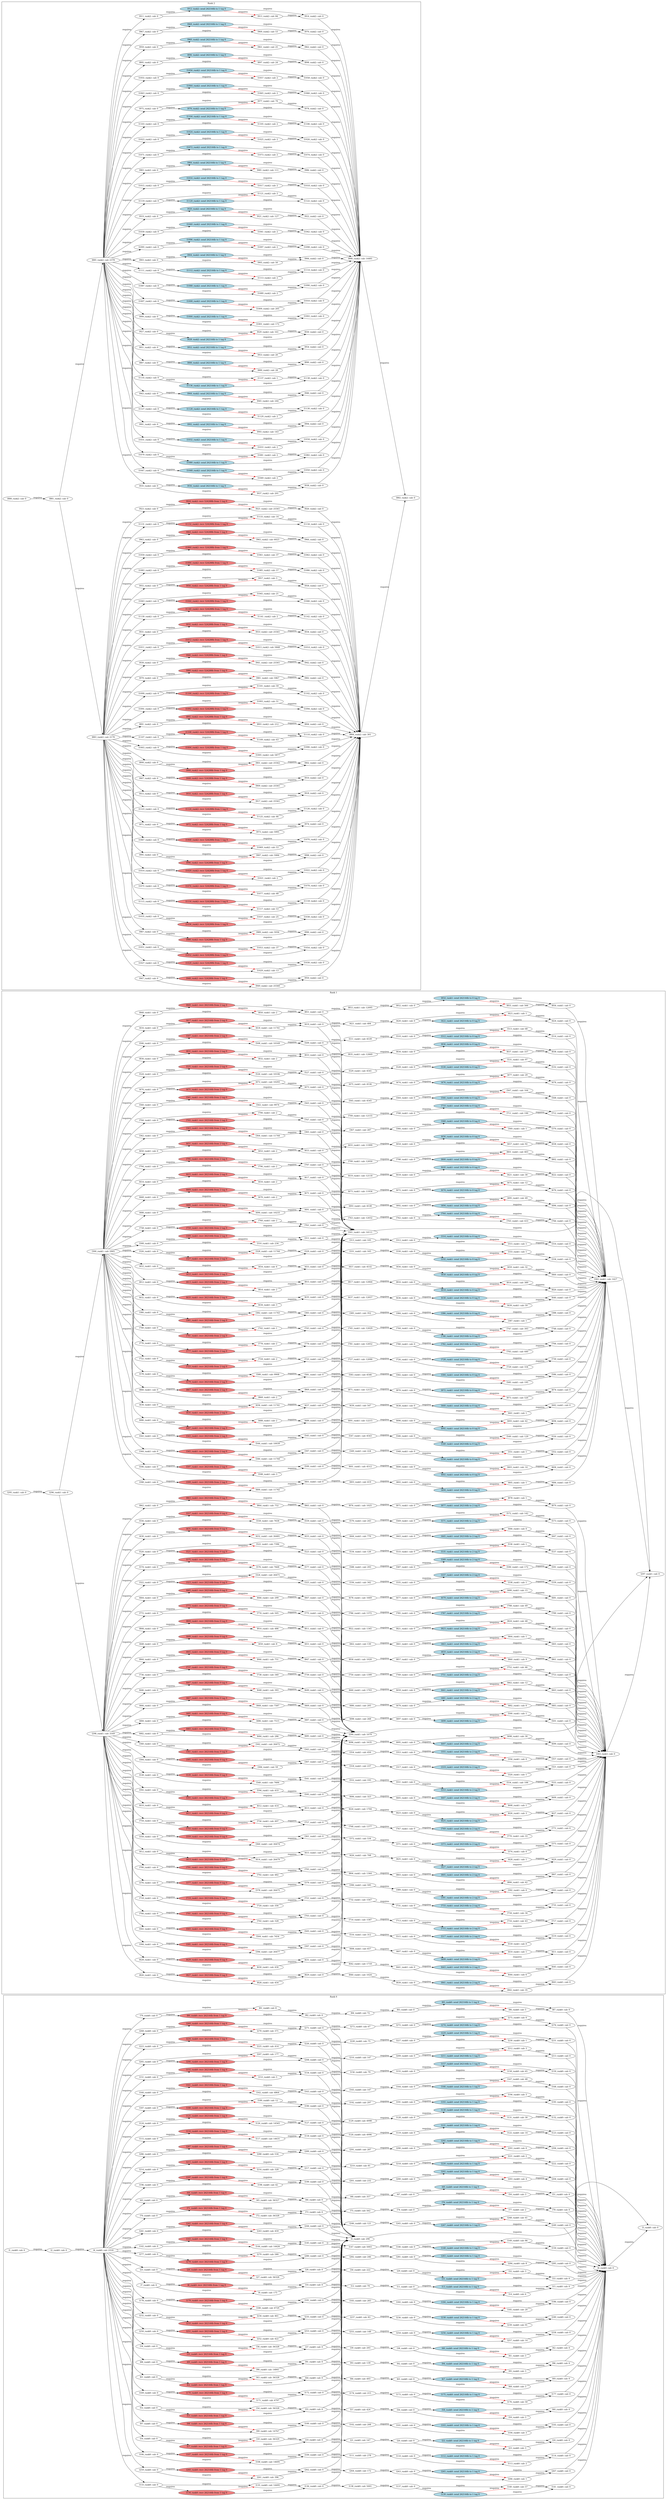 digraph G {
    rankdir=LR;
    subgraph "cluster_rank_0" {
        label = "Rank 0";
        "l236_rank0: calc 0" [style=filled, fillcolor="white"];
        "l46_rank0: calc 0" [style=filled, fillcolor="white"];
        "l164_rank0: calc 0" [style=filled, fillcolor="white"];
        "l285_rank0: calc 0" [style=filled, fillcolor="white"];
        "l293_rank0: calc 0" [style=filled, fillcolor="white"];
        "l86_rank0: calc 5" [style=filled, fillcolor="white"];
        "l80_rank0: recv 262144b from 1 tag 0" [style=filled, fillcolor="lightcoral"];
        "l159_rank0: calc 0" [style=filled, fillcolor="white"];
        "l39_rank0: calc 293" [style=filled, fillcolor="white"];
        "l117_rank0: calc 14631" [style=filled, fillcolor="white"];
        "l25_rank0: calc 0" [style=filled, fillcolor="white"];
        "l58_rank0: send 262144b to 1 tag 0" [style=filled, fillcolor="lightblue"];
        "l106_rank0: calc 0" [style=filled, fillcolor="white"];
        "l165_rank0: calc 147" [style=filled, fillcolor="white"];
        "l198_rank0: calc 42" [style=filled, fillcolor="white"];
        "l199_rank0: calc 0" [style=filled, fillcolor="white"];
        "l144_rank0: calc 14426" [style=filled, fillcolor="white"];
        "l40_rank0: send 262144b to 1 tag 0" [style=filled, fillcolor="lightblue"];
        "l226_rank0: calc 0" [style=filled, fillcolor="white"];
        "l55_rank0: calc 0" [style=filled, fillcolor="white"];
        "l271_rank0: calc 0" [style=filled, fillcolor="white"];
        "l290_rank0: calc 0" [style=filled, fillcolor="white"];
        "l239_rank0: calc 91" [style=filled, fillcolor="white"];
        "l22_rank0: send 262144b to 1 tag 0" [style=filled, fillcolor="lightblue"];
        "l41_rank0: calc 3" [style=filled, fillcolor="white"];
        "l181_rank0: calc 0" [style=filled, fillcolor="white"];
        "l150_rank0: calc 0" [style=filled, fillcolor="white"];
        "l111_rank0: calc 278" [style=filled, fillcolor="white"];
        "l28_rank0: calc 0" [style=filled, fillcolor="white"];
        "l59_rank0: calc 3" [style=filled, fillcolor="white"];
        "l62_rank0: recv 262144b from 1 tag 0" [style=filled, fillcolor="lightcoral"];
        "l288_rank0: calc 534" [style=filled, fillcolor="white"];
        "l134_rank0: recv 262144b from 1 tag 0" [style=filled, fillcolor="lightcoral"];
        "l243_rank0: calc 459" [style=filled, fillcolor="white"];
        "l173_rank0: calc 0" [style=filled, fillcolor="white"];
        "l1_rank0: calc 0" [style=filled, fillcolor="white"];
        "l145_rank0: calc 0" [style=filled, fillcolor="white"];
        "l33_rank0: calc 0" [style=filled, fillcolor="white"];
        "l231_rank0: calc 0" [style=filled, fillcolor="white"];
        "l247_rank0: send 262144b to 1 tag 0" [style=filled, fillcolor="lightblue"];
        "l238_rank0: send 262144b to 1 tag 0" [style=filled, fillcolor="lightblue"];
        "l7_rank0: calc 0" [style=filled, fillcolor="white"];
        "l20_rank0: calc 0" [style=filled, fillcolor="white"];
        "l192_rank0: calc 297" [style=filled, fillcolor="white"];
        "l222_rank0: calc 0" [style=filled, fillcolor="white"];
        "l51_rank0: calc 0" [style=filled, fillcolor="white"];
        "l149_rank0: calc 86" [style=filled, fillcolor="white"];
        "l100_rank0: calc 0" [style=filled, fillcolor="white"];
        "l102_rank0: calc 208" [style=filled, fillcolor="white"];
        "l125_rank0: recv 262144b from 1 tag 0" [style=filled, fillcolor="lightcoral"];
        "l219_rank0: calc 81" [style=filled, fillcolor="white"];
        "l255_rank0: calc 148" [style=filled, fillcolor="white"];
        "l129_rank0: calc 4998" [style=filled, fillcolor="white"];
        "l180_rank0: calc 4729" [style=filled, fillcolor="white"];
        "l77_rank0: calc 2" [style=filled, fillcolor="white"];
        "l174_rank0: calc 215" [style=filled, fillcolor="white"];
        "l203_rank0: calc 4" [style=filled, fillcolor="white"];
        "l200_rank0: calc 0" [style=filled, fillcolor="white"];
        "l193_rank0: send 262144b to 1 tag 0" [style=filled, fillcolor="lightblue"];
        "l270_rank0: calc 371" [style=filled, fillcolor="white"];
        "l284_rank0: calc 8" [style=filled, fillcolor="white"];
        "l252_rank0: calc 422" [style=filled, fillcolor="white"];
        "l142_rank0: calc 0" [style=filled, fillcolor="white"];
        "l120_rank0: calc 4996" [style=filled, fillcolor="white"];
        "l14_rank0: calc 6" [style=filled, fillcolor="white"];
        "l34_rank0: calc 0" [style=filled, fillcolor="white"];
        "l153_rank0: calc 5" [style=filled, fillcolor="white"];
        "l67_rank0: send 262144b to 1 tag 0" [style=filled, fillcolor="lightblue"];
        "l209_rank0: calc 0" [style=filled, fillcolor="white"];
        "l162_rank0: calc 4864" [style=filled, fillcolor="white"];
        "l93_rank0: calc 139" [style=filled, fillcolor="white"];
        "l215_rank0: recv 262144b from 1 tag 0" [style=filled, fillcolor="lightcoral"];
        "l246_rank0: calc 121" [style=filled, fillcolor="white"];
        "l146_rank0: calc 0" [style=filled, fillcolor="white"];
        "l53_rank0: recv 262144b from 1 tag 0" [style=filled, fillcolor="lightcoral"];
        "l113_rank0: calc 2" [style=filled, fillcolor="white"];
        "l29_rank0: calc 0" [style=filled, fillcolor="white"];
        "l228_rank0: calc 75" [style=filled, fillcolor="white"];
        "l82_rank0: calc 0" [style=filled, fillcolor="white"];
        "l136_rank0: calc 0" [style=filled, fillcolor="white"];
        "l283_rank0: send 262144b to 1 tag 0" [style=filled, fillcolor="lightblue"];
        "l64_rank0: calc 0" [style=filled, fillcolor="white"];
        "l249_rank0: calc 0" [style=filled, fillcolor="white"];
        "l264_rank0: calc 172" [style=filled, fillcolor="white"];
        "l104_rank0: calc 3" [style=filled, fillcolor="white"];
        "l30_rank0: calc 222" [style=filled, fillcolor="white"];
        "l47_rank0: calc 0" [style=filled, fillcolor="white"];
        "l32_rank0: calc 3" [style=filled, fillcolor="white"];
        "l251_rank0: recv 262144b from 1 tag 0" [style=filled, fillcolor="lightcoral"];
        "l237_rank0: calc 83" [style=filled, fillcolor="white"];
        "l172_rank0: calc 0" [style=filled, fillcolor="white"];
        "l45_rank0: calc 36327" [style=filled, fillcolor="white"];
        "l71_rank0: recv 262144b from 1 tag 0" [style=filled, fillcolor="lightcoral"];
        "l178_rank0: calc 0" [style=filled, fillcolor="white"];
        "l166_rank0: send 262144b to 1 tag 0" [style=filled, fillcolor="lightblue"];
        "l76_rank0: send 262144b to 1 tag 0" [style=filled, fillcolor="lightblue"];
        "l72_rank0: calc 36328" [style=filled, fillcolor="white"];
        "l138_rank0: calc 5001" [style=filled, fillcolor="white"];
        "l184_rank0: send 262144b to 1 tag 0" [style=filled, fillcolor="lightblue"];
        "l119_rank0: calc 0" [style=filled, fillcolor="white"];
        "l241_rank0: calc 0" [style=filled, fillcolor="white"];
        "l116_rank0: recv 262144b from 1 tag 0" [style=filled, fillcolor="lightcoral"];
        "l156_rank0: calc 79" [style=filled, fillcolor="white"];
        "l122_rank0: calc 14" [style=filled, fillcolor="white"];
        "l27_rank0: calc 36328" [style=filled, fillcolor="white"];
        "l208_rank0: calc 0" [style=filled, fillcolor="white"];
        "l42_rank0: calc 0" [style=filled, fillcolor="white"];
        "l73_rank0: calc 0" [style=filled, fillcolor="white"];
        "l175_rank0: send 262144b to 1 tag 0" [style=filled, fillcolor="lightblue"];
        "l213_rank0: calc 0" [style=filled, fillcolor="white"];
        "l171_rank0: calc 4797" [style=filled, fillcolor="white"];
        "l235_rank0: calc 0" [style=filled, fillcolor="white"];
        "l131_rank0: calc 30" [style=filled, fillcolor="white"];
        "l245_rank0: calc 0" [style=filled, fillcolor="white"];
        "l9_rank0: calc 175" [style=filled, fillcolor="white"];
        "l57_rank0: calc 424" [style=filled, fillcolor="white"];
        "l225_rank0: calc 414" [style=filled, fillcolor="white"];
        "l232_rank0: calc 0" [style=filled, fillcolor="white"];
        "l278_rank0: recv 262144b from 1 tag 0" [style=filled, fillcolor="lightcoral"];
        "l52_rank0: calc 0" [style=filled, fillcolor="white"];
        "l78_rank0: calc 0" [style=filled, fillcolor="white"];
        "l114_rank0: calc 0" [style=filled, fillcolor="white"];
        "l11_rank0: calc 0" [style=filled, fillcolor="white"];
        "l176_rank0: calc 50" [style=filled, fillcolor="white"];
        "l23_rank0: calc 3" [style=filled, fillcolor="white"];
        "l74_rank0: calc 0" [style=filled, fillcolor="white"];
        "l126_rank0: calc 14565" [style=filled, fillcolor="white"];
        "l206_rank0: recv 262144b from 1 tag 0" [style=filled, fillcolor="lightcoral"];
        "l257_rank0: calc 14" [style=filled, fillcolor="white"];
        "l269_rank0: recv 262144b from 1 tag 0" [style=filled, fillcolor="lightcoral"];
        "l50_rank0: calc 3" [style=filled, fillcolor="white"];
        "l254_rank0: calc 0" [style=filled, fillcolor="white"];
        "l263_rank0: calc 0" [style=filled, fillcolor="white"];
        "l261_rank0: calc 396" [style=filled, fillcolor="white"];
        "l49_rank0: send 262144b to 1 tag 0" [style=filled, fillcolor="lightblue"];
        "l63_rank0: calc 36328" [style=filled, fillcolor="white"];
        "l280_rank0: calc 0" [style=filled, fillcolor="white"];
        "l292_rank0: send 262144b to 1 tag 0" [style=filled, fillcolor="lightblue"];
        "l220_rank0: send 262144b to 1 tag 0" [style=filled, fillcolor="lightblue"];
        "l195_rank0: calc 0" [style=filled, fillcolor="white"];
        "l89_rank0: recv 262144b from 1 tag 0" [style=filled, fillcolor="lightcoral"];
        "l277_rank0: calc 0" [style=filled, fillcolor="white"];
        "l211_rank0: send 262144b to 1 tag 0" [style=filled, fillcolor="lightblue"];
        "l133_rank0: calc 0" [style=filled, fillcolor="white"];
        "l259_rank0: calc 0" [style=filled, fillcolor="white"];
        "l60_rank0: calc 0" [style=filled, fillcolor="white"];
        "l31_rank0: send 262144b to 1 tag 0" [style=filled, fillcolor="lightblue"];
        "l158_rank0: calc 65" [style=filled, fillcolor="white"];
        "l10_rank0: calc 0" [style=filled, fillcolor="white"];
        "l262_rank0: calc 0" [style=filled, fillcolor="white"];
        "l112_rank0: send 262144b to 1 tag 0" [style=filled, fillcolor="lightblue"];
        "l123_rank0: calc 0" [style=filled, fillcolor="white"];
        "l204_rank0: calc 0" [style=filled, fillcolor="white"];
        "l147_rank0: calc 5003" [style=filled, fillcolor="white"];
        "l253_rank0: calc 0" [style=filled, fillcolor="white"];
        "l256_rank0: send 262144b to 1 tag 0" [style=filled, fillcolor="lightblue"];
        "l108_rank0: calc 14695" [style=filled, fillcolor="white"];
        "l179_rank0: recv 262144b from 1 tag 0" [style=filled, fillcolor="lightcoral"];
        "l16_rank0: calc 0" [style=filled, fillcolor="white"];
        "l97_rank0: calc 0" [style=filled, fillcolor="white"];
        "l167_rank0: calc 48" [style=filled, fillcolor="white"];
        "l169_rank0: calc 0" [style=filled, fillcolor="white"];
        "l242_rank0: recv 262144b from 1 tag 0" [style=filled, fillcolor="lightcoral"];
        "l244_rank0: calc 0" [style=filled, fillcolor="white"];
        "l230_rank0: calc 1" [style=filled, fillcolor="white"];
        "l61_rank0: calc 0" [style=filled, fillcolor="white"];
        "l218_rank0: calc 0" [style=filled, fillcolor="white"];
        "l101_rank0: calc 0" [style=filled, fillcolor="white"];
        "l87_rank0: calc 0" [style=filled, fillcolor="white"];
        "l105_rank0: calc 0" [style=filled, fillcolor="white"];
        "l35_rank0: recv 262144b from 1 tag 0" [style=filled, fillcolor="lightcoral"];
        "l8_rank0: recv 262144b from 1 tag 0" [style=filled, fillcolor="lightcoral"];
        "l12_rank0: calc 79" [style=filled, fillcolor="white"];
        "l207_rank0: calc 177" [style=filled, fillcolor="white"];
        "l88_rank0: calc 0" [style=filled, fillcolor="white"];
        "l233_rank0: recv 262144b from 1 tag 0" [style=filled, fillcolor="lightcoral"];
        "l185_rank0: calc 20" [style=filled, fillcolor="white"];
        "l197_rank0: recv 262144b from 1 tag 0" [style=filled, fillcolor="lightcoral"];
        "l250_rank0: calc 0" [style=filled, fillcolor="white"];
        "l3_rank0: calc 0" [style=filled, fillcolor="white"];
        "l274_rank0: send 262144b to 1 tag 0" [style=filled, fillcolor="lightblue"];
        "l121_rank0: send 262144b to 1 tag 0" [style=filled, fillcolor="lightblue"];
        "l155_rank0: calc 0" [style=filled, fillcolor="white"];
        "l258_rank0: calc 0" [style=filled, fillcolor="white"];
        "l70_rank0: calc 0" [style=filled, fillcolor="white"];
        "l109_rank0: calc 0" [style=filled, fillcolor="white"];
        "l148_rank0: send 262144b to 1 tag 0" [style=filled, fillcolor="lightblue"];
        "l43_rank0: calc 0" [style=filled, fillcolor="white"];
        "l128_rank0: calc 0" [style=filled, fillcolor="white"];
        "l221_rank0: calc 2" [style=filled, fillcolor="white"];
        "l229_rank0: send 262144b to 1 tag 0" [style=filled, fillcolor="lightblue"];
        "l196_rank0: calc 0" [style=filled, fillcolor="white"];
        "l214_rank0: calc 0" [style=filled, fillcolor="white"];
        "l240_rank0: calc 0" [style=filled, fillcolor="white"];
        "l287_rank0: recv 262144b from 1 tag 0" [style=filled, fillcolor="lightcoral"];
        "l56_rank0: calc 0" [style=filled, fillcolor="white"];
        "l168_rank0: calc 0" [style=filled, fillcolor="white"];
        "l157_rank0: send 262144b to 1 tag 0" [style=filled, fillcolor="lightblue"];
        "l99_rank0: calc 14767" [style=filled, fillcolor="white"];
        "l183_rank0: calc 283" [style=filled, fillcolor="white"];
        "l13_rank0: send 262144b to 1 tag 0" [style=filled, fillcolor="lightblue"];
        "l81_rank0: calc 8" [style=filled, fillcolor="white"];
        "l127_rank0: calc 0" [style=filled, fillcolor="white"];
        "l15_rank0: calc 0" [style=filled, fillcolor="white"];
        "l190_rank0: calc 0" [style=filled, fillcolor="white"];
        "l141_rank0: calc 0" [style=filled, fillcolor="white"];
        "l4_rank0: calc 2318" [style=filled, fillcolor="white"];
        "l75_rank0: calc 562" [style=filled, fillcolor="white"];
        "l212_rank0: calc 3" [style=filled, fillcolor="white"];
        "l92_rank0: calc 0" [style=filled, fillcolor="white"];
        "l286_rank0: calc 0" [style=filled, fillcolor="white"];
        "l210_rank0: calc 147" [style=filled, fillcolor="white"];
        "l282_rank0: calc 246" [style=filled, fillcolor="white"];
        "l272_rank0: calc 0" [style=filled, fillcolor="white"];
        "l291_rank0: calc 287" [style=filled, fillcolor="white"];
        "l194_rank0: calc 3" [style=filled, fillcolor="white"];
        "l273_rank0: calc 67" [style=filled, fillcolor="white"];
        "l177_rank0: calc 0" [style=filled, fillcolor="white"];
        "l161_rank0: recv 262144b from 1 tag 0" [style=filled, fillcolor="lightcoral"];
        "l107_rank0: recv 262144b from 1 tag 0" [style=filled, fillcolor="lightcoral"];
        "l21_rank0: calc 147" [style=filled, fillcolor="white"];
        "l17_rank0: recv 262144b from 1 tag 0" [style=filled, fillcolor="lightcoral"];
        "l110_rank0: calc 0" [style=filled, fillcolor="white"];
        "l115_rank0: calc 0" [style=filled, fillcolor="white"];
        "l124_rank0: calc 0" [style=filled, fillcolor="white"];
        "l187_rank0: calc 0" [style=filled, fillcolor="white"];
        "l188_rank0: recv 262144b from 1 tag 0" [style=filled, fillcolor="lightcoral"];
        "l139_rank0: send 262144b to 1 tag 0" [style=filled, fillcolor="lightblue"];
        "l275_rank0: calc 0" [style=filled, fillcolor="white"];
        "l130_rank0: send 262144b to 1 tag 0" [style=filled, fillcolor="lightblue"];
        "l279_rank0: calc 580" [style=filled, fillcolor="white"];
        "l65_rank0: calc 0" [style=filled, fillcolor="white"];
        "l83_rank0: calc 0" [style=filled, fillcolor="white"];
        "l202_rank0: send 262144b to 1 tag 0" [style=filled, fillcolor="lightblue"];
        "l289_rank0: calc 0" [style=filled, fillcolor="white"];
        "l44_rank0: recv 262144b from 1 tag 0" [style=filled, fillcolor="lightcoral"];
        "l37_rank0: calc 0" [style=filled, fillcolor="white"];
        "l294_rank0: calc 0" [style=filled, fillcolor="white"];
        "l84_rank0: calc 72" [style=filled, fillcolor="white"];
        "l98_rank0: recv 262144b from 1 tag 0" [style=filled, fillcolor="lightcoral"];
        "l189_rank0: calc 12" [style=filled, fillcolor="white"];
        "l143_rank0: recv 262144b from 1 tag 0" [style=filled, fillcolor="lightcoral"];
        "l140_rank0: calc 57" [style=filled, fillcolor="white"];
        "l201_rank0: calc 232" [style=filled, fillcolor="white"];
        "l227_rank0: calc 0" [style=filled, fillcolor="white"];
        "l216_rank0: calc 328" [style=filled, fillcolor="white"];
        "l26_rank0: recv 262144b from 1 tag 0" [style=filled, fillcolor="lightcoral"];
        "l260_rank0: recv 262144b from 1 tag 0" [style=filled, fillcolor="lightcoral"];
        "l217_rank0: calc 0" [style=filled, fillcolor="white"];
        "l118_rank0: calc 0" [style=filled, fillcolor="white"];
        "l48_rank0: calc 357" [style=filled, fillcolor="white"];
        "l160_rank0: calc 0" [style=filled, fillcolor="white"];
        "l248_rank0: calc 41" [style=filled, fillcolor="white"];
        "l90_rank0: calc 14841" [style=filled, fillcolor="white"];
        "l151_rank0: calc 0" [style=filled, fillcolor="white"];
        "l132_rank0: calc 0" [style=filled, fillcolor="white"];
        "l205_rank0: calc 0" [style=filled, fillcolor="white"];
        "l135_rank0: calc 14495" [style=filled, fillcolor="white"];
        "l186_rank0: calc 0" [style=filled, fillcolor="white"];
        "l191_rank0: calc 0" [style=filled, fillcolor="white"];
        "l223_rank0: calc 0" [style=filled, fillcolor="white"];
        "l281_rank0: calc 0" [style=filled, fillcolor="white"];
        "l94_rank0: send 262144b to 1 tag 0" [style=filled, fillcolor="lightblue"];
        "l36_rank0: calc 36328" [style=filled, fillcolor="white"];
        "l182_rank0: calc 0" [style=filled, fillcolor="white"];
        "l268_rank0: calc 0" [style=filled, fillcolor="white"];
        "l266_rank0: calc 1" [style=filled, fillcolor="white"];
        "l2_rank0: calc 0" [style=filled, fillcolor="white"];
        "l19_rank0: calc 0" [style=filled, fillcolor="white"];
        "l38_rank0: calc 0" [style=filled, fillcolor="white"];
        "l276_rank0: calc 0" [style=filled, fillcolor="white"];
        "l6_rank0: calc 0" [style=filled, fillcolor="white"];
        "l95_rank0: calc 3" [style=filled, fillcolor="white"];
        "l18_rank0: calc 36329" [style=filled, fillcolor="white"];
        "l103_rank0: send 262144b to 1 tag 0" [style=filled, fillcolor="lightblue"];
        "l224_rank0: recv 262144b from 1 tag 0" [style=filled, fillcolor="lightcoral"];
        "l267_rank0: calc 0" [style=filled, fillcolor="white"];
        "l170_rank0: recv 262144b from 1 tag 0" [style=filled, fillcolor="lightcoral"];
        "l234_rank0: calc 461" [style=filled, fillcolor="white"];
        "l91_rank0: calc 0" [style=filled, fillcolor="white"];
        "l79_rank0: calc 0" [style=filled, fillcolor="white"];
        "l137_rank0: calc 0" [style=filled, fillcolor="white"];
        "l96_rank0: calc 0" [style=filled, fillcolor="white"];
        "l154_rank0: calc 0" [style=filled, fillcolor="white"];
        "l152_rank0: recv 262144b from 1 tag 0" [style=filled, fillcolor="lightcoral"];
        "l163_rank0: calc 0" [style=filled, fillcolor="white"];
        "l54_rank0: calc 36328" [style=filled, fillcolor="white"];
        "l68_rank0: calc 3" [style=filled, fillcolor="white"];
        "l265_rank0: send 262144b to 1 tag 0" [style=filled, fillcolor="lightblue"];
        "l24_rank0: calc 0" [style=filled, fillcolor="white"];
        "l5_rank0: calc 290" [style=filled, fillcolor="white"];
        "l85_rank0: send 262144b to 1 tag 0" [style=filled, fillcolor="lightblue"];
        "l66_rank0: calc 493" [style=filled, fillcolor="white"];
        "l69_rank0: calc 0" [style=filled, fillcolor="white"];
        "l1_rank0: calc 0" -> "l2_rank0: calc 0" [label="requires", color="black"];
        "l2_rank0: calc 0" -> "l4_rank0: calc 2318" [label="requires", color="black"];
        "l5_rank0: calc 290" -> "l3_rank0: calc 0" [label="requires", color="black"];
        "l6_rank0: calc 0" -> "l3_rank0: calc 0" [label="requires", color="black"];
        "l4_rank0: calc 2318" -> "l7_rank0: calc 0" [label="requires", color="black"];
        "l7_rank0: calc 0" -> "l8_rank0: recv 262144b from 1 tag 0" [label="requires", color="black"];
        "l7_rank0: calc 0" -> "l9_rank0: calc 175" [label="requires", color="black"];
        "l8_rank0: recv 262144b from 1 tag 0" -> "l9_rank0: calc 175" [label="irequires", color="red"];
        "l9_rank0: calc 175" -> "l10_rank0: calc 0" [label="requires", color="black"];
        "l8_rank0: recv 262144b from 1 tag 0" -> "l10_rank0: calc 0" [label="requires", color="black"];
        "l10_rank0: calc 0" -> "l5_rank0: calc 290" [label="requires", color="black"];
        "l10_rank0: calc 0" -> "l12_rank0: calc 79" [label="requires", color="black"];
        "l12_rank0: calc 79" -> "l11_rank0: calc 0" [label="requires", color="black"];
        "l11_rank0: calc 0" -> "l13_rank0: send 262144b to 1 tag 0" [label="requires", color="black"];
        "l11_rank0: calc 0" -> "l14_rank0: calc 6" [label="requires", color="black"];
        "l13_rank0: send 262144b to 1 tag 0" -> "l14_rank0: calc 6" [label="irequires", color="red"];
        "l14_rank0: calc 6" -> "l15_rank0: calc 0" [label="requires", color="black"];
        "l13_rank0: send 262144b to 1 tag 0" -> "l15_rank0: calc 0" [label="requires", color="black"];
        "l15_rank0: calc 0" -> "l6_rank0: calc 0" [label="requires", color="black"];
        "l4_rank0: calc 2318" -> "l16_rank0: calc 0" [label="requires", color="black"];
        "l16_rank0: calc 0" -> "l17_rank0: recv 262144b from 1 tag 0" [label="requires", color="black"];
        "l16_rank0: calc 0" -> "l18_rank0: calc 36329" [label="requires", color="black"];
        "l17_rank0: recv 262144b from 1 tag 0" -> "l18_rank0: calc 36329" [label="irequires", color="red"];
        "l18_rank0: calc 36329" -> "l19_rank0: calc 0" [label="requires", color="black"];
        "l17_rank0: recv 262144b from 1 tag 0" -> "l19_rank0: calc 0" [label="requires", color="black"];
        "l19_rank0: calc 0" -> "l5_rank0: calc 290" [label="requires", color="black"];
        "l19_rank0: calc 0" -> "l21_rank0: calc 147" [label="requires", color="black"];
        "l21_rank0: calc 147" -> "l20_rank0: calc 0" [label="requires", color="black"];
        "l20_rank0: calc 0" -> "l22_rank0: send 262144b to 1 tag 0" [label="requires", color="black"];
        "l20_rank0: calc 0" -> "l23_rank0: calc 3" [label="requires", color="black"];
        "l22_rank0: send 262144b to 1 tag 0" -> "l23_rank0: calc 3" [label="irequires", color="red"];
        "l23_rank0: calc 3" -> "l24_rank0: calc 0" [label="requires", color="black"];
        "l22_rank0: send 262144b to 1 tag 0" -> "l24_rank0: calc 0" [label="requires", color="black"];
        "l24_rank0: calc 0" -> "l6_rank0: calc 0" [label="requires", color="black"];
        "l4_rank0: calc 2318" -> "l25_rank0: calc 0" [label="requires", color="black"];
        "l25_rank0: calc 0" -> "l26_rank0: recv 262144b from 1 tag 0" [label="requires", color="black"];
        "l25_rank0: calc 0" -> "l27_rank0: calc 36328" [label="requires", color="black"];
        "l26_rank0: recv 262144b from 1 tag 0" -> "l27_rank0: calc 36328" [label="irequires", color="red"];
        "l27_rank0: calc 36328" -> "l28_rank0: calc 0" [label="requires", color="black"];
        "l26_rank0: recv 262144b from 1 tag 0" -> "l28_rank0: calc 0" [label="requires", color="black"];
        "l28_rank0: calc 0" -> "l5_rank0: calc 290" [label="requires", color="black"];
        "l28_rank0: calc 0" -> "l30_rank0: calc 222" [label="requires", color="black"];
        "l30_rank0: calc 222" -> "l29_rank0: calc 0" [label="requires", color="black"];
        "l29_rank0: calc 0" -> "l31_rank0: send 262144b to 1 tag 0" [label="requires", color="black"];
        "l29_rank0: calc 0" -> "l32_rank0: calc 3" [label="requires", color="black"];
        "l31_rank0: send 262144b to 1 tag 0" -> "l32_rank0: calc 3" [label="irequires", color="red"];
        "l32_rank0: calc 3" -> "l33_rank0: calc 0" [label="requires", color="black"];
        "l31_rank0: send 262144b to 1 tag 0" -> "l33_rank0: calc 0" [label="requires", color="black"];
        "l33_rank0: calc 0" -> "l6_rank0: calc 0" [label="requires", color="black"];
        "l4_rank0: calc 2318" -> "l34_rank0: calc 0" [label="requires", color="black"];
        "l34_rank0: calc 0" -> "l35_rank0: recv 262144b from 1 tag 0" [label="requires", color="black"];
        "l34_rank0: calc 0" -> "l36_rank0: calc 36328" [label="requires", color="black"];
        "l35_rank0: recv 262144b from 1 tag 0" -> "l36_rank0: calc 36328" [label="irequires", color="red"];
        "l36_rank0: calc 36328" -> "l37_rank0: calc 0" [label="requires", color="black"];
        "l35_rank0: recv 262144b from 1 tag 0" -> "l37_rank0: calc 0" [label="requires", color="black"];
        "l37_rank0: calc 0" -> "l5_rank0: calc 290" [label="requires", color="black"];
        "l37_rank0: calc 0" -> "l39_rank0: calc 293" [label="requires", color="black"];
        "l39_rank0: calc 293" -> "l38_rank0: calc 0" [label="requires", color="black"];
        "l38_rank0: calc 0" -> "l40_rank0: send 262144b to 1 tag 0" [label="requires", color="black"];
        "l38_rank0: calc 0" -> "l41_rank0: calc 3" [label="requires", color="black"];
        "l40_rank0: send 262144b to 1 tag 0" -> "l41_rank0: calc 3" [label="irequires", color="red"];
        "l41_rank0: calc 3" -> "l42_rank0: calc 0" [label="requires", color="black"];
        "l40_rank0: send 262144b to 1 tag 0" -> "l42_rank0: calc 0" [label="requires", color="black"];
        "l42_rank0: calc 0" -> "l6_rank0: calc 0" [label="requires", color="black"];
        "l4_rank0: calc 2318" -> "l43_rank0: calc 0" [label="requires", color="black"];
        "l43_rank0: calc 0" -> "l44_rank0: recv 262144b from 1 tag 0" [label="requires", color="black"];
        "l43_rank0: calc 0" -> "l45_rank0: calc 36327" [label="requires", color="black"];
        "l44_rank0: recv 262144b from 1 tag 0" -> "l45_rank0: calc 36327" [label="irequires", color="red"];
        "l45_rank0: calc 36327" -> "l46_rank0: calc 0" [label="requires", color="black"];
        "l44_rank0: recv 262144b from 1 tag 0" -> "l46_rank0: calc 0" [label="requires", color="black"];
        "l46_rank0: calc 0" -> "l5_rank0: calc 290" [label="requires", color="black"];
        "l46_rank0: calc 0" -> "l48_rank0: calc 357" [label="requires", color="black"];
        "l48_rank0: calc 357" -> "l47_rank0: calc 0" [label="requires", color="black"];
        "l47_rank0: calc 0" -> "l49_rank0: send 262144b to 1 tag 0" [label="requires", color="black"];
        "l47_rank0: calc 0" -> "l50_rank0: calc 3" [label="requires", color="black"];
        "l49_rank0: send 262144b to 1 tag 0" -> "l50_rank0: calc 3" [label="irequires", color="red"];
        "l50_rank0: calc 3" -> "l51_rank0: calc 0" [label="requires", color="black"];
        "l49_rank0: send 262144b to 1 tag 0" -> "l51_rank0: calc 0" [label="requires", color="black"];
        "l51_rank0: calc 0" -> "l6_rank0: calc 0" [label="requires", color="black"];
        "l4_rank0: calc 2318" -> "l52_rank0: calc 0" [label="requires", color="black"];
        "l52_rank0: calc 0" -> "l53_rank0: recv 262144b from 1 tag 0" [label="requires", color="black"];
        "l52_rank0: calc 0" -> "l54_rank0: calc 36328" [label="requires", color="black"];
        "l53_rank0: recv 262144b from 1 tag 0" -> "l54_rank0: calc 36328" [label="irequires", color="red"];
        "l54_rank0: calc 36328" -> "l55_rank0: calc 0" [label="requires", color="black"];
        "l53_rank0: recv 262144b from 1 tag 0" -> "l55_rank0: calc 0" [label="requires", color="black"];
        "l55_rank0: calc 0" -> "l5_rank0: calc 290" [label="requires", color="black"];
        "l55_rank0: calc 0" -> "l57_rank0: calc 424" [label="requires", color="black"];
        "l57_rank0: calc 424" -> "l56_rank0: calc 0" [label="requires", color="black"];
        "l56_rank0: calc 0" -> "l58_rank0: send 262144b to 1 tag 0" [label="requires", color="black"];
        "l56_rank0: calc 0" -> "l59_rank0: calc 3" [label="requires", color="black"];
        "l58_rank0: send 262144b to 1 tag 0" -> "l59_rank0: calc 3" [label="irequires", color="red"];
        "l59_rank0: calc 3" -> "l60_rank0: calc 0" [label="requires", color="black"];
        "l58_rank0: send 262144b to 1 tag 0" -> "l60_rank0: calc 0" [label="requires", color="black"];
        "l60_rank0: calc 0" -> "l6_rank0: calc 0" [label="requires", color="black"];
        "l4_rank0: calc 2318" -> "l61_rank0: calc 0" [label="requires", color="black"];
        "l61_rank0: calc 0" -> "l62_rank0: recv 262144b from 1 tag 0" [label="requires", color="black"];
        "l61_rank0: calc 0" -> "l63_rank0: calc 36328" [label="requires", color="black"];
        "l62_rank0: recv 262144b from 1 tag 0" -> "l63_rank0: calc 36328" [label="irequires", color="red"];
        "l63_rank0: calc 36328" -> "l64_rank0: calc 0" [label="requires", color="black"];
        "l62_rank0: recv 262144b from 1 tag 0" -> "l64_rank0: calc 0" [label="requires", color="black"];
        "l64_rank0: calc 0" -> "l5_rank0: calc 290" [label="requires", color="black"];
        "l64_rank0: calc 0" -> "l66_rank0: calc 493" [label="requires", color="black"];
        "l66_rank0: calc 493" -> "l65_rank0: calc 0" [label="requires", color="black"];
        "l65_rank0: calc 0" -> "l67_rank0: send 262144b to 1 tag 0" [label="requires", color="black"];
        "l65_rank0: calc 0" -> "l68_rank0: calc 3" [label="requires", color="black"];
        "l67_rank0: send 262144b to 1 tag 0" -> "l68_rank0: calc 3" [label="irequires", color="red"];
        "l68_rank0: calc 3" -> "l69_rank0: calc 0" [label="requires", color="black"];
        "l67_rank0: send 262144b to 1 tag 0" -> "l69_rank0: calc 0" [label="requires", color="black"];
        "l69_rank0: calc 0" -> "l6_rank0: calc 0" [label="requires", color="black"];
        "l4_rank0: calc 2318" -> "l70_rank0: calc 0" [label="requires", color="black"];
        "l70_rank0: calc 0" -> "l71_rank0: recv 262144b from 1 tag 0" [label="requires", color="black"];
        "l70_rank0: calc 0" -> "l72_rank0: calc 36328" [label="requires", color="black"];
        "l71_rank0: recv 262144b from 1 tag 0" -> "l72_rank0: calc 36328" [label="irequires", color="red"];
        "l72_rank0: calc 36328" -> "l73_rank0: calc 0" [label="requires", color="black"];
        "l71_rank0: recv 262144b from 1 tag 0" -> "l73_rank0: calc 0" [label="requires", color="black"];
        "l73_rank0: calc 0" -> "l5_rank0: calc 290" [label="requires", color="black"];
        "l73_rank0: calc 0" -> "l75_rank0: calc 562" [label="requires", color="black"];
        "l75_rank0: calc 562" -> "l74_rank0: calc 0" [label="requires", color="black"];
        "l74_rank0: calc 0" -> "l76_rank0: send 262144b to 1 tag 0" [label="requires", color="black"];
        "l74_rank0: calc 0" -> "l77_rank0: calc 2" [label="requires", color="black"];
        "l76_rank0: send 262144b to 1 tag 0" -> "l77_rank0: calc 2" [label="irequires", color="red"];
        "l77_rank0: calc 2" -> "l78_rank0: calc 0" [label="requires", color="black"];
        "l76_rank0: send 262144b to 1 tag 0" -> "l78_rank0: calc 0" [label="requires", color="black"];
        "l78_rank0: calc 0" -> "l6_rank0: calc 0" [label="requires", color="black"];
        "l4_rank0: calc 2318" -> "l79_rank0: calc 0" [label="requires", color="black"];
        "l79_rank0: calc 0" -> "l80_rank0: recv 262144b from 1 tag 0" [label="requires", color="black"];
        "l79_rank0: calc 0" -> "l81_rank0: calc 8" [label="requires", color="black"];
        "l80_rank0: recv 262144b from 1 tag 0" -> "l81_rank0: calc 8" [label="irequires", color="red"];
        "l81_rank0: calc 8" -> "l82_rank0: calc 0" [label="requires", color="black"];
        "l80_rank0: recv 262144b from 1 tag 0" -> "l82_rank0: calc 0" [label="requires", color="black"];
        "l82_rank0: calc 0" -> "l5_rank0: calc 290" [label="requires", color="black"];
        "l82_rank0: calc 0" -> "l84_rank0: calc 72" [label="requires", color="black"];
        "l84_rank0: calc 72" -> "l83_rank0: calc 0" [label="requires", color="black"];
        "l83_rank0: calc 0" -> "l85_rank0: send 262144b to 1 tag 0" [label="requires", color="black"];
        "l83_rank0: calc 0" -> "l86_rank0: calc 5" [label="requires", color="black"];
        "l85_rank0: send 262144b to 1 tag 0" -> "l86_rank0: calc 5" [label="irequires", color="red"];
        "l86_rank0: calc 5" -> "l87_rank0: calc 0" [label="requires", color="black"];
        "l85_rank0: send 262144b to 1 tag 0" -> "l87_rank0: calc 0" [label="requires", color="black"];
        "l87_rank0: calc 0" -> "l6_rank0: calc 0" [label="requires", color="black"];
        "l4_rank0: calc 2318" -> "l88_rank0: calc 0" [label="requires", color="black"];
        "l88_rank0: calc 0" -> "l89_rank0: recv 262144b from 1 tag 0" [label="requires", color="black"];
        "l88_rank0: calc 0" -> "l90_rank0: calc 14841" [label="requires", color="black"];
        "l89_rank0: recv 262144b from 1 tag 0" -> "l90_rank0: calc 14841" [label="irequires", color="red"];
        "l90_rank0: calc 14841" -> "l91_rank0: calc 0" [label="requires", color="black"];
        "l89_rank0: recv 262144b from 1 tag 0" -> "l91_rank0: calc 0" [label="requires", color="black"];
        "l91_rank0: calc 0" -> "l5_rank0: calc 290" [label="requires", color="black"];
        "l91_rank0: calc 0" -> "l93_rank0: calc 139" [label="requires", color="black"];
        "l93_rank0: calc 139" -> "l92_rank0: calc 0" [label="requires", color="black"];
        "l92_rank0: calc 0" -> "l94_rank0: send 262144b to 1 tag 0" [label="requires", color="black"];
        "l92_rank0: calc 0" -> "l95_rank0: calc 3" [label="requires", color="black"];
        "l94_rank0: send 262144b to 1 tag 0" -> "l95_rank0: calc 3" [label="irequires", color="red"];
        "l95_rank0: calc 3" -> "l96_rank0: calc 0" [label="requires", color="black"];
        "l94_rank0: send 262144b to 1 tag 0" -> "l96_rank0: calc 0" [label="requires", color="black"];
        "l96_rank0: calc 0" -> "l6_rank0: calc 0" [label="requires", color="black"];
        "l4_rank0: calc 2318" -> "l97_rank0: calc 0" [label="requires", color="black"];
        "l97_rank0: calc 0" -> "l98_rank0: recv 262144b from 1 tag 0" [label="requires", color="black"];
        "l97_rank0: calc 0" -> "l99_rank0: calc 14767" [label="requires", color="black"];
        "l98_rank0: recv 262144b from 1 tag 0" -> "l99_rank0: calc 14767" [label="irequires", color="red"];
        "l99_rank0: calc 14767" -> "l100_rank0: calc 0" [label="requires", color="black"];
        "l98_rank0: recv 262144b from 1 tag 0" -> "l100_rank0: calc 0" [label="requires", color="black"];
        "l100_rank0: calc 0" -> "l5_rank0: calc 290" [label="requires", color="black"];
        "l100_rank0: calc 0" -> "l102_rank0: calc 208" [label="requires", color="black"];
        "l102_rank0: calc 208" -> "l101_rank0: calc 0" [label="requires", color="black"];
        "l101_rank0: calc 0" -> "l103_rank0: send 262144b to 1 tag 0" [label="requires", color="black"];
        "l101_rank0: calc 0" -> "l104_rank0: calc 3" [label="requires", color="black"];
        "l103_rank0: send 262144b to 1 tag 0" -> "l104_rank0: calc 3" [label="irequires", color="red"];
        "l104_rank0: calc 3" -> "l105_rank0: calc 0" [label="requires", color="black"];
        "l103_rank0: send 262144b to 1 tag 0" -> "l105_rank0: calc 0" [label="requires", color="black"];
        "l105_rank0: calc 0" -> "l6_rank0: calc 0" [label="requires", color="black"];
        "l4_rank0: calc 2318" -> "l106_rank0: calc 0" [label="requires", color="black"];
        "l106_rank0: calc 0" -> "l107_rank0: recv 262144b from 1 tag 0" [label="requires", color="black"];
        "l106_rank0: calc 0" -> "l108_rank0: calc 14695" [label="requires", color="black"];
        "l107_rank0: recv 262144b from 1 tag 0" -> "l108_rank0: calc 14695" [label="irequires", color="red"];
        "l108_rank0: calc 14695" -> "l109_rank0: calc 0" [label="requires", color="black"];
        "l107_rank0: recv 262144b from 1 tag 0" -> "l109_rank0: calc 0" [label="requires", color="black"];
        "l109_rank0: calc 0" -> "l5_rank0: calc 290" [label="requires", color="black"];
        "l109_rank0: calc 0" -> "l111_rank0: calc 278" [label="requires", color="black"];
        "l111_rank0: calc 278" -> "l110_rank0: calc 0" [label="requires", color="black"];
        "l110_rank0: calc 0" -> "l112_rank0: send 262144b to 1 tag 0" [label="requires", color="black"];
        "l110_rank0: calc 0" -> "l113_rank0: calc 2" [label="requires", color="black"];
        "l112_rank0: send 262144b to 1 tag 0" -> "l113_rank0: calc 2" [label="irequires", color="red"];
        "l113_rank0: calc 2" -> "l114_rank0: calc 0" [label="requires", color="black"];
        "l112_rank0: send 262144b to 1 tag 0" -> "l114_rank0: calc 0" [label="requires", color="black"];
        "l114_rank0: calc 0" -> "l6_rank0: calc 0" [label="requires", color="black"];
        "l4_rank0: calc 2318" -> "l115_rank0: calc 0" [label="requires", color="black"];
        "l115_rank0: calc 0" -> "l116_rank0: recv 262144b from 1 tag 0" [label="requires", color="black"];
        "l115_rank0: calc 0" -> "l117_rank0: calc 14631" [label="requires", color="black"];
        "l116_rank0: recv 262144b from 1 tag 0" -> "l117_rank0: calc 14631" [label="irequires", color="red"];
        "l117_rank0: calc 14631" -> "l118_rank0: calc 0" [label="requires", color="black"];
        "l116_rank0: recv 262144b from 1 tag 0" -> "l118_rank0: calc 0" [label="requires", color="black"];
        "l118_rank0: calc 0" -> "l5_rank0: calc 290" [label="requires", color="black"];
        "l118_rank0: calc 0" -> "l120_rank0: calc 4996" [label="requires", color="black"];
        "l120_rank0: calc 4996" -> "l119_rank0: calc 0" [label="requires", color="black"];
        "l119_rank0: calc 0" -> "l121_rank0: send 262144b to 1 tag 0" [label="requires", color="black"];
        "l119_rank0: calc 0" -> "l122_rank0: calc 14" [label="requires", color="black"];
        "l121_rank0: send 262144b to 1 tag 0" -> "l122_rank0: calc 14" [label="irequires", color="red"];
        "l122_rank0: calc 14" -> "l123_rank0: calc 0" [label="requires", color="black"];
        "l121_rank0: send 262144b to 1 tag 0" -> "l123_rank0: calc 0" [label="requires", color="black"];
        "l123_rank0: calc 0" -> "l6_rank0: calc 0" [label="requires", color="black"];
        "l4_rank0: calc 2318" -> "l124_rank0: calc 0" [label="requires", color="black"];
        "l124_rank0: calc 0" -> "l125_rank0: recv 262144b from 1 tag 0" [label="requires", color="black"];
        "l124_rank0: calc 0" -> "l126_rank0: calc 14565" [label="requires", color="black"];
        "l125_rank0: recv 262144b from 1 tag 0" -> "l126_rank0: calc 14565" [label="irequires", color="red"];
        "l126_rank0: calc 14565" -> "l127_rank0: calc 0" [label="requires", color="black"];
        "l125_rank0: recv 262144b from 1 tag 0" -> "l127_rank0: calc 0" [label="requires", color="black"];
        "l127_rank0: calc 0" -> "l5_rank0: calc 290" [label="requires", color="black"];
        "l127_rank0: calc 0" -> "l129_rank0: calc 4998" [label="requires", color="black"];
        "l129_rank0: calc 4998" -> "l128_rank0: calc 0" [label="requires", color="black"];
        "l128_rank0: calc 0" -> "l130_rank0: send 262144b to 1 tag 0" [label="requires", color="black"];
        "l128_rank0: calc 0" -> "l131_rank0: calc 30" [label="requires", color="black"];
        "l130_rank0: send 262144b to 1 tag 0" -> "l131_rank0: calc 30" [label="irequires", color="red"];
        "l131_rank0: calc 30" -> "l132_rank0: calc 0" [label="requires", color="black"];
        "l130_rank0: send 262144b to 1 tag 0" -> "l132_rank0: calc 0" [label="requires", color="black"];
        "l132_rank0: calc 0" -> "l6_rank0: calc 0" [label="requires", color="black"];
        "l4_rank0: calc 2318" -> "l133_rank0: calc 0" [label="requires", color="black"];
        "l133_rank0: calc 0" -> "l134_rank0: recv 262144b from 1 tag 0" [label="requires", color="black"];
        "l133_rank0: calc 0" -> "l135_rank0: calc 14495" [label="requires", color="black"];
        "l134_rank0: recv 262144b from 1 tag 0" -> "l135_rank0: calc 14495" [label="irequires", color="red"];
        "l135_rank0: calc 14495" -> "l136_rank0: calc 0" [label="requires", color="black"];
        "l134_rank0: recv 262144b from 1 tag 0" -> "l136_rank0: calc 0" [label="requires", color="black"];
        "l136_rank0: calc 0" -> "l5_rank0: calc 290" [label="requires", color="black"];
        "l136_rank0: calc 0" -> "l138_rank0: calc 5001" [label="requires", color="black"];
        "l138_rank0: calc 5001" -> "l137_rank0: calc 0" [label="requires", color="black"];
        "l137_rank0: calc 0" -> "l139_rank0: send 262144b to 1 tag 0" [label="requires", color="black"];
        "l137_rank0: calc 0" -> "l140_rank0: calc 57" [label="requires", color="black"];
        "l139_rank0: send 262144b to 1 tag 0" -> "l140_rank0: calc 57" [label="irequires", color="red"];
        "l140_rank0: calc 57" -> "l141_rank0: calc 0" [label="requires", color="black"];
        "l139_rank0: send 262144b to 1 tag 0" -> "l141_rank0: calc 0" [label="requires", color="black"];
        "l141_rank0: calc 0" -> "l6_rank0: calc 0" [label="requires", color="black"];
        "l4_rank0: calc 2318" -> "l142_rank0: calc 0" [label="requires", color="black"];
        "l142_rank0: calc 0" -> "l143_rank0: recv 262144b from 1 tag 0" [label="requires", color="black"];
        "l142_rank0: calc 0" -> "l144_rank0: calc 14426" [label="requires", color="black"];
        "l143_rank0: recv 262144b from 1 tag 0" -> "l144_rank0: calc 14426" [label="irequires", color="red"];
        "l144_rank0: calc 14426" -> "l145_rank0: calc 0" [label="requires", color="black"];
        "l143_rank0: recv 262144b from 1 tag 0" -> "l145_rank0: calc 0" [label="requires", color="black"];
        "l145_rank0: calc 0" -> "l5_rank0: calc 290" [label="requires", color="black"];
        "l145_rank0: calc 0" -> "l147_rank0: calc 5003" [label="requires", color="black"];
        "l147_rank0: calc 5003" -> "l146_rank0: calc 0" [label="requires", color="black"];
        "l146_rank0: calc 0" -> "l148_rank0: send 262144b to 1 tag 0" [label="requires", color="black"];
        "l146_rank0: calc 0" -> "l149_rank0: calc 86" [label="requires", color="black"];
        "l148_rank0: send 262144b to 1 tag 0" -> "l149_rank0: calc 86" [label="irequires", color="red"];
        "l149_rank0: calc 86" -> "l150_rank0: calc 0" [label="requires", color="black"];
        "l148_rank0: send 262144b to 1 tag 0" -> "l150_rank0: calc 0" [label="requires", color="black"];
        "l150_rank0: calc 0" -> "l6_rank0: calc 0" [label="requires", color="black"];
        "l4_rank0: calc 2318" -> "l151_rank0: calc 0" [label="requires", color="black"];
        "l151_rank0: calc 0" -> "l152_rank0: recv 262144b from 1 tag 0" [label="requires", color="black"];
        "l151_rank0: calc 0" -> "l153_rank0: calc 5" [label="requires", color="black"];
        "l152_rank0: recv 262144b from 1 tag 0" -> "l153_rank0: calc 5" [label="irequires", color="red"];
        "l153_rank0: calc 5" -> "l154_rank0: calc 0" [label="requires", color="black"];
        "l152_rank0: recv 262144b from 1 tag 0" -> "l154_rank0: calc 0" [label="requires", color="black"];
        "l154_rank0: calc 0" -> "l5_rank0: calc 290" [label="requires", color="black"];
        "l154_rank0: calc 0" -> "l156_rank0: calc 79" [label="requires", color="black"];
        "l156_rank0: calc 79" -> "l155_rank0: calc 0" [label="requires", color="black"];
        "l155_rank0: calc 0" -> "l157_rank0: send 262144b to 1 tag 0" [label="requires", color="black"];
        "l155_rank0: calc 0" -> "l158_rank0: calc 65" [label="requires", color="black"];
        "l157_rank0: send 262144b to 1 tag 0" -> "l158_rank0: calc 65" [label="irequires", color="red"];
        "l158_rank0: calc 65" -> "l159_rank0: calc 0" [label="requires", color="black"];
        "l157_rank0: send 262144b to 1 tag 0" -> "l159_rank0: calc 0" [label="requires", color="black"];
        "l159_rank0: calc 0" -> "l6_rank0: calc 0" [label="requires", color="black"];
        "l4_rank0: calc 2318" -> "l160_rank0: calc 0" [label="requires", color="black"];
        "l160_rank0: calc 0" -> "l161_rank0: recv 262144b from 1 tag 0" [label="requires", color="black"];
        "l160_rank0: calc 0" -> "l162_rank0: calc 4864" [label="requires", color="black"];
        "l161_rank0: recv 262144b from 1 tag 0" -> "l162_rank0: calc 4864" [label="irequires", color="red"];
        "l162_rank0: calc 4864" -> "l163_rank0: calc 0" [label="requires", color="black"];
        "l161_rank0: recv 262144b from 1 tag 0" -> "l163_rank0: calc 0" [label="requires", color="black"];
        "l163_rank0: calc 0" -> "l5_rank0: calc 290" [label="requires", color="black"];
        "l163_rank0: calc 0" -> "l165_rank0: calc 147" [label="requires", color="black"];
        "l165_rank0: calc 147" -> "l164_rank0: calc 0" [label="requires", color="black"];
        "l164_rank0: calc 0" -> "l166_rank0: send 262144b to 1 tag 0" [label="requires", color="black"];
        "l164_rank0: calc 0" -> "l167_rank0: calc 48" [label="requires", color="black"];
        "l166_rank0: send 262144b to 1 tag 0" -> "l167_rank0: calc 48" [label="irequires", color="red"];
        "l167_rank0: calc 48" -> "l168_rank0: calc 0" [label="requires", color="black"];
        "l166_rank0: send 262144b to 1 tag 0" -> "l168_rank0: calc 0" [label="requires", color="black"];
        "l168_rank0: calc 0" -> "l6_rank0: calc 0" [label="requires", color="black"];
        "l4_rank0: calc 2318" -> "l169_rank0: calc 0" [label="requires", color="black"];
        "l169_rank0: calc 0" -> "l170_rank0: recv 262144b from 1 tag 0" [label="requires", color="black"];
        "l169_rank0: calc 0" -> "l171_rank0: calc 4797" [label="requires", color="black"];
        "l170_rank0: recv 262144b from 1 tag 0" -> "l171_rank0: calc 4797" [label="irequires", color="red"];
        "l171_rank0: calc 4797" -> "l172_rank0: calc 0" [label="requires", color="black"];
        "l170_rank0: recv 262144b from 1 tag 0" -> "l172_rank0: calc 0" [label="requires", color="black"];
        "l172_rank0: calc 0" -> "l5_rank0: calc 290" [label="requires", color="black"];
        "l172_rank0: calc 0" -> "l174_rank0: calc 215" [label="requires", color="black"];
        "l174_rank0: calc 215" -> "l173_rank0: calc 0" [label="requires", color="black"];
        "l173_rank0: calc 0" -> "l175_rank0: send 262144b to 1 tag 0" [label="requires", color="black"];
        "l173_rank0: calc 0" -> "l176_rank0: calc 50" [label="requires", color="black"];
        "l175_rank0: send 262144b to 1 tag 0" -> "l176_rank0: calc 50" [label="irequires", color="red"];
        "l176_rank0: calc 50" -> "l177_rank0: calc 0" [label="requires", color="black"];
        "l175_rank0: send 262144b to 1 tag 0" -> "l177_rank0: calc 0" [label="requires", color="black"];
        "l177_rank0: calc 0" -> "l6_rank0: calc 0" [label="requires", color="black"];
        "l4_rank0: calc 2318" -> "l178_rank0: calc 0" [label="requires", color="black"];
        "l178_rank0: calc 0" -> "l179_rank0: recv 262144b from 1 tag 0" [label="requires", color="black"];
        "l178_rank0: calc 0" -> "l180_rank0: calc 4729" [label="requires", color="black"];
        "l179_rank0: recv 262144b from 1 tag 0" -> "l180_rank0: calc 4729" [label="irequires", color="red"];
        "l180_rank0: calc 4729" -> "l181_rank0: calc 0" [label="requires", color="black"];
        "l179_rank0: recv 262144b from 1 tag 0" -> "l181_rank0: calc 0" [label="requires", color="black"];
        "l181_rank0: calc 0" -> "l5_rank0: calc 290" [label="requires", color="black"];
        "l181_rank0: calc 0" -> "l183_rank0: calc 283" [label="requires", color="black"];
        "l183_rank0: calc 283" -> "l182_rank0: calc 0" [label="requires", color="black"];
        "l182_rank0: calc 0" -> "l184_rank0: send 262144b to 1 tag 0" [label="requires", color="black"];
        "l182_rank0: calc 0" -> "l185_rank0: calc 20" [label="requires", color="black"];
        "l184_rank0: send 262144b to 1 tag 0" -> "l185_rank0: calc 20" [label="irequires", color="red"];
        "l185_rank0: calc 20" -> "l186_rank0: calc 0" [label="requires", color="black"];
        "l184_rank0: send 262144b to 1 tag 0" -> "l186_rank0: calc 0" [label="requires", color="black"];
        "l186_rank0: calc 0" -> "l6_rank0: calc 0" [label="requires", color="black"];
        "l4_rank0: calc 2318" -> "l187_rank0: calc 0" [label="requires", color="black"];
        "l187_rank0: calc 0" -> "l188_rank0: recv 262144b from 1 tag 0" [label="requires", color="black"];
        "l187_rank0: calc 0" -> "l189_rank0: calc 12" [label="requires", color="black"];
        "l188_rank0: recv 262144b from 1 tag 0" -> "l189_rank0: calc 12" [label="irequires", color="red"];
        "l189_rank0: calc 12" -> "l190_rank0: calc 0" [label="requires", color="black"];
        "l188_rank0: recv 262144b from 1 tag 0" -> "l190_rank0: calc 0" [label="requires", color="black"];
        "l190_rank0: calc 0" -> "l5_rank0: calc 290" [label="requires", color="black"];
        "l190_rank0: calc 0" -> "l192_rank0: calc 297" [label="requires", color="black"];
        "l192_rank0: calc 297" -> "l191_rank0: calc 0" [label="requires", color="black"];
        "l191_rank0: calc 0" -> "l193_rank0: send 262144b to 1 tag 0" [label="requires", color="black"];
        "l191_rank0: calc 0" -> "l194_rank0: calc 3" [label="requires", color="black"];
        "l193_rank0: send 262144b to 1 tag 0" -> "l194_rank0: calc 3" [label="irequires", color="red"];
        "l194_rank0: calc 3" -> "l195_rank0: calc 0" [label="requires", color="black"];
        "l193_rank0: send 262144b to 1 tag 0" -> "l195_rank0: calc 0" [label="requires", color="black"];
        "l195_rank0: calc 0" -> "l6_rank0: calc 0" [label="requires", color="black"];
        "l4_rank0: calc 2318" -> "l196_rank0: calc 0" [label="requires", color="black"];
        "l196_rank0: calc 0" -> "l197_rank0: recv 262144b from 1 tag 0" [label="requires", color="black"];
        "l196_rank0: calc 0" -> "l198_rank0: calc 42" [label="requires", color="black"];
        "l197_rank0: recv 262144b from 1 tag 0" -> "l198_rank0: calc 42" [label="irequires", color="red"];
        "l198_rank0: calc 42" -> "l199_rank0: calc 0" [label="requires", color="black"];
        "l197_rank0: recv 262144b from 1 tag 0" -> "l199_rank0: calc 0" [label="requires", color="black"];
        "l199_rank0: calc 0" -> "l5_rank0: calc 290" [label="requires", color="black"];
        "l199_rank0: calc 0" -> "l201_rank0: calc 232" [label="requires", color="black"];
        "l201_rank0: calc 232" -> "l200_rank0: calc 0" [label="requires", color="black"];
        "l200_rank0: calc 0" -> "l202_rank0: send 262144b to 1 tag 0" [label="requires", color="black"];
        "l200_rank0: calc 0" -> "l203_rank0: calc 4" [label="requires", color="black"];
        "l202_rank0: send 262144b to 1 tag 0" -> "l203_rank0: calc 4" [label="irequires", color="red"];
        "l203_rank0: calc 4" -> "l204_rank0: calc 0" [label="requires", color="black"];
        "l202_rank0: send 262144b to 1 tag 0" -> "l204_rank0: calc 0" [label="requires", color="black"];
        "l204_rank0: calc 0" -> "l6_rank0: calc 0" [label="requires", color="black"];
        "l4_rank0: calc 2318" -> "l205_rank0: calc 0" [label="requires", color="black"];
        "l205_rank0: calc 0" -> "l206_rank0: recv 262144b from 1 tag 0" [label="requires", color="black"];
        "l205_rank0: calc 0" -> "l207_rank0: calc 177" [label="requires", color="black"];
        "l206_rank0: recv 262144b from 1 tag 0" -> "l207_rank0: calc 177" [label="irequires", color="red"];
        "l207_rank0: calc 177" -> "l208_rank0: calc 0" [label="requires", color="black"];
        "l206_rank0: recv 262144b from 1 tag 0" -> "l208_rank0: calc 0" [label="requires", color="black"];
        "l208_rank0: calc 0" -> "l5_rank0: calc 290" [label="requires", color="black"];
        "l208_rank0: calc 0" -> "l210_rank0: calc 147" [label="requires", color="black"];
        "l210_rank0: calc 147" -> "l209_rank0: calc 0" [label="requires", color="black"];
        "l209_rank0: calc 0" -> "l211_rank0: send 262144b to 1 tag 0" [label="requires", color="black"];
        "l209_rank0: calc 0" -> "l212_rank0: calc 3" [label="requires", color="black"];
        "l211_rank0: send 262144b to 1 tag 0" -> "l212_rank0: calc 3" [label="irequires", color="red"];
        "l212_rank0: calc 3" -> "l213_rank0: calc 0" [label="requires", color="black"];
        "l211_rank0: send 262144b to 1 tag 0" -> "l213_rank0: calc 0" [label="requires", color="black"];
        "l213_rank0: calc 0" -> "l6_rank0: calc 0" [label="requires", color="black"];
        "l4_rank0: calc 2318" -> "l214_rank0: calc 0" [label="requires", color="black"];
        "l214_rank0: calc 0" -> "l215_rank0: recv 262144b from 1 tag 0" [label="requires", color="black"];
        "l214_rank0: calc 0" -> "l216_rank0: calc 328" [label="requires", color="black"];
        "l215_rank0: recv 262144b from 1 tag 0" -> "l216_rank0: calc 328" [label="irequires", color="red"];
        "l216_rank0: calc 328" -> "l217_rank0: calc 0" [label="requires", color="black"];
        "l215_rank0: recv 262144b from 1 tag 0" -> "l217_rank0: calc 0" [label="requires", color="black"];
        "l217_rank0: calc 0" -> "l5_rank0: calc 290" [label="requires", color="black"];
        "l217_rank0: calc 0" -> "l219_rank0: calc 81" [label="requires", color="black"];
        "l219_rank0: calc 81" -> "l218_rank0: calc 0" [label="requires", color="black"];
        "l218_rank0: calc 0" -> "l220_rank0: send 262144b to 1 tag 0" [label="requires", color="black"];
        "l218_rank0: calc 0" -> "l221_rank0: calc 2" [label="requires", color="black"];
        "l220_rank0: send 262144b to 1 tag 0" -> "l221_rank0: calc 2" [label="irequires", color="red"];
        "l221_rank0: calc 2" -> "l222_rank0: calc 0" [label="requires", color="black"];
        "l220_rank0: send 262144b to 1 tag 0" -> "l222_rank0: calc 0" [label="requires", color="black"];
        "l222_rank0: calc 0" -> "l6_rank0: calc 0" [label="requires", color="black"];
        "l4_rank0: calc 2318" -> "l223_rank0: calc 0" [label="requires", color="black"];
        "l223_rank0: calc 0" -> "l224_rank0: recv 262144b from 1 tag 0" [label="requires", color="black"];
        "l223_rank0: calc 0" -> "l225_rank0: calc 414" [label="requires", color="black"];
        "l224_rank0: recv 262144b from 1 tag 0" -> "l225_rank0: calc 414" [label="irequires", color="red"];
        "l225_rank0: calc 414" -> "l226_rank0: calc 0" [label="requires", color="black"];
        "l224_rank0: recv 262144b from 1 tag 0" -> "l226_rank0: calc 0" [label="requires", color="black"];
        "l226_rank0: calc 0" -> "l5_rank0: calc 290" [label="requires", color="black"];
        "l226_rank0: calc 0" -> "l228_rank0: calc 75" [label="requires", color="black"];
        "l228_rank0: calc 75" -> "l227_rank0: calc 0" [label="requires", color="black"];
        "l227_rank0: calc 0" -> "l229_rank0: send 262144b to 1 tag 0" [label="requires", color="black"];
        "l227_rank0: calc 0" -> "l230_rank0: calc 1" [label="requires", color="black"];
        "l229_rank0: send 262144b to 1 tag 0" -> "l230_rank0: calc 1" [label="irequires", color="red"];
        "l230_rank0: calc 1" -> "l231_rank0: calc 0" [label="requires", color="black"];
        "l229_rank0: send 262144b to 1 tag 0" -> "l231_rank0: calc 0" [label="requires", color="black"];
        "l231_rank0: calc 0" -> "l6_rank0: calc 0" [label="requires", color="black"];
        "l4_rank0: calc 2318" -> "l232_rank0: calc 0" [label="requires", color="black"];
        "l232_rank0: calc 0" -> "l233_rank0: recv 262144b from 1 tag 0" [label="requires", color="black"];
        "l232_rank0: calc 0" -> "l234_rank0: calc 461" [label="requires", color="black"];
        "l233_rank0: recv 262144b from 1 tag 0" -> "l234_rank0: calc 461" [label="irequires", color="red"];
        "l234_rank0: calc 461" -> "l235_rank0: calc 0" [label="requires", color="black"];
        "l233_rank0: recv 262144b from 1 tag 0" -> "l235_rank0: calc 0" [label="requires", color="black"];
        "l235_rank0: calc 0" -> "l5_rank0: calc 290" [label="requires", color="black"];
        "l235_rank0: calc 0" -> "l237_rank0: calc 83" [label="requires", color="black"];
        "l237_rank0: calc 83" -> "l236_rank0: calc 0" [label="requires", color="black"];
        "l236_rank0: calc 0" -> "l238_rank0: send 262144b to 1 tag 0" [label="requires", color="black"];
        "l236_rank0: calc 0" -> "l239_rank0: calc 91" [label="requires", color="black"];
        "l238_rank0: send 262144b to 1 tag 0" -> "l239_rank0: calc 91" [label="irequires", color="red"];
        "l239_rank0: calc 91" -> "l240_rank0: calc 0" [label="requires", color="black"];
        "l238_rank0: send 262144b to 1 tag 0" -> "l240_rank0: calc 0" [label="requires", color="black"];
        "l240_rank0: calc 0" -> "l6_rank0: calc 0" [label="requires", color="black"];
        "l4_rank0: calc 2318" -> "l241_rank0: calc 0" [label="requires", color="black"];
        "l241_rank0: calc 0" -> "l242_rank0: recv 262144b from 1 tag 0" [label="requires", color="black"];
        "l241_rank0: calc 0" -> "l243_rank0: calc 459" [label="requires", color="black"];
        "l242_rank0: recv 262144b from 1 tag 0" -> "l243_rank0: calc 459" [label="irequires", color="red"];
        "l243_rank0: calc 459" -> "l244_rank0: calc 0" [label="requires", color="black"];
        "l242_rank0: recv 262144b from 1 tag 0" -> "l244_rank0: calc 0" [label="requires", color="black"];
        "l244_rank0: calc 0" -> "l5_rank0: calc 290" [label="requires", color="black"];
        "l244_rank0: calc 0" -> "l246_rank0: calc 121" [label="requires", color="black"];
        "l246_rank0: calc 121" -> "l245_rank0: calc 0" [label="requires", color="black"];
        "l245_rank0: calc 0" -> "l247_rank0: send 262144b to 1 tag 0" [label="requires", color="black"];
        "l245_rank0: calc 0" -> "l248_rank0: calc 41" [label="requires", color="black"];
        "l247_rank0: send 262144b to 1 tag 0" -> "l248_rank0: calc 41" [label="irequires", color="red"];
        "l248_rank0: calc 41" -> "l249_rank0: calc 0" [label="requires", color="black"];
        "l247_rank0: send 262144b to 1 tag 0" -> "l249_rank0: calc 0" [label="requires", color="black"];
        "l249_rank0: calc 0" -> "l6_rank0: calc 0" [label="requires", color="black"];
        "l4_rank0: calc 2318" -> "l250_rank0: calc 0" [label="requires", color="black"];
        "l250_rank0: calc 0" -> "l251_rank0: recv 262144b from 1 tag 0" [label="requires", color="black"];
        "l250_rank0: calc 0" -> "l252_rank0: calc 422" [label="requires", color="black"];
        "l251_rank0: recv 262144b from 1 tag 0" -> "l252_rank0: calc 422" [label="irequires", color="red"];
        "l252_rank0: calc 422" -> "l253_rank0: calc 0" [label="requires", color="black"];
        "l251_rank0: recv 262144b from 1 tag 0" -> "l253_rank0: calc 0" [label="requires", color="black"];
        "l253_rank0: calc 0" -> "l5_rank0: calc 290" [label="requires", color="black"];
        "l253_rank0: calc 0" -> "l255_rank0: calc 148" [label="requires", color="black"];
        "l255_rank0: calc 148" -> "l254_rank0: calc 0" [label="requires", color="black"];
        "l254_rank0: calc 0" -> "l256_rank0: send 262144b to 1 tag 0" [label="requires", color="black"];
        "l254_rank0: calc 0" -> "l257_rank0: calc 14" [label="requires", color="black"];
        "l256_rank0: send 262144b to 1 tag 0" -> "l257_rank0: calc 14" [label="irequires", color="red"];
        "l257_rank0: calc 14" -> "l258_rank0: calc 0" [label="requires", color="black"];
        "l256_rank0: send 262144b to 1 tag 0" -> "l258_rank0: calc 0" [label="requires", color="black"];
        "l258_rank0: calc 0" -> "l6_rank0: calc 0" [label="requires", color="black"];
        "l4_rank0: calc 2318" -> "l259_rank0: calc 0" [label="requires", color="black"];
        "l259_rank0: calc 0" -> "l260_rank0: recv 262144b from 1 tag 0" [label="requires", color="black"];
        "l259_rank0: calc 0" -> "l261_rank0: calc 396" [label="requires", color="black"];
        "l260_rank0: recv 262144b from 1 tag 0" -> "l261_rank0: calc 396" [label="irequires", color="red"];
        "l261_rank0: calc 396" -> "l262_rank0: calc 0" [label="requires", color="black"];
        "l260_rank0: recv 262144b from 1 tag 0" -> "l262_rank0: calc 0" [label="requires", color="black"];
        "l262_rank0: calc 0" -> "l5_rank0: calc 290" [label="requires", color="black"];
        "l262_rank0: calc 0" -> "l264_rank0: calc 172" [label="requires", color="black"];
        "l264_rank0: calc 172" -> "l263_rank0: calc 0" [label="requires", color="black"];
        "l263_rank0: calc 0" -> "l265_rank0: send 262144b to 1 tag 0" [label="requires", color="black"];
        "l263_rank0: calc 0" -> "l266_rank0: calc 1" [label="requires", color="black"];
        "l265_rank0: send 262144b to 1 tag 0" -> "l266_rank0: calc 1" [label="irequires", color="red"];
        "l266_rank0: calc 1" -> "l267_rank0: calc 0" [label="requires", color="black"];
        "l265_rank0: send 262144b to 1 tag 0" -> "l267_rank0: calc 0" [label="requires", color="black"];
        "l267_rank0: calc 0" -> "l6_rank0: calc 0" [label="requires", color="black"];
        "l4_rank0: calc 2318" -> "l268_rank0: calc 0" [label="requires", color="black"];
        "l268_rank0: calc 0" -> "l269_rank0: recv 262144b from 1 tag 0" [label="requires", color="black"];
        "l268_rank0: calc 0" -> "l270_rank0: calc 371" [label="requires", color="black"];
        "l269_rank0: recv 262144b from 1 tag 0" -> "l270_rank0: calc 371" [label="irequires", color="red"];
        "l270_rank0: calc 371" -> "l271_rank0: calc 0" [label="requires", color="black"];
        "l269_rank0: recv 262144b from 1 tag 0" -> "l271_rank0: calc 0" [label="requires", color="black"];
        "l271_rank0: calc 0" -> "l5_rank0: calc 290" [label="requires", color="black"];
        "l271_rank0: calc 0" -> "l273_rank0: calc 67" [label="requires", color="black"];
        "l273_rank0: calc 67" -> "l272_rank0: calc 0" [label="requires", color="black"];
        "l272_rank0: calc 0" -> "l274_rank0: send 262144b to 1 tag 0" [label="requires", color="black"];
        "l272_rank0: calc 0" -> "l275_rank0: calc 0" [label="requires", color="black"];
        "l274_rank0: send 262144b to 1 tag 0" -> "l275_rank0: calc 0" [label="irequires", color="red"];
        "l275_rank0: calc 0" -> "l276_rank0: calc 0" [label="requires", color="black"];
        "l274_rank0: send 262144b to 1 tag 0" -> "l276_rank0: calc 0" [label="requires", color="black"];
        "l276_rank0: calc 0" -> "l6_rank0: calc 0" [label="requires", color="black"];
        "l4_rank0: calc 2318" -> "l277_rank0: calc 0" [label="requires", color="black"];
        "l277_rank0: calc 0" -> "l278_rank0: recv 262144b from 1 tag 0" [label="requires", color="black"];
        "l277_rank0: calc 0" -> "l279_rank0: calc 580" [label="requires", color="black"];
        "l278_rank0: recv 262144b from 1 tag 0" -> "l279_rank0: calc 580" [label="irequires", color="red"];
        "l279_rank0: calc 580" -> "l280_rank0: calc 0" [label="requires", color="black"];
        "l278_rank0: recv 262144b from 1 tag 0" -> "l280_rank0: calc 0" [label="requires", color="black"];
        "l280_rank0: calc 0" -> "l5_rank0: calc 290" [label="requires", color="black"];
        "l280_rank0: calc 0" -> "l282_rank0: calc 246" [label="requires", color="black"];
        "l282_rank0: calc 246" -> "l281_rank0: calc 0" [label="requires", color="black"];
        "l281_rank0: calc 0" -> "l283_rank0: send 262144b to 1 tag 0" [label="requires", color="black"];
        "l281_rank0: calc 0" -> "l284_rank0: calc 8" [label="requires", color="black"];
        "l283_rank0: send 262144b to 1 tag 0" -> "l284_rank0: calc 8" [label="irequires", color="red"];
        "l284_rank0: calc 8" -> "l285_rank0: calc 0" [label="requires", color="black"];
        "l283_rank0: send 262144b to 1 tag 0" -> "l285_rank0: calc 0" [label="requires", color="black"];
        "l285_rank0: calc 0" -> "l6_rank0: calc 0" [label="requires", color="black"];
        "l4_rank0: calc 2318" -> "l286_rank0: calc 0" [label="requires", color="black"];
        "l286_rank0: calc 0" -> "l287_rank0: recv 262144b from 1 tag 0" [label="requires", color="black"];
        "l286_rank0: calc 0" -> "l288_rank0: calc 534" [label="requires", color="black"];
        "l287_rank0: recv 262144b from 1 tag 0" -> "l288_rank0: calc 534" [label="irequires", color="red"];
        "l288_rank0: calc 534" -> "l289_rank0: calc 0" [label="requires", color="black"];
        "l287_rank0: recv 262144b from 1 tag 0" -> "l289_rank0: calc 0" [label="requires", color="black"];
        "l289_rank0: calc 0" -> "l5_rank0: calc 290" [label="requires", color="black"];
        "l289_rank0: calc 0" -> "l291_rank0: calc 287" [label="requires", color="black"];
        "l291_rank0: calc 287" -> "l290_rank0: calc 0" [label="requires", color="black"];
        "l290_rank0: calc 0" -> "l292_rank0: send 262144b to 1 tag 0" [label="requires", color="black"];
        "l290_rank0: calc 0" -> "l293_rank0: calc 0" [label="requires", color="black"];
        "l292_rank0: send 262144b to 1 tag 0" -> "l293_rank0: calc 0" [label="irequires", color="red"];
        "l293_rank0: calc 0" -> "l294_rank0: calc 0" [label="requires", color="black"];
        "l292_rank0: send 262144b to 1 tag 0" -> "l294_rank0: calc 0" [label="requires", color="black"];
        "l294_rank0: calc 0" -> "l6_rank0: calc 0" [label="requires", color="black"];
    }
    subgraph "cluster_rank_1" {
        label = "Rank 1";
        "l699_rank1: calc 0" [style=filled, fillcolor="white"];
        "l304_rank1: calc 0" [style=filled, fillcolor="white"];
        "l656_rank1: send 262144b to 0 tag 0" [style=filled, fillcolor="lightblue"];
        "l774_rank1: calc 505" [style=filled, fillcolor="white"];
        "l392_rank1: calc 0" [style=filled, fillcolor="white"];
        "l673_rank1: calc 11934" [style=filled, fillcolor="white"];
        "l327_rank1: recv 262144b from 2 tag 0" [style=filled, fillcolor="lightcoral"];
        "l764_rank1: send 262144b to 0 tag 0" [style=filled, fillcolor="lightblue"];
        "l552_rank1: calc 193" [style=filled, fillcolor="white"];
        "l370_rank1: calc 0" [style=filled, fillcolor="white"];
        "l440_rank1: send 262144b to 0 tag 0" [style=filled, fillcolor="lightblue"];
        "l797_rank1: calc 0" [style=filled, fillcolor="white"];
        "l661_rank1: send 262144b to 2 tag 0" [style=filled, fillcolor="lightblue"];
        "l693_rank1: calc 42" [style=filled, fillcolor="white"];
        "l754_rank1: calc 0" [style=filled, fillcolor="white"];
        "l567_rank1: calc 164" [style=filled, fillcolor="white"];
        "l741_rank1: recv 262144b from 2 tag 0" [style=filled, fillcolor="lightcoral"];
        "l641_rank1: calc 0" [style=filled, fillcolor="white"];
        "l425_rank1: calc 0" [style=filled, fillcolor="white"];
        "l340_rank1: calc 0" [style=filled, fillcolor="white"];
        "l857_rank1: calc 0" [style=filled, fillcolor="white"];
        "l758_rank1: calc 0" [style=filled, fillcolor="white"];
        "l317_rank1: calc 0" [style=filled, fillcolor="white"];
        "l787_rank1: send 262144b to 2 tag 0" [style=filled, fillcolor="lightblue"];
        "l610_rank1: calc 0" [style=filled, fillcolor="white"];
        "l682_rank1: calc 0" [style=filled, fillcolor="white"];
        "l738_rank1: calc 340" [style=filled, fillcolor="white"];
        "l726_rank1: calc 0" [style=filled, fillcolor="white"];
        "l329_rank1: calc 0" [style=filled, fillcolor="white"];
        "l529_rank1: calc 4541" [style=filled, fillcolor="white"];
        "l681_rank1: calc 0" [style=filled, fillcolor="white"];
        "l583_rank1: calc 4546" [style=filled, fillcolor="white"];
        "l696_rank1: calc 1635" [style=filled, fillcolor="white"];
        "l866_rank1: calc 0" [style=filled, fillcolor="white"];
        "l426_rank1: calc 708" [style=filled, fillcolor="white"];
        "l544_rank1: calc 10039" [style=filled, fillcolor="white"];
        "l793_rank1: calc 0" [style=filled, fillcolor="white"];
        "l845_rank1: recv 262144b from 0 tag 0" [style=filled, fillcolor="lightcoral"];
        "l452_rank1: calc 0" [style=filled, fillcolor="white"];
        "l642_rank1: calc 1718" [style=filled, fillcolor="white"];
        "l684_rank1: calc 286" [style=filled, fillcolor="white"];
        "l725_rank1: calc 0" [style=filled, fillcolor="white"];
        "l640_rank1: calc 0" [style=filled, fillcolor="white"];
        "l578_rank1: calc 0" [style=filled, fillcolor="white"];
        "l853_rank1: calc 12095" [style=filled, fillcolor="white"];
        "l592_rank1: calc 0" [style=filled, fillcolor="white"];
        "l675_rank1: calc 12" [style=filled, fillcolor="white"];
        "l638_rank1: send 262144b to 0 tag 0" [style=filled, fillcolor="lightblue"];
        "l652_rank1: calc 2" [style=filled, fillcolor="white"];
        "l812_rank1: calc 0" [style=filled, fillcolor="white"];
        "l373_rank1: send 262144b to 2 tag 0" [style=filled, fillcolor="lightblue"];
        "l383_rank1: calc 0" [style=filled, fillcolor="white"];
        "l869_rank1: calc 0" [style=filled, fillcolor="white"];
        "l588_rank1: calc 293" [style=filled, fillcolor="white"];
        "l572_rank1: calc 142" [style=filled, fillcolor="white"];
        "l624_rank1: calc 1704" [style=filled, fillcolor="white"];
        "l302_rank1: calc 1427" [style=filled, fillcolor="white"];
        "l628_rank1: calc 0" [style=filled, fillcolor="white"];
        "l489_rank1: recv 262144b from 2 tag 0" [style=filled, fillcolor="lightcoral"];
        "l680_rank1: calc 15" [style=filled, fillcolor="white"];
        "l841_rank1: send 262144b to 2 tag 0" [style=filled, fillcolor="lightblue"];
        "l500_rank1: calc 1" [style=filled, fillcolor="white"];
        "l320_rank1: calc 1" [style=filled, fillcolor="white"];
        "l773_rank1: recv 262144b from 0 tag 0" [style=filled, fillcolor="lightcoral"];
        "l405_rank1: calc 1" [style=filled, fillcolor="white"];
        "l314_rank1: send 262144b to 0 tag 0" [style=filled, fillcolor="lightblue"];
        "l685_rank1: calc 0" [style=filled, fillcolor="white"];
        "l877_rank1: send 262144b to 2 tag 0" [style=filled, fillcolor="lightblue"];
        "l585_rank1: calc 195" [style=filled, fillcolor="white"];
        "l478_rank1: calc 0" [style=filled, fillcolor="white"];
        "l792_rank1: calc 482" [style=filled, fillcolor="white"];
        "l635_rank1: calc 0" [style=filled, fillcolor="white"];
        "l433_rank1: calc 0" [style=filled, fillcolor="white"];
        "l620_rank1: send 262144b to 0 tag 0" [style=filled, fillcolor="lightblue"];
        "l549_rank1: calc 129" [style=filled, fillcolor="white"];
        "l538_rank1: calc 0" [style=filled, fillcolor="white"];
        "l722_rank1: calc 0" [style=filled, fillcolor="white"];
        "l434_rank1: calc 0" [style=filled, fillcolor="white"];
        "l564_rank1: calc 0" [style=filled, fillcolor="white"];
        "l776_rank1: calc 0" [style=filled, fillcolor="white"];
        "l498_rank1: calc 268" [style=filled, fillcolor="white"];
        "l547_rank1: calc 4543" [style=filled, fillcolor="white"];
        "l297_rank1: calc 0" [style=filled, fillcolor="white"];
        "l589_rank1: send 262144b to 2 tag 0" [style=filled, fillcolor="lightblue"];
        "l579_rank1: recv 262144b from 2 tag 0" [style=filled, fillcolor="lightcoral"];
        "l540_rank1: calc 7684" [style=filled, fillcolor="white"];
        "l632_rank1: calc 0" [style=filled, fillcolor="white"];
        "l634_rank1: calc 3" [style=filled, fillcolor="white"];
        "l455_rank1: calc 0" [style=filled, fillcolor="white"];
        "l380_rank1: calc 0" [style=filled, fillcolor="white"];
        "l606_rank1: calc 323" [style=filled, fillcolor="white"];
        "l330_rank1: calc 0" [style=filled, fillcolor="white"];
        "l460_rank1: calc 0" [style=filled, fillcolor="white"];
        "l481_rank1: send 262144b to 2 tag 0" [style=filled, fillcolor="lightblue"];
        "l306_rank1: calc 59" [style=filled, fillcolor="white"];
        "l553_rank1: send 262144b to 2 tag 0" [style=filled, fillcolor="lightblue"];
        "l381_rank1: recv 262144b from 2 tag 0" [style=filled, fillcolor="lightcoral"];
        "l752_rank1: calc 46" [style=filled, fillcolor="white"];
        "l413_rank1: recv 262144b from 0 tag 0" [style=filled, fillcolor="lightcoral"];
        "l423_rank1: calc 1" [style=filled, fillcolor="white"];
        "l873_rank1: calc 520" [style=filled, fillcolor="white"];
        "l490_rank1: calc 10233" [style=filled, fillcolor="white"];
        "l453_rank1: recv 262144b from 2 tag 0" [style=filled, fillcolor="lightcoral"];
        "l555_rank1: calc 0" [style=filled, fillcolor="white"];
        "l720_rank1: calc 356" [style=filled, fillcolor="white"];
        "l687_rank1: recv 262144b from 2 tag 0" [style=filled, fillcolor="lightcoral"];
        "l348_rank1: calc 0" [style=filled, fillcolor="white"];
        "l559_rank1: calc 0" [style=filled, fillcolor="white"];
        "l804_rank1: calc 1364" [style=filled, fillcolor="white"];
        "l753_rank1: calc 0" [style=filled, fillcolor="white"];
        "l378_rank1: calc 26475" [style=filled, fillcolor="white"];
        "l368_rank1: send 262144b to 0 tag 0" [style=filled, fillcolor="lightblue"];
        "l671_rank1: calc 0" [style=filled, fillcolor="white"];
        "l510_rank1: calc 0" [style=filled, fillcolor="white"];
        "l344_rank1: calc 0" [style=filled, fillcolor="white"];
        "l526_rank1: calc 10106" [style=filled, fillcolor="white"];
        "l600_rank1: calc 0" [style=filled, fillcolor="white"];
        "l501_rank1: calc 0" [style=filled, fillcolor="white"];
        "l824_rank1: calc 48" [style=filled, fillcolor="white"];
        "l296_rank1: calc 0" [style=filled, fillcolor="white"];
        "l308_rank1: calc 0" [style=filled, fillcolor="white"];
        "l401_rank1: calc 0" [style=filled, fillcolor="white"];
        "l438_rank1: calc 0" [style=filled, fillcolor="white"];
        "l502_rank1: calc 0" [style=filled, fillcolor="white"];
        "l683_rank1: recv 262144b from 0 tag 0" [style=filled, fillcolor="lightcoral"];
        "l473_rank1: calc 0" [style=filled, fillcolor="white"];
        "l335_rank1: calc 0" [style=filled, fillcolor="white"];
        "l492_rank1: calc 0" [style=filled, fillcolor="white"];
        "l479_rank1: calc 0" [style=filled, fillcolor="white"];
        "l528_rank1: calc 0" [style=filled, fillcolor="white"];
        "l601_rank1: calc 4512" [style=filled, fillcolor="white"];
        "l702_rank1: calc 328" [style=filled, fillcolor="white"];
        "l811_rank1: calc 0" [style=filled, fillcolor="white"];
        "l493_rank1: calc 4538" [style=filled, fillcolor="white"];
        "l442_rank1: calc 0" [style=filled, fillcolor="white"];
        "l771_rank1: calc 0" [style=filled, fillcolor="white"];
        "l846_rank1: calc 751" [style=filled, fillcolor="white"];
        "l558_rank1: calc 7658" [style=filled, fillcolor="white"];
        "l400_rank1: calc 11742" [style=filled, fillcolor="white"];
        "l718_rank1: calc 0" [style=filled, fillcolor="white"];
        "l679_rank1: send 262144b to 2 tag 0" [style=filled, fillcolor="lightblue"];
        "l410_rank1: calc 1" [style=filled, fillcolor="white"];
        "l737_rank1: recv 262144b from 0 tag 0" [style=filled, fillcolor="lightcoral"];
        "l315_rank1: calc 1" [style=filled, fillcolor="white"];
        "l859_rank1: send 262144b to 2 tag 0" [style=filled, fillcolor="lightblue"];
        "l813_rank1: recv 262144b from 2 tag 0" [style=filled, fillcolor="lightcoral"];
        "l810_rank1: calc 486" [style=filled, fillcolor="white"];
        "l367_rank1: calc 287" [style=filled, fillcolor="white"];
        "l530_rank1: send 262144b to 0 tag 0" [style=filled, fillcolor="lightblue"];
        "l864_rank1: calc 752" [style=filled, fillcolor="white"];
        "l491_rank1: calc 0" [style=filled, fillcolor="white"];
        "l469_rank1: calc 0" [style=filled, fillcolor="white"];
        "l326_rank1: calc 0" [style=filled, fillcolor="white"];
        "l336_rank1: calc 342" [style=filled, fillcolor="white"];
        "l319_rank1: send 262144b to 2 tag 0" [style=filled, fillcolor="lightblue"];
        "l777_rank1: recv 262144b from 2 tag 0" [style=filled, fillcolor="lightcoral"];
        "l759_rank1: recv 262144b from 2 tag 0" [style=filled, fillcolor="lightcoral"];
        "l533_rank1: calc 0" [style=filled, fillcolor="white"];
        "l565_rank1: calc 4545" [style=filled, fillcolor="white"];
        "l692_rank1: send 262144b to 0 tag 0" [style=filled, fillcolor="lightblue"];
        "l746_rank1: send 262144b to 0 tag 0" [style=filled, fillcolor="lightblue"];
        "l832_rank1: calc 2" [style=filled, fillcolor="white"];
        "l390_rank1: calc 595" [style=filled, fillcolor="white"];
        "l444_rank1: calc 770" [style=filled, fillcolor="white"];
        "l633_rank1: recv 262144b from 2 tag 0" [style=filled, fillcolor="lightcoral"];
        "l602_rank1: send 262144b to 0 tag 0" [style=filled, fillcolor="lightblue"];
        "l325_rank1: calc 0" [style=filled, fillcolor="white"];
        "l398_rank1: calc 0" [style=filled, fillcolor="white"];
        "l790_rank1: calc 0" [style=filled, fillcolor="white"];
        "l554_rank1: calc 106" [style=filled, fillcolor="white"];
        "l521_rank1: recv 262144b from 0 tag 0" [style=filled, fillcolor="lightcoral"];
        "l432_rank1: calc 26481" [style=filled, fillcolor="white"];
        "l596_rank1: calc 0" [style=filled, fillcolor="white"];
        "l826_rank1: calc 0" [style=filled, fillcolor="white"];
        "l875_rank1: calc 0" [style=filled, fillcolor="white"];
        "l809_rank1: recv 262144b from 0 tag 0" [style=filled, fillcolor="lightcoral"];
        "l782_rank1: send 262144b to 0 tag 0" [style=filled, fillcolor="lightblue"];
        "l625_rank1: send 262144b to 2 tag 0" [style=filled, fillcolor="lightblue"];
        "l441_rank1: calc 1" [style=filled, fillcolor="white"];
        "l763_rank1: calc 12032" [style=filled, fillcolor="white"];
        "l310_rank1: calc 234" [style=filled, fillcolor="white"];
        "l788_rank1: calc 49" [style=filled, fillcolor="white"];
        "l821_rank1: calc 0" [style=filled, fillcolor="white"];
        "l714_rank1: calc 1587" [style=filled, fillcolor="white"];
        "l701_rank1: recv 262144b from 0 tag 0" [style=filled, fillcolor="lightcoral"];
        "l599_rank1: calc 0" [style=filled, fillcolor="white"];
        "l414_rank1: calc 26479" [style=filled, fillcolor="white"];
        "l800_rank1: send 262144b to 0 tag 0" [style=filled, fillcolor="lightblue"];
        "l595_rank1: calc 0" [style=filled, fillcolor="white"];
        "l712_rank1: calc 0" [style=filled, fillcolor="white"];
        "l542_rank1: calc 0" [style=filled, fillcolor="white"];
        "l835_rank1: calc 12069" [style=filled, fillcolor="white"];
        "l801_rank1: calc 403" [style=filled, fillcolor="white"];
        "l394_rank1: calc 0" [style=filled, fillcolor="white"];
        "l435_rank1: recv 262144b from 2 tag 0" [style=filled, fillcolor="lightcoral"];
        "l700_rank1: calc 0" [style=filled, fillcolor="white"];
        "l360_rank1: calc 26474" [style=filled, fillcolor="white"];
        "l805_rank1: send 262144b to 2 tag 0" [style=filled, fillcolor="lightblue"];
        "l431_rank1: recv 262144b from 0 tag 0" [style=filled, fillcolor="lightcoral"];
        "l376_rank1: calc 0" [style=filled, fillcolor="white"];
        "l784_rank1: calc 0" [style=filled, fillcolor="white"];
        "l412_rank1: calc 0" [style=filled, fillcolor="white"];
        "l767_rank1: calc 0" [style=filled, fillcolor="white"];
        "l371_rank1: calc 0" [style=filled, fillcolor="white"];
        "l870_rank1: calc 0" [style=filled, fillcolor="white"];
        "l686_rank1: calc 0" [style=filled, fillcolor="white"];
        "l343_rank1: calc 0" [style=filled, fillcolor="white"];
        "l719_rank1: recv 262144b from 0 tag 0" [style=filled, fillcolor="lightcoral"];
        "l765_rank1: calc 433" [style=filled, fillcolor="white"];
        "l391_rank1: send 262144b to 2 tag 0" [style=filled, fillcolor="lightblue"];
        "l384_rank1: calc 0" [style=filled, fillcolor="white"];
        "l451_rank1: calc 0" [style=filled, fillcolor="white"];
        "l819_rank1: calc 389" [style=filled, fillcolor="white"];
        "l828_rank1: calc 454" [style=filled, fillcolor="white"];
        "l827_rank1: recv 262144b from 0 tag 0" [style=filled, fillcolor="lightcoral"];
        "l357_rank1: calc 0" [style=filled, fillcolor="white"];
        "l636_rank1: calc 0" [style=filled, fillcolor="white"];
        "l396_rank1: calc 26477" [style=filled, fillcolor="white"];
        "l677_rank1: calc 0" [style=filled, fillcolor="white"];
        "l363_rank1: recv 262144b from 2 tag 0" [style=filled, fillcolor="lightcoral"];
        "l807_rank1: calc 0" [style=filled, fillcolor="white"];
        "l786_rank1: calc 1372" [style=filled, fillcolor="white"];
        "l358_rank1: calc 0" [style=filled, fillcolor="white"];
        "l740_rank1: calc 0" [style=filled, fillcolor="white"];
        "l332_rank1: send 262144b to 0 tag 0" [style=filled, fillcolor="lightblue"];
        "l731_rank1: calc 0" [style=filled, fillcolor="white"];
        "l581_rank1: calc 0" [style=filled, fillcolor="white"];
        "l487_rank1: calc 0" [style=filled, fillcolor="white"];
        "l739_rank1: calc 0" [style=filled, fillcolor="white"];
        "l582_rank1: calc 0" [style=filled, fillcolor="white"];
        "l486_rank1: calc 7515" [style=filled, fillcolor="white"];
        "l450_rank1: calc 8" [style=filled, fillcolor="white"];
        "l710_rank1: send 262144b to 0 tag 0" [style=filled, fillcolor="lightblue"];
        "l488_rank1: calc 0" [style=filled, fillcolor="white"];
        "l508_rank1: calc 10169" [style=filled, fillcolor="white"];
        "l298_rank1: calc 3169" [style=filled, fillcolor="white"];
        "l573_rank1: calc 0" [style=filled, fillcolor="white"];
        "l617_rank1: calc 0" [style=filled, fillcolor="white"];
        "l415_rank1: calc 0" [style=filled, fillcolor="white"];
        "l660_rank1: calc 1703" [style=filled, fillcolor="white"];
        "l703_rank1: calc 0" [style=filled, fillcolor="white"];
        "l605_rank1: calc 0" [style=filled, fillcolor="white"];
        "l575_rank1: recv 262144b from 0 tag 0" [style=filled, fillcolor="lightcoral"];
        "l312_rank1: calc 0" [style=filled, fillcolor="white"];
        "l462_rank1: calc 130" [style=filled, fillcolor="white"];
        "l504_rank1: calc 7454" [style=filled, fillcolor="white"];
        "l570_rank1: calc 243" [style=filled, fillcolor="white"];
        "l716_rank1: calc 43" [style=filled, fillcolor="white"];
        "l658_rank1: calc 0" [style=filled, fillcolor="white"];
        "l379_rank1: calc 0" [style=filled, fillcolor="white"];
        "l623_rank1: calc 0" [style=filled, fillcolor="white"];
        "l399_rank1: recv 262144b from 2 tag 0" [style=filled, fillcolor="lightcoral"];
        "l372_rank1: calc 534" [style=filled, fillcolor="white"];
        "l449_rank1: recv 262144b from 0 tag 0" [style=filled, fillcolor="lightcoral"];
        "l386_rank1: send 262144b to 0 tag 0" [style=filled, fillcolor="lightblue"];
        "l757_rank1: calc 0" [style=filled, fillcolor="white"];
        "l730_rank1: calc 0" [style=filled, fillcolor="white"];
        "l311_rank1: calc 0" [style=filled, fillcolor="white"];
        "l484_rank1: calc 0" [style=filled, fillcolor="white"];
        "l822_rank1: calc 1345" [style=filled, fillcolor="white"];
        "l341_rank1: recv 262144b from 0 tag 0" [style=filled, fillcolor="lightcoral"];
        "l446_rank1: calc 0" [style=filled, fillcolor="white"];
        "l568_rank1: calc 0" [style=filled, fillcolor="white"];
        "l411_rank1: calc 0" [style=filled, fillcolor="white"];
        "l603_rank1: calc 14" [style=filled, fillcolor="white"];
        "l307_rank1: calc 0" [style=filled, fillcolor="white"];
        "l507_rank1: recv 262144b from 2 tag 0" [style=filled, fillcolor="lightcoral"];
        "l868_rank1: calc 2" [style=filled, fillcolor="white"];
        "l509_rank1: calc 0" [style=filled, fillcolor="white"];
        "l626_rank1: calc 3" [style=filled, fillcolor="white"];
        "l466_rank1: calc 0" [style=filled, fillcolor="white"];
        "l723_rank1: recv 262144b from 2 tag 0" [style=filled, fillcolor="lightcoral"];
        "l516_rank1: calc 312" [style=filled, fillcolor="white"];
        "l513_rank1: calc 68" [style=filled, fillcolor="white"];
        "l851_rank1: calc 0" [style=filled, fillcolor="white"];
        "l850_rank1: calc 2" [style=filled, fillcolor="white"];
        "l295_rank1: calc 0" [style=filled, fillcolor="white"];
        "l646_rank1: calc 0" [style=filled, fillcolor="white"];
        "l459_rank1: calc 32" [style=filled, fillcolor="white"];
        "l541_rank1: calc 0" [style=filled, fillcolor="white"];
        "l668_rank1: calc 0" [style=filled, fillcolor="white"];
        "l474_rank1: calc 0" [style=filled, fillcolor="white"];
        "l779_rank1: calc 0" [style=filled, fillcolor="white"];
        "l428_rank1: calc 1" [style=filled, fillcolor="white"];
        "l614_rank1: calc 0" [style=filled, fillcolor="white"];
        "l736_rank1: calc 0" [style=filled, fillcolor="white"];
        "l844_rank1: calc 0" [style=filled, fillcolor="white"];
        "l840_rank1: calc 1024" [style=filled, fillcolor="white"];
        "l346_rank1: calc 11744" [style=filled, fillcolor="white"];
        "l515_rank1: calc 0" [style=filled, fillcolor="white"];
        "l366_rank1: calc 0" [style=filled, fillcolor="white"];
        "l662_rank1: calc 12" [style=filled, fillcolor="white"];
        "l728_rank1: send 262144b to 0 tag 0" [style=filled, fillcolor="lightblue"];
        "l775_rank1: calc 0" [style=filled, fillcolor="white"];
        "l794_rank1: calc 0" [style=filled, fillcolor="white"];
        "l604_rank1: calc 0" [style=filled, fillcolor="white"];
        "l863_rank1: recv 262144b from 0 tag 0" [style=filled, fillcolor="lightcoral"];
        "l505_rank1: calc 0" [style=filled, fillcolor="white"];
        "l770_rank1: calc 33" [style=filled, fillcolor="white"];
        "l818_rank1: send 262144b to 0 tag 0" [style=filled, fillcolor="lightblue"];
        "l761_rank1: calc 0" [style=filled, fillcolor="white"];
        "l591_rank1: calc 0" [style=filled, fillcolor="white"];
        "l689_rank1: calc 0" [style=filled, fillcolor="white"];
        "l690_rank1: calc 0" [style=filled, fillcolor="white"];
        "l607_rank1: send 262144b to 2 tag 0" [style=filled, fillcolor="lightblue"];
        "l627_rank1: calc 0" [style=filled, fillcolor="white"];
        "l523_rank1: calc 0" [style=filled, fillcolor="white"];
        "l580_rank1: calc 9908" [style=filled, fillcolor="white"];
        "l409_rank1: send 262144b to 2 tag 0" [style=filled, fillcolor="lightblue"];
        "l650_rank1: calc 0" [style=filled, fillcolor="white"];
        "l361_rank1: calc 0" [style=filled, fillcolor="white"];
        "l637_rank1: calc 12057" [style=filled, fillcolor="white"];
        "l316_rank1: calc 0" [style=filled, fillcolor="white"];
        "l362_rank1: calc 0" [style=filled, fillcolor="white"];
        "l448_rank1: calc 0" [style=filled, fillcolor="white"];
        "l557_rank1: recv 262144b from 0 tag 0" [style=filled, fillcolor="lightcoral"];
        "l364_rank1: calc 11744" [style=filled, fillcolor="white"];
        "l445_rank1: send 262144b to 2 tag 0" [style=filled, fillcolor="lightblue"];
        "l519_rank1: calc 0" [style=filled, fillcolor="white"];
        "l749_rank1: calc 0" [style=filled, fillcolor="white"];
        "l732_rank1: calc 1567" [style=filled, fillcolor="white"];
        "l420_rank1: calc 0" [style=filled, fillcolor="white"];
        "l385_rank1: calc 352" [style=filled, fillcolor="white"];
        "l858_rank1: calc 1020" [style=filled, fillcolor="white"];
        "l497_rank1: calc 0" [style=filled, fillcolor="white"];
        "l666_rank1: calc 299" [style=filled, fillcolor="white"];
        "l374_rank1: calc 0" [style=filled, fillcolor="white"];
        "l653_rank1: calc 0" [style=filled, fillcolor="white"];
        "l323_rank1: recv 262144b from 0 tag 0" [style=filled, fillcolor="lightcoral"];
        "l339_rank1: calc 0" [style=filled, fillcolor="white"];
        "l629_rank1: recv 262144b from 0 tag 0" [style=filled, fillcolor="lightcoral"];
        "l834_rank1: calc 0" [style=filled, fillcolor="white"];
        "l695_rank1: calc 0" [style=filled, fillcolor="white"];
        "l443_rank1: calc 0" [style=filled, fillcolor="white"];
        "l711_rank1: calc 190" [style=filled, fillcolor="white"];
        "l300_rank1: calc 2905" [style=filled, fillcolor="white"];
        "l655_rank1: calc 11999" [style=filled, fillcolor="white"];
        "l342_rank1: calc 26472" [style=filled, fillcolor="white"];
        "l820_rank1: calc 0" [style=filled, fillcolor="white"];
        "l324_rank1: calc 26471" [style=filled, fillcolor="white"];
        "l305_rank1: recv 262144b from 0 tag 0" [style=filled, fillcolor="lightcoral"];
        "l852_rank1: calc 0" [style=filled, fillcolor="white"];
        "l359_rank1: recv 262144b from 0 tag 0" [style=filled, fillcolor="lightcoral"];
        "l517_rank1: send 262144b to 2 tag 0" [style=filled, fillcolor="lightblue"];
        "l563_rank1: calc 0" [style=filled, fillcolor="white"];
        "l796_rank1: calc 2" [style=filled, fillcolor="white"];
        "l799_rank1: calc 12050" [style=filled, fillcolor="white"];
        "l854_rank1: send 262144b to 0 tag 0" [style=filled, fillcolor="lightblue"];
        "l321_rank1: calc 0" [style=filled, fillcolor="white"];
        "l769_rank1: send 262144b to 2 tag 0" [style=filled, fillcolor="lightblue"];
        "l670_rank1: calc 2" [style=filled, fillcolor="white"];
        "l649_rank1: calc 0" [style=filled, fillcolor="white"];
        "l403_rank1: calc 419" [style=filled, fillcolor="white"];
        "l791_rank1: recv 262144b from 0 tag 0" [style=filled, fillcolor="lightcoral"];
        "l729_rank1: calc 334" [style=filled, fillcolor="white"];
        "l823_rank1: send 262144b to 2 tag 0" [style=filled, fillcolor="lightblue"];
        "l388_rank1: calc 0" [style=filled, fillcolor="white"];
        "l654_rank1: calc 0" [style=filled, fillcolor="white"];
        "l831_rank1: recv 262144b from 2 tag 0" [style=filled, fillcolor="lightcoral"];
        "l365_rank1: calc 0" [style=filled, fillcolor="white"];
        "l464_rank1: calc 1" [style=filled, fillcolor="white"];
        "l747_rank1: calc 393" [style=filled, fillcolor="white"];
        "l688_rank1: calc 2" [style=filled, fillcolor="white"];
        "l704_rank1: calc 0" [style=filled, fillcolor="white"];
        "l743_rank1: calc 0" [style=filled, fillcolor="white"];
        "l454_rank1: calc 4" [style=filled, fillcolor="white"];
        "l829_rank1: calc 0" [style=filled, fillcolor="white"];
        "l598_rank1: calc 3" [style=filled, fillcolor="white"];
        "l375_rank1: calc 0" [style=filled, fillcolor="white"];
        "l429_rank1: calc 0" [style=filled, fillcolor="white"];
        "l560_rank1: calc 0" [style=filled, fillcolor="white"];
        "l657_rank1: calc 92" [style=filled, fillcolor="white"];
        "l353_rank1: calc 0" [style=filled, fillcolor="white"];
        "l518_rank1: calc 0" [style=filled, fillcolor="white"];
        "l847_rank1: calc 0" [style=filled, fillcolor="white"];
        "l783_rank1: calc 440" [style=filled, fillcolor="white"];
        "l539_rank1: recv 262144b from 0 tag 0" [style=filled, fillcolor="lightcoral"];
        "l511_rank1: calc 4539" [style=filled, fillcolor="white"];
        "l861_rank1: calc 0" [style=filled, fillcolor="white"];
        "l475_rank1: calc 4536" [style=filled, fillcolor="white"];
        "l789_rank1: calc 0" [style=filled, fillcolor="white"];
        "l546_rank1: calc 0" [style=filled, fillcolor="white"];
        "l382_rank1: calc 11743" [style=filled, fillcolor="white"];
        "l408_rank1: calc 657" [style=filled, fillcolor="white"];
        "l648_rank1: calc 393" [style=filled, fillcolor="white"];
        "l480_rank1: calc 205" [style=filled, fillcolor="white"];
        "l483_rank1: calc 0" [style=filled, fillcolor="white"];
        "l849_rank1: recv 262144b from 2 tag 0" [style=filled, fillcolor="lightcoral"];
        "l613_rank1: calc 0" [style=filled, fillcolor="white"];
        "l643_rank1: send 262144b to 2 tag 0" [style=filled, fillcolor="lightblue"];
        "l860_rank1: calc 9" [style=filled, fillcolor="white"];
        "l470_rank1: calc 0" [style=filled, fillcolor="white"];
        "l814_rank1: calc 2" [style=filled, fillcolor="white"];
        "l417_rank1: recv 262144b from 2 tag 0" [style=filled, fillcolor="lightcoral"];
        "l514_rank1: calc 0" [style=filled, fillcolor="white"];
        "l733_rank1: send 262144b to 2 tag 0" [style=filled, fillcolor="lightblue"];
        "l350_rank1: send 262144b to 0 tag 0" [style=filled, fillcolor="lightblue"];
        "l750_rank1: calc 1399" [style=filled, fillcolor="white"];
        "l727_rank1: calc 12090" [style=filled, fillcolor="white"];
        "l333_rank1: calc 1" [style=filled, fillcolor="white"];
        "l387_rank1: calc 1" [style=filled, fillcolor="white"];
        "l659_rank1: calc 0" [style=filled, fillcolor="white"];
        "l669_rank1: recv 262144b from 2 tag 0" [style=filled, fillcolor="lightcoral"];
        "l766_rank1: calc 0" [style=filled, fillcolor="white"];
        "l482_rank1: calc 0" [style=filled, fillcolor="white"];
        "l477_rank1: calc 29" [style=filled, fillcolor="white"];
        "l393_rank1: calc 0" [style=filled, fillcolor="white"];
        "l456_rank1: calc 0" [style=filled, fillcolor="white"];
        "l808_rank1: calc 0" [style=filled, fillcolor="white"];
        "l406_rank1: calc 0" [style=filled, fillcolor="white"];
        "l299_rank1: calc 1079" [style=filled, fillcolor="white"];
        "l562_rank1: calc 9974" [style=filled, fillcolor="white"];
        "l630_rank1: calc 430" [style=filled, fillcolor="white"];
        "l349_rank1: calc 224" [style=filled, fillcolor="white"];
        "l644_rank1: calc 6" [style=filled, fillcolor="white"];
        "l422_rank1: send 262144b to 0 tag 0" [style=filled, fillcolor="lightblue"];
        "l437_rank1: calc 0" [style=filled, fillcolor="white"];
        "l815_rank1: calc 0" [style=filled, fillcolor="white"];
        "l865_rank1: calc 0" [style=filled, fillcolor="white"];
        "l663_rank1: calc 0" [style=filled, fillcolor="white"];
        "l778_rank1: calc 2" [style=filled, fillcolor="white"];
        "l584_rank1: send 262144b to 0 tag 0" [style=filled, fillcolor="lightblue"];
        "l328_rank1: calc 11744" [style=filled, fillcolor="white"];
        "l389_rank1: calc 0" [style=filled, fillcolor="white"];
        "l465_rank1: calc 0" [style=filled, fillcolor="white"];
        "l576_rank1: calc 7668" [style=filled, fillcolor="white"];
        "l772_rank1: calc 0" [style=filled, fillcolor="white"];
        "l867_rank1: recv 262144b from 2 tag 0" [style=filled, fillcolor="lightcoral"];
        "l512_rank1: send 262144b to 0 tag 0" [style=filled, fillcolor="lightblue"];
        "l524_rank1: calc 0" [style=filled, fillcolor="white"];
        "l548_rank1: send 262144b to 0 tag 0" [style=filled, fillcolor="lightblue"];
        "l664_rank1: calc 0" [style=filled, fillcolor="white"];
        "l721_rank1: calc 0" [style=filled, fillcolor="white"];
        "l762_rank1: calc 0" [style=filled, fillcolor="white"];
        "l781_rank1: calc 12052" [style=filled, fillcolor="white"];
        "l337_rank1: send 262144b to 2 tag 0" [style=filled, fillcolor="lightblue"];
        "l830_rank1: calc 0" [style=filled, fillcolor="white"];
        "l734_rank1: calc 34" [style=filled, fillcolor="white"];
        "l427_rank1: send 262144b to 2 tag 0" [style=filled, fillcolor="lightblue"];
        "l838_rank1: calc 0" [style=filled, fillcolor="white"];
        "l436_rank1: calc 11741" [style=filled, fillcolor="white"];
        "l499_rank1: send 262144b to 2 tag 0" [style=filled, fillcolor="lightblue"];
        "l354_rank1: calc 450" [style=filled, fillcolor="white"];
        "l593_rank1: recv 262144b from 0 tag 0" [style=filled, fillcolor="lightcoral"];
        "l531_rank1: calc 97" [style=filled, fillcolor="white"];
        "l619_rank1: calc 12118" [style=filled, fillcolor="white"];
        "l402_rank1: calc 0" [style=filled, fillcolor="white"];
        "l785_rank1: calc 0" [style=filled, fillcolor="white"];
        "l322_rank1: calc 0" [style=filled, fillcolor="white"];
        "l856_rank1: calc 0" [style=filled, fillcolor="white"];
        "l647_rank1: recv 262144b from 0 tag 0" [style=filled, fillcolor="lightcoral"];
        "l586_rank1: calc 0" [style=filled, fillcolor="white"];
        "l351_rank1: calc 1" [style=filled, fillcolor="white"];
        "l395_rank1: recv 262144b from 0 tag 0" [style=filled, fillcolor="lightcoral"];
        "l535_rank1: send 262144b to 2 tag 0" [style=filled, fillcolor="lightblue"];
        "l806_rank1: calc 42" [style=filled, fillcolor="white"];
        "l597_rank1: recv 262144b from 2 tag 0" [style=filled, fillcolor="lightcoral"];
        "l608_rank1: calc 1" [style=filled, fillcolor="white"];
        "l871_rank1: calc 12125" [style=filled, fillcolor="white"];
        "l735_rank1: calc 0" [style=filled, fillcolor="white"];
        "l839_rank1: calc 0" [style=filled, fillcolor="white"];
        "l506_rank1: calc 0" [style=filled, fillcolor="white"];
        "l760_rank1: calc 2" [style=filled, fillcolor="white"];
        "l338_rank1: calc 1" [style=filled, fillcolor="white"];
        "l345_rank1: recv 262144b from 2 tag 0" [style=filled, fillcolor="lightcoral"];
        "l833_rank1: calc 0" [style=filled, fillcolor="white"];
        "l744_rank1: calc 0" [style=filled, fillcolor="white"];
        "l471_rank1: recv 262144b from 2 tag 0" [style=filled, fillcolor="lightcoral"];
        "l418_rank1: calc 11741" [style=filled, fillcolor="white"];
        "l698_rank1: calc 30" [style=filled, fillcolor="white"];
        "l577_rank1: calc 0" [style=filled, fillcolor="white"];
        "l705_rank1: recv 262144b from 2 tag 0" [style=filled, fillcolor="lightcoral"];
        "l672_rank1: calc 0" [style=filled, fillcolor="white"];
        "l525_rank1: recv 262144b from 2 tag 0" [style=filled, fillcolor="lightcoral"];
        "l318_rank1: calc 237" [style=filled, fillcolor="white"];
        "l667_rank1: calc 0" [style=filled, fillcolor="white"];
        "l878_rank1: calc 1" [style=filled, fillcolor="white"];
        "l816_rank1: calc 0" [style=filled, fillcolor="white"];
        "l334_rank1: calc 0" [style=filled, fillcolor="white"];
        "l574_rank1: calc 0" [style=filled, fillcolor="white"];
        "l651_rank1: recv 262144b from 2 tag 0" [style=filled, fillcolor="lightcoral"];
        "l463_rank1: send 262144b to 2 tag 0" [style=filled, fillcolor="lightblue"];
        "l301_rank1: calc 14111" [style=filled, fillcolor="white"];
        "l356_rank1: calc 0" [style=filled, fillcolor="white"];
        "l355_rank1: send 262144b to 2 tag 0" [style=filled, fillcolor="lightblue"];
        "l520_rank1: calc 0" [style=filled, fillcolor="white"];
        "l616_rank1: calc 2" [style=filled, fillcolor="white"];
        "l527_rank1: calc 0" [style=filled, fillcolor="white"];
        "l639_rank1: calc 59" [style=filled, fillcolor="white"];
        "l352_rank1: calc 0" [style=filled, fillcolor="white"];
        "l587_rank1: calc 0" [style=filled, fillcolor="white"];
        "l724_rank1: calc 2" [style=filled, fillcolor="white"];
        "l879_rank1: calc 0" [style=filled, fillcolor="white"];
        "l745_rank1: calc 12029" [style=filled, fillcolor="white"];
        "l424_rank1: calc 0" [style=filled, fillcolor="white"];
        "l645_rank1: calc 0" [style=filled, fillcolor="white"];
        "l407_rank1: calc 0" [style=filled, fillcolor="white"];
        "l676_rank1: calc 0" [style=filled, fillcolor="white"];
        "l836_rank1: send 262144b to 0 tag 0" [style=filled, fillcolor="lightblue"];
        "l561_rank1: recv 262144b from 2 tag 0" [style=filled, fillcolor="lightcoral"];
        "l404_rank1: send 262144b to 0 tag 0" [style=filled, fillcolor="lightblue"];
        "l421_rank1: calc 484" [style=filled, fillcolor="white"];
        "l309_rank1: recv 262144b from 2 tag 0" [style=filled, fillcolor="lightcoral"];
        "l534_rank1: calc 126" [style=filled, fillcolor="white"];
        "l313_rank1: calc 105" [style=filled, fillcolor="white"];
        "l494_rank1: send 262144b to 0 tag 0" [style=filled, fillcolor="lightblue"];
        "l439_rank1: calc 547" [style=filled, fillcolor="white"];
        "l615_rank1: recv 262144b from 2 tag 0" [style=filled, fillcolor="lightcoral"];
        "l665_rank1: recv 262144b from 0 tag 0" [style=filled, fillcolor="lightcoral"];
        "l485_rank1: recv 262144b from 0 tag 0" [style=filled, fillcolor="lightcoral"];
        "l691_rank1: calc 12215" [style=filled, fillcolor="white"];
        "l742_rank1: calc 1" [style=filled, fillcolor="white"];
        "l842_rank1: calc 35" [style=filled, fillcolor="white"];
        "l551_rank1: calc 0" [style=filled, fillcolor="white"];
        "l768_rank1: calc 1377" [style=filled, fillcolor="white"];
        "l618_rank1: calc 0" [style=filled, fillcolor="white"];
        "l447_rank1: calc 0" [style=filled, fillcolor="white"];
        "l855_rank1: calc 566" [style=filled, fillcolor="white"];
        "l755_rank1: recv 262144b from 0 tag 0" [style=filled, fillcolor="lightcoral"];
        "l715_rank1: send 262144b to 2 tag 0" [style=filled, fillcolor="lightblue"];
        "l678_rank1: calc 1669" [style=filled, fillcolor="white"];
        "l571_rank1: send 262144b to 2 tag 0" [style=filled, fillcolor="lightblue"];
        "l532_rank1: calc 0" [style=filled, fillcolor="white"];
        "l536_rank1: calc 1" [style=filled, fillcolor="white"];
        "l802_rank1: calc 0" [style=filled, fillcolor="white"];
        "l798_rank1: calc 0" [style=filled, fillcolor="white"];
        "l331_rank1: calc 165" [style=filled, fillcolor="white"];
        "l756_rank1: calc 497" [style=filled, fillcolor="white"];
        "l503_rank1: recv 262144b from 0 tag 0" [style=filled, fillcolor="lightcoral"];
        "l709_rank1: calc 12155" [style=filled, fillcolor="white"];
        "l495_rank1: calc 49" [style=filled, fillcolor="white"];
        "l780_rank1: calc 0" [style=filled, fillcolor="white"];
        "l545_rank1: calc 0" [style=filled, fillcolor="white"];
        "l430_rank1: calc 0" [style=filled, fillcolor="white"];
        "l631_rank1: calc 0" [style=filled, fillcolor="white"];
        "l569_rank1: calc 0" [style=filled, fillcolor="white"];
        "l713_rank1: calc 0" [style=filled, fillcolor="white"];
        "l556_rank1: calc 0" [style=filled, fillcolor="white"];
        "l537_rank1: calc 0" [style=filled, fillcolor="white"];
        "l697_rank1: send 262144b to 2 tag 0" [style=filled, fillcolor="lightblue"];
        "l461_rank1: calc 0" [style=filled, fillcolor="white"];
        "l377_rank1: recv 262144b from 0 tag 0" [style=filled, fillcolor="lightcoral"];
        "l416_rank1: calc 0" [style=filled, fillcolor="white"];
        "l397_rank1: calc 0" [style=filled, fillcolor="white"];
        "l717_rank1: calc 0" [style=filled, fillcolor="white"];
        "l457_rank1: calc 4532" [style=filled, fillcolor="white"];
        "l622_rank1: calc 0" [style=filled, fillcolor="white"];
        "l419_rank1: calc 0" [style=filled, fillcolor="white"];
        "l803_rank1: calc 0" [style=filled, fillcolor="white"];
        "l708_rank1: calc 0" [style=filled, fillcolor="white"];
        "l707_rank1: calc 0" [style=filled, fillcolor="white"];
        "l611_rank1: recv 262144b from 0 tag 0" [style=filled, fillcolor="lightcoral"];
        "l522_rank1: calc 7396" [style=filled, fillcolor="white"];
        "l674_rank1: send 262144b to 0 tag 0" [style=filled, fillcolor="lightblue"];
        "l825_rank1: calc 0" [style=filled, fillcolor="white"];
        "l862_rank1: calc 0" [style=filled, fillcolor="white"];
        "l876_rank1: calc 1025" [style=filled, fillcolor="white"];
        "l468_rank1: calc 7587" [style=filled, fillcolor="white"];
        "l472_rank1: calc 10293" [style=filled, fillcolor="white"];
        "l369_rank1: calc 1" [style=filled, fillcolor="white"];
        "l837_rank1: calc 337" [style=filled, fillcolor="white"];
        "l476_rank1: send 262144b to 0 tag 0" [style=filled, fillcolor="lightblue"];
        "l848_rank1: calc 0" [style=filled, fillcolor="white"];
        "l496_rank1: calc 0" [style=filled, fillcolor="white"];
        "l748_rank1: calc 0" [style=filled, fillcolor="white"];
        "l458_rank1: send 262144b to 0 tag 0" [style=filled, fillcolor="lightblue"];
        "l467_rank1: recv 262144b from 0 tag 0" [style=filled, fillcolor="lightcoral"];
        "l795_rank1: recv 262144b from 2 tag 0" [style=filled, fillcolor="lightcoral"];
        "l872_rank1: send 262144b to 0 tag 0" [style=filled, fillcolor="lightblue"];
        "l751_rank1: send 262144b to 2 tag 0" [style=filled, fillcolor="lightblue"];
        "l612_rank1: calc 414" [style=filled, fillcolor="white"];
        "l543_rank1: recv 262144b from 2 tag 0" [style=filled, fillcolor="lightcoral"];
        "l843_rank1: calc 0" [style=filled, fillcolor="white"];
        "l817_rank1: calc 12064" [style=filled, fillcolor="white"];
        "l874_rank1: calc 0" [style=filled, fillcolor="white"];
        "l550_rank1: calc 0" [style=filled, fillcolor="white"];
        "l621_rank1: calc 30" [style=filled, fillcolor="white"];
        "l609_rank1: calc 0" [style=filled, fillcolor="white"];
        "l694_rank1: calc 0" [style=filled, fillcolor="white"];
        "l594_rank1: calc 433" [style=filled, fillcolor="white"];
        "l706_rank1: calc 2" [style=filled, fillcolor="white"];
        "l566_rank1: send 262144b to 0 tag 0" [style=filled, fillcolor="lightblue"];
        "l590_rank1: calc 172" [style=filled, fillcolor="white"];
        "l347_rank1: calc 0" [style=filled, fillcolor="white"];
        "l303_rank1: calc 0" [style=filled, fillcolor="white"];
        "l295_rank1: calc 0" -> "l296_rank1: calc 0" [label="requires", color="black"];
        "l296_rank1: calc 0" -> "l298_rank1: calc 3169" [label="requires", color="black"];
        "l299_rank1: calc 1079" -> "l297_rank1: calc 0" [label="requires", color="black"];
        "l296_rank1: calc 0" -> "l300_rank1: calc 2905" [label="requires", color="black"];
        "l301_rank1: calc 14111" -> "l297_rank1: calc 0" [label="requires", color="black"];
        "l302_rank1: calc 1427" -> "l297_rank1: calc 0" [label="requires", color="black"];
        "l303_rank1: calc 0" -> "l297_rank1: calc 0" [label="requires", color="black"];
        "l298_rank1: calc 3169" -> "l304_rank1: calc 0" [label="requires", color="black"];
        "l304_rank1: calc 0" -> "l305_rank1: recv 262144b from 0 tag 0" [label="requires", color="black"];
        "l304_rank1: calc 0" -> "l306_rank1: calc 59" [label="requires", color="black"];
        "l305_rank1: recv 262144b from 0 tag 0" -> "l306_rank1: calc 59" [label="irequires", color="red"];
        "l306_rank1: calc 59" -> "l307_rank1: calc 0" [label="requires", color="black"];
        "l305_rank1: recv 262144b from 0 tag 0" -> "l307_rank1: calc 0" [label="requires", color="black"];
        "l307_rank1: calc 0" -> "l299_rank1: calc 1079" [label="requires", color="black"];
        "l300_rank1: calc 2905" -> "l308_rank1: calc 0" [label="requires", color="black"];
        "l308_rank1: calc 0" -> "l309_rank1: recv 262144b from 2 tag 0" [label="requires", color="black"];
        "l308_rank1: calc 0" -> "l310_rank1: calc 234" [label="requires", color="black"];
        "l309_rank1: recv 262144b from 2 tag 0" -> "l310_rank1: calc 234" [label="irequires", color="red"];
        "l310_rank1: calc 234" -> "l311_rank1: calc 0" [label="requires", color="black"];
        "l309_rank1: recv 262144b from 2 tag 0" -> "l311_rank1: calc 0" [label="requires", color="black"];
        "l311_rank1: calc 0" -> "l301_rank1: calc 14111" [label="requires", color="black"];
        "l311_rank1: calc 0" -> "l313_rank1: calc 105" [label="requires", color="black"];
        "l313_rank1: calc 105" -> "l312_rank1: calc 0" [label="requires", color="black"];
        "l312_rank1: calc 0" -> "l314_rank1: send 262144b to 0 tag 0" [label="requires", color="black"];
        "l312_rank1: calc 0" -> "l315_rank1: calc 1" [label="requires", color="black"];
        "l314_rank1: send 262144b to 0 tag 0" -> "l315_rank1: calc 1" [label="irequires", color="red"];
        "l315_rank1: calc 1" -> "l316_rank1: calc 0" [label="requires", color="black"];
        "l314_rank1: send 262144b to 0 tag 0" -> "l316_rank1: calc 0" [label="requires", color="black"];
        "l316_rank1: calc 0" -> "l302_rank1: calc 1427" [label="requires", color="black"];
        "l307_rank1: calc 0" -> "l318_rank1: calc 237" [label="requires", color="black"];
        "l318_rank1: calc 237" -> "l317_rank1: calc 0" [label="requires", color="black"];
        "l317_rank1: calc 0" -> "l319_rank1: send 262144b to 2 tag 0" [label="requires", color="black"];
        "l317_rank1: calc 0" -> "l320_rank1: calc 1" [label="requires", color="black"];
        "l319_rank1: send 262144b to 2 tag 0" -> "l320_rank1: calc 1" [label="irequires", color="red"];
        "l320_rank1: calc 1" -> "l321_rank1: calc 0" [label="requires", color="black"];
        "l319_rank1: send 262144b to 2 tag 0" -> "l321_rank1: calc 0" [label="requires", color="black"];
        "l321_rank1: calc 0" -> "l303_rank1: calc 0" [label="requires", color="black"];
        "l298_rank1: calc 3169" -> "l322_rank1: calc 0" [label="requires", color="black"];
        "l322_rank1: calc 0" -> "l323_rank1: recv 262144b from 0 tag 0" [label="requires", color="black"];
        "l322_rank1: calc 0" -> "l324_rank1: calc 26471" [label="requires", color="black"];
        "l323_rank1: recv 262144b from 0 tag 0" -> "l324_rank1: calc 26471" [label="irequires", color="red"];
        "l324_rank1: calc 26471" -> "l325_rank1: calc 0" [label="requires", color="black"];
        "l323_rank1: recv 262144b from 0 tag 0" -> "l325_rank1: calc 0" [label="requires", color="black"];
        "l325_rank1: calc 0" -> "l299_rank1: calc 1079" [label="requires", color="black"];
        "l300_rank1: calc 2905" -> "l326_rank1: calc 0" [label="requires", color="black"];
        "l326_rank1: calc 0" -> "l327_rank1: recv 262144b from 2 tag 0" [label="requires", color="black"];
        "l326_rank1: calc 0" -> "l328_rank1: calc 11744" [label="requires", color="black"];
        "l327_rank1: recv 262144b from 2 tag 0" -> "l328_rank1: calc 11744" [label="irequires", color="red"];
        "l328_rank1: calc 11744" -> "l329_rank1: calc 0" [label="requires", color="black"];
        "l327_rank1: recv 262144b from 2 tag 0" -> "l329_rank1: calc 0" [label="requires", color="black"];
        "l329_rank1: calc 0" -> "l301_rank1: calc 14111" [label="requires", color="black"];
        "l329_rank1: calc 0" -> "l331_rank1: calc 165" [label="requires", color="black"];
        "l331_rank1: calc 165" -> "l330_rank1: calc 0" [label="requires", color="black"];
        "l330_rank1: calc 0" -> "l332_rank1: send 262144b to 0 tag 0" [label="requires", color="black"];
        "l330_rank1: calc 0" -> "l333_rank1: calc 1" [label="requires", color="black"];
        "l332_rank1: send 262144b to 0 tag 0" -> "l333_rank1: calc 1" [label="irequires", color="red"];
        "l333_rank1: calc 1" -> "l334_rank1: calc 0" [label="requires", color="black"];
        "l332_rank1: send 262144b to 0 tag 0" -> "l334_rank1: calc 0" [label="requires", color="black"];
        "l334_rank1: calc 0" -> "l302_rank1: calc 1427" [label="requires", color="black"];
        "l325_rank1: calc 0" -> "l336_rank1: calc 342" [label="requires", color="black"];
        "l336_rank1: calc 342" -> "l335_rank1: calc 0" [label="requires", color="black"];
        "l335_rank1: calc 0" -> "l337_rank1: send 262144b to 2 tag 0" [label="requires", color="black"];
        "l335_rank1: calc 0" -> "l338_rank1: calc 1" [label="requires", color="black"];
        "l337_rank1: send 262144b to 2 tag 0" -> "l338_rank1: calc 1" [label="irequires", color="red"];
        "l338_rank1: calc 1" -> "l339_rank1: calc 0" [label="requires", color="black"];
        "l337_rank1: send 262144b to 2 tag 0" -> "l339_rank1: calc 0" [label="requires", color="black"];
        "l339_rank1: calc 0" -> "l303_rank1: calc 0" [label="requires", color="black"];
        "l298_rank1: calc 3169" -> "l340_rank1: calc 0" [label="requires", color="black"];
        "l340_rank1: calc 0" -> "l341_rank1: recv 262144b from 0 tag 0" [label="requires", color="black"];
        "l340_rank1: calc 0" -> "l342_rank1: calc 26472" [label="requires", color="black"];
        "l341_rank1: recv 262144b from 0 tag 0" -> "l342_rank1: calc 26472" [label="irequires", color="red"];
        "l342_rank1: calc 26472" -> "l343_rank1: calc 0" [label="requires", color="black"];
        "l341_rank1: recv 262144b from 0 tag 0" -> "l343_rank1: calc 0" [label="requires", color="black"];
        "l343_rank1: calc 0" -> "l299_rank1: calc 1079" [label="requires", color="black"];
        "l300_rank1: calc 2905" -> "l344_rank1: calc 0" [label="requires", color="black"];
        "l344_rank1: calc 0" -> "l345_rank1: recv 262144b from 2 tag 0" [label="requires", color="black"];
        "l344_rank1: calc 0" -> "l346_rank1: calc 11744" [label="requires", color="black"];
        "l345_rank1: recv 262144b from 2 tag 0" -> "l346_rank1: calc 11744" [label="irequires", color="red"];
        "l346_rank1: calc 11744" -> "l347_rank1: calc 0" [label="requires", color="black"];
        "l345_rank1: recv 262144b from 2 tag 0" -> "l347_rank1: calc 0" [label="requires", color="black"];
        "l347_rank1: calc 0" -> "l301_rank1: calc 14111" [label="requires", color="black"];
        "l347_rank1: calc 0" -> "l349_rank1: calc 224" [label="requires", color="black"];
        "l349_rank1: calc 224" -> "l348_rank1: calc 0" [label="requires", color="black"];
        "l348_rank1: calc 0" -> "l350_rank1: send 262144b to 0 tag 0" [label="requires", color="black"];
        "l348_rank1: calc 0" -> "l351_rank1: calc 1" [label="requires", color="black"];
        "l350_rank1: send 262144b to 0 tag 0" -> "l351_rank1: calc 1" [label="irequires", color="red"];
        "l351_rank1: calc 1" -> "l352_rank1: calc 0" [label="requires", color="black"];
        "l350_rank1: send 262144b to 0 tag 0" -> "l352_rank1: calc 0" [label="requires", color="black"];
        "l352_rank1: calc 0" -> "l302_rank1: calc 1427" [label="requires", color="black"];
        "l343_rank1: calc 0" -> "l354_rank1: calc 450" [label="requires", color="black"];
        "l354_rank1: calc 450" -> "l353_rank1: calc 0" [label="requires", color="black"];
        "l353_rank1: calc 0" -> "l355_rank1: send 262144b to 2 tag 0" [label="requires", color="black"];
        "l353_rank1: calc 0" -> "l356_rank1: calc 0" [label="requires", color="black"];
        "l355_rank1: send 262144b to 2 tag 0" -> "l356_rank1: calc 0" [label="irequires", color="red"];
        "l356_rank1: calc 0" -> "l357_rank1: calc 0" [label="requires", color="black"];
        "l355_rank1: send 262144b to 2 tag 0" -> "l357_rank1: calc 0" [label="requires", color="black"];
        "l357_rank1: calc 0" -> "l303_rank1: calc 0" [label="requires", color="black"];
        "l298_rank1: calc 3169" -> "l358_rank1: calc 0" [label="requires", color="black"];
        "l358_rank1: calc 0" -> "l359_rank1: recv 262144b from 0 tag 0" [label="requires", color="black"];
        "l358_rank1: calc 0" -> "l360_rank1: calc 26474" [label="requires", color="black"];
        "l359_rank1: recv 262144b from 0 tag 0" -> "l360_rank1: calc 26474" [label="irequires", color="red"];
        "l360_rank1: calc 26474" -> "l361_rank1: calc 0" [label="requires", color="black"];
        "l359_rank1: recv 262144b from 0 tag 0" -> "l361_rank1: calc 0" [label="requires", color="black"];
        "l361_rank1: calc 0" -> "l299_rank1: calc 1079" [label="requires", color="black"];
        "l300_rank1: calc 2905" -> "l362_rank1: calc 0" [label="requires", color="black"];
        "l362_rank1: calc 0" -> "l363_rank1: recv 262144b from 2 tag 0" [label="requires", color="black"];
        "l362_rank1: calc 0" -> "l364_rank1: calc 11744" [label="requires", color="black"];
        "l363_rank1: recv 262144b from 2 tag 0" -> "l364_rank1: calc 11744" [label="irequires", color="red"];
        "l364_rank1: calc 11744" -> "l365_rank1: calc 0" [label="requires", color="black"];
        "l363_rank1: recv 262144b from 2 tag 0" -> "l365_rank1: calc 0" [label="requires", color="black"];
        "l365_rank1: calc 0" -> "l301_rank1: calc 14111" [label="requires", color="black"];
        "l365_rank1: calc 0" -> "l367_rank1: calc 287" [label="requires", color="black"];
        "l367_rank1: calc 287" -> "l366_rank1: calc 0" [label="requires", color="black"];
        "l366_rank1: calc 0" -> "l368_rank1: send 262144b to 0 tag 0" [label="requires", color="black"];
        "l366_rank1: calc 0" -> "l369_rank1: calc 1" [label="requires", color="black"];
        "l368_rank1: send 262144b to 0 tag 0" -> "l369_rank1: calc 1" [label="irequires", color="red"];
        "l369_rank1: calc 1" -> "l370_rank1: calc 0" [label="requires", color="black"];
        "l368_rank1: send 262144b to 0 tag 0" -> "l370_rank1: calc 0" [label="requires", color="black"];
        "l370_rank1: calc 0" -> "l302_rank1: calc 1427" [label="requires", color="black"];
        "l361_rank1: calc 0" -> "l372_rank1: calc 534" [label="requires", color="black"];
        "l372_rank1: calc 534" -> "l371_rank1: calc 0" [label="requires", color="black"];
        "l371_rank1: calc 0" -> "l373_rank1: send 262144b to 2 tag 0" [label="requires", color="black"];
        "l371_rank1: calc 0" -> "l374_rank1: calc 0" [label="requires", color="black"];
        "l373_rank1: send 262144b to 2 tag 0" -> "l374_rank1: calc 0" [label="irequires", color="red"];
        "l374_rank1: calc 0" -> "l375_rank1: calc 0" [label="requires", color="black"];
        "l373_rank1: send 262144b to 2 tag 0" -> "l375_rank1: calc 0" [label="requires", color="black"];
        "l375_rank1: calc 0" -> "l303_rank1: calc 0" [label="requires", color="black"];
        "l298_rank1: calc 3169" -> "l376_rank1: calc 0" [label="requires", color="black"];
        "l376_rank1: calc 0" -> "l377_rank1: recv 262144b from 0 tag 0" [label="requires", color="black"];
        "l376_rank1: calc 0" -> "l378_rank1: calc 26475" [label="requires", color="black"];
        "l377_rank1: recv 262144b from 0 tag 0" -> "l378_rank1: calc 26475" [label="irequires", color="red"];
        "l378_rank1: calc 26475" -> "l379_rank1: calc 0" [label="requires", color="black"];
        "l377_rank1: recv 262144b from 0 tag 0" -> "l379_rank1: calc 0" [label="requires", color="black"];
        "l379_rank1: calc 0" -> "l299_rank1: calc 1079" [label="requires", color="black"];
        "l300_rank1: calc 2905" -> "l380_rank1: calc 0" [label="requires", color="black"];
        "l380_rank1: calc 0" -> "l381_rank1: recv 262144b from 2 tag 0" [label="requires", color="black"];
        "l380_rank1: calc 0" -> "l382_rank1: calc 11743" [label="requires", color="black"];
        "l381_rank1: recv 262144b from 2 tag 0" -> "l382_rank1: calc 11743" [label="irequires", color="red"];
        "l382_rank1: calc 11743" -> "l383_rank1: calc 0" [label="requires", color="black"];
        "l381_rank1: recv 262144b from 2 tag 0" -> "l383_rank1: calc 0" [label="requires", color="black"];
        "l383_rank1: calc 0" -> "l301_rank1: calc 14111" [label="requires", color="black"];
        "l383_rank1: calc 0" -> "l385_rank1: calc 352" [label="requires", color="black"];
        "l385_rank1: calc 352" -> "l384_rank1: calc 0" [label="requires", color="black"];
        "l384_rank1: calc 0" -> "l386_rank1: send 262144b to 0 tag 0" [label="requires", color="black"];
        "l384_rank1: calc 0" -> "l387_rank1: calc 1" [label="requires", color="black"];
        "l386_rank1: send 262144b to 0 tag 0" -> "l387_rank1: calc 1" [label="irequires", color="red"];
        "l387_rank1: calc 1" -> "l388_rank1: calc 0" [label="requires", color="black"];
        "l386_rank1: send 262144b to 0 tag 0" -> "l388_rank1: calc 0" [label="requires", color="black"];
        "l388_rank1: calc 0" -> "l302_rank1: calc 1427" [label="requires", color="black"];
        "l379_rank1: calc 0" -> "l390_rank1: calc 595" [label="requires", color="black"];
        "l390_rank1: calc 595" -> "l389_rank1: calc 0" [label="requires", color="black"];
        "l389_rank1: calc 0" -> "l391_rank1: send 262144b to 2 tag 0" [label="requires", color="black"];
        "l389_rank1: calc 0" -> "l392_rank1: calc 0" [label="requires", color="black"];
        "l391_rank1: send 262144b to 2 tag 0" -> "l392_rank1: calc 0" [label="irequires", color="red"];
        "l392_rank1: calc 0" -> "l393_rank1: calc 0" [label="requires", color="black"];
        "l391_rank1: send 262144b to 2 tag 0" -> "l393_rank1: calc 0" [label="requires", color="black"];
        "l393_rank1: calc 0" -> "l303_rank1: calc 0" [label="requires", color="black"];
        "l298_rank1: calc 3169" -> "l394_rank1: calc 0" [label="requires", color="black"];
        "l394_rank1: calc 0" -> "l395_rank1: recv 262144b from 0 tag 0" [label="requires", color="black"];
        "l394_rank1: calc 0" -> "l396_rank1: calc 26477" [label="requires", color="black"];
        "l395_rank1: recv 262144b from 0 tag 0" -> "l396_rank1: calc 26477" [label="irequires", color="red"];
        "l396_rank1: calc 26477" -> "l397_rank1: calc 0" [label="requires", color="black"];
        "l395_rank1: recv 262144b from 0 tag 0" -> "l397_rank1: calc 0" [label="requires", color="black"];
        "l397_rank1: calc 0" -> "l299_rank1: calc 1079" [label="requires", color="black"];
        "l300_rank1: calc 2905" -> "l398_rank1: calc 0" [label="requires", color="black"];
        "l398_rank1: calc 0" -> "l399_rank1: recv 262144b from 2 tag 0" [label="requires", color="black"];
        "l398_rank1: calc 0" -> "l400_rank1: calc 11742" [label="requires", color="black"];
        "l399_rank1: recv 262144b from 2 tag 0" -> "l400_rank1: calc 11742" [label="irequires", color="red"];
        "l400_rank1: calc 11742" -> "l401_rank1: calc 0" [label="requires", color="black"];
        "l399_rank1: recv 262144b from 2 tag 0" -> "l401_rank1: calc 0" [label="requires", color="black"];
        "l401_rank1: calc 0" -> "l301_rank1: calc 14111" [label="requires", color="black"];
        "l401_rank1: calc 0" -> "l403_rank1: calc 419" [label="requires", color="black"];
        "l403_rank1: calc 419" -> "l402_rank1: calc 0" [label="requires", color="black"];
        "l402_rank1: calc 0" -> "l404_rank1: send 262144b to 0 tag 0" [label="requires", color="black"];
        "l402_rank1: calc 0" -> "l405_rank1: calc 1" [label="requires", color="black"];
        "l404_rank1: send 262144b to 0 tag 0" -> "l405_rank1: calc 1" [label="irequires", color="red"];
        "l405_rank1: calc 1" -> "l406_rank1: calc 0" [label="requires", color="black"];
        "l404_rank1: send 262144b to 0 tag 0" -> "l406_rank1: calc 0" [label="requires", color="black"];
        "l406_rank1: calc 0" -> "l302_rank1: calc 1427" [label="requires", color="black"];
        "l397_rank1: calc 0" -> "l408_rank1: calc 657" [label="requires", color="black"];
        "l408_rank1: calc 657" -> "l407_rank1: calc 0" [label="requires", color="black"];
        "l407_rank1: calc 0" -> "l409_rank1: send 262144b to 2 tag 0" [label="requires", color="black"];
        "l407_rank1: calc 0" -> "l410_rank1: calc 1" [label="requires", color="black"];
        "l409_rank1: send 262144b to 2 tag 0" -> "l410_rank1: calc 1" [label="irequires", color="red"];
        "l410_rank1: calc 1" -> "l411_rank1: calc 0" [label="requires", color="black"];
        "l409_rank1: send 262144b to 2 tag 0" -> "l411_rank1: calc 0" [label="requires", color="black"];
        "l411_rank1: calc 0" -> "l303_rank1: calc 0" [label="requires", color="black"];
        "l298_rank1: calc 3169" -> "l412_rank1: calc 0" [label="requires", color="black"];
        "l412_rank1: calc 0" -> "l413_rank1: recv 262144b from 0 tag 0" [label="requires", color="black"];
        "l412_rank1: calc 0" -> "l414_rank1: calc 26479" [label="requires", color="black"];
        "l413_rank1: recv 262144b from 0 tag 0" -> "l414_rank1: calc 26479" [label="irequires", color="red"];
        "l414_rank1: calc 26479" -> "l415_rank1: calc 0" [label="requires", color="black"];
        "l413_rank1: recv 262144b from 0 tag 0" -> "l415_rank1: calc 0" [label="requires", color="black"];
        "l415_rank1: calc 0" -> "l299_rank1: calc 1079" [label="requires", color="black"];
        "l300_rank1: calc 2905" -> "l416_rank1: calc 0" [label="requires", color="black"];
        "l416_rank1: calc 0" -> "l417_rank1: recv 262144b from 2 tag 0" [label="requires", color="black"];
        "l416_rank1: calc 0" -> "l418_rank1: calc 11741" [label="requires", color="black"];
        "l417_rank1: recv 262144b from 2 tag 0" -> "l418_rank1: calc 11741" [label="irequires", color="red"];
        "l418_rank1: calc 11741" -> "l419_rank1: calc 0" [label="requires", color="black"];
        "l417_rank1: recv 262144b from 2 tag 0" -> "l419_rank1: calc 0" [label="requires", color="black"];
        "l419_rank1: calc 0" -> "l301_rank1: calc 14111" [label="requires", color="black"];
        "l419_rank1: calc 0" -> "l421_rank1: calc 484" [label="requires", color="black"];
        "l421_rank1: calc 484" -> "l420_rank1: calc 0" [label="requires", color="black"];
        "l420_rank1: calc 0" -> "l422_rank1: send 262144b to 0 tag 0" [label="requires", color="black"];
        "l420_rank1: calc 0" -> "l423_rank1: calc 1" [label="requires", color="black"];
        "l422_rank1: send 262144b to 0 tag 0" -> "l423_rank1: calc 1" [label="irequires", color="red"];
        "l423_rank1: calc 1" -> "l424_rank1: calc 0" [label="requires", color="black"];
        "l422_rank1: send 262144b to 0 tag 0" -> "l424_rank1: calc 0" [label="requires", color="black"];
        "l424_rank1: calc 0" -> "l302_rank1: calc 1427" [label="requires", color="black"];
        "l415_rank1: calc 0" -> "l426_rank1: calc 708" [label="requires", color="black"];
        "l426_rank1: calc 708" -> "l425_rank1: calc 0" [label="requires", color="black"];
        "l425_rank1: calc 0" -> "l427_rank1: send 262144b to 2 tag 0" [label="requires", color="black"];
        "l425_rank1: calc 0" -> "l428_rank1: calc 1" [label="requires", color="black"];
        "l427_rank1: send 262144b to 2 tag 0" -> "l428_rank1: calc 1" [label="irequires", color="red"];
        "l428_rank1: calc 1" -> "l429_rank1: calc 0" [label="requires", color="black"];
        "l427_rank1: send 262144b to 2 tag 0" -> "l429_rank1: calc 0" [label="requires", color="black"];
        "l429_rank1: calc 0" -> "l303_rank1: calc 0" [label="requires", color="black"];
        "l298_rank1: calc 3169" -> "l430_rank1: calc 0" [label="requires", color="black"];
        "l430_rank1: calc 0" -> "l431_rank1: recv 262144b from 0 tag 0" [label="requires", color="black"];
        "l430_rank1: calc 0" -> "l432_rank1: calc 26481" [label="requires", color="black"];
        "l431_rank1: recv 262144b from 0 tag 0" -> "l432_rank1: calc 26481" [label="irequires", color="red"];
        "l432_rank1: calc 26481" -> "l433_rank1: calc 0" [label="requires", color="black"];
        "l431_rank1: recv 262144b from 0 tag 0" -> "l433_rank1: calc 0" [label="requires", color="black"];
        "l433_rank1: calc 0" -> "l299_rank1: calc 1079" [label="requires", color="black"];
        "l300_rank1: calc 2905" -> "l434_rank1: calc 0" [label="requires", color="black"];
        "l434_rank1: calc 0" -> "l435_rank1: recv 262144b from 2 tag 0" [label="requires", color="black"];
        "l434_rank1: calc 0" -> "l436_rank1: calc 11741" [label="requires", color="black"];
        "l435_rank1: recv 262144b from 2 tag 0" -> "l436_rank1: calc 11741" [label="irequires", color="red"];
        "l436_rank1: calc 11741" -> "l437_rank1: calc 0" [label="requires", color="black"];
        "l435_rank1: recv 262144b from 2 tag 0" -> "l437_rank1: calc 0" [label="requires", color="black"];
        "l437_rank1: calc 0" -> "l301_rank1: calc 14111" [label="requires", color="black"];
        "l437_rank1: calc 0" -> "l439_rank1: calc 547" [label="requires", color="black"];
        "l439_rank1: calc 547" -> "l438_rank1: calc 0" [label="requires", color="black"];
        "l438_rank1: calc 0" -> "l440_rank1: send 262144b to 0 tag 0" [label="requires", color="black"];
        "l438_rank1: calc 0" -> "l441_rank1: calc 1" [label="requires", color="black"];
        "l440_rank1: send 262144b to 0 tag 0" -> "l441_rank1: calc 1" [label="irequires", color="red"];
        "l441_rank1: calc 1" -> "l442_rank1: calc 0" [label="requires", color="black"];
        "l440_rank1: send 262144b to 0 tag 0" -> "l442_rank1: calc 0" [label="requires", color="black"];
        "l442_rank1: calc 0" -> "l302_rank1: calc 1427" [label="requires", color="black"];
        "l433_rank1: calc 0" -> "l444_rank1: calc 770" [label="requires", color="black"];
        "l444_rank1: calc 770" -> "l443_rank1: calc 0" [label="requires", color="black"];
        "l443_rank1: calc 0" -> "l445_rank1: send 262144b to 2 tag 0" [label="requires", color="black"];
        "l443_rank1: calc 0" -> "l446_rank1: calc 0" [label="requires", color="black"];
        "l445_rank1: send 262144b to 2 tag 0" -> "l446_rank1: calc 0" [label="irequires", color="red"];
        "l446_rank1: calc 0" -> "l447_rank1: calc 0" [label="requires", color="black"];
        "l445_rank1: send 262144b to 2 tag 0" -> "l447_rank1: calc 0" [label="requires", color="black"];
        "l447_rank1: calc 0" -> "l303_rank1: calc 0" [label="requires", color="black"];
        "l298_rank1: calc 3169" -> "l448_rank1: calc 0" [label="requires", color="black"];
        "l448_rank1: calc 0" -> "l449_rank1: recv 262144b from 0 tag 0" [label="requires", color="black"];
        "l448_rank1: calc 0" -> "l450_rank1: calc 8" [label="requires", color="black"];
        "l449_rank1: recv 262144b from 0 tag 0" -> "l450_rank1: calc 8" [label="irequires", color="red"];
        "l450_rank1: calc 8" -> "l451_rank1: calc 0" [label="requires", color="black"];
        "l449_rank1: recv 262144b from 0 tag 0" -> "l451_rank1: calc 0" [label="requires", color="black"];
        "l451_rank1: calc 0" -> "l299_rank1: calc 1079" [label="requires", color="black"];
        "l300_rank1: calc 2905" -> "l452_rank1: calc 0" [label="requires", color="black"];
        "l452_rank1: calc 0" -> "l453_rank1: recv 262144b from 2 tag 0" [label="requires", color="black"];
        "l452_rank1: calc 0" -> "l454_rank1: calc 4" [label="requires", color="black"];
        "l453_rank1: recv 262144b from 2 tag 0" -> "l454_rank1: calc 4" [label="irequires", color="red"];
        "l454_rank1: calc 4" -> "l455_rank1: calc 0" [label="requires", color="black"];
        "l453_rank1: recv 262144b from 2 tag 0" -> "l455_rank1: calc 0" [label="requires", color="black"];
        "l455_rank1: calc 0" -> "l301_rank1: calc 14111" [label="requires", color="black"];
        "l455_rank1: calc 0" -> "l457_rank1: calc 4532" [label="requires", color="black"];
        "l457_rank1: calc 4532" -> "l456_rank1: calc 0" [label="requires", color="black"];
        "l456_rank1: calc 0" -> "l458_rank1: send 262144b to 0 tag 0" [label="requires", color="black"];
        "l456_rank1: calc 0" -> "l459_rank1: calc 32" [label="requires", color="black"];
        "l458_rank1: send 262144b to 0 tag 0" -> "l459_rank1: calc 32" [label="irequires", color="red"];
        "l459_rank1: calc 32" -> "l460_rank1: calc 0" [label="requires", color="black"];
        "l458_rank1: send 262144b to 0 tag 0" -> "l460_rank1: calc 0" [label="requires", color="black"];
        "l460_rank1: calc 0" -> "l302_rank1: calc 1427" [label="requires", color="black"];
        "l451_rank1: calc 0" -> "l462_rank1: calc 130" [label="requires", color="black"];
        "l462_rank1: calc 130" -> "l461_rank1: calc 0" [label="requires", color="black"];
        "l461_rank1: calc 0" -> "l463_rank1: send 262144b to 2 tag 0" [label="requires", color="black"];
        "l461_rank1: calc 0" -> "l464_rank1: calc 1" [label="requires", color="black"];
        "l463_rank1: send 262144b to 2 tag 0" -> "l464_rank1: calc 1" [label="irequires", color="red"];
        "l464_rank1: calc 1" -> "l465_rank1: calc 0" [label="requires", color="black"];
        "l463_rank1: send 262144b to 2 tag 0" -> "l465_rank1: calc 0" [label="requires", color="black"];
        "l465_rank1: calc 0" -> "l303_rank1: calc 0" [label="requires", color="black"];
        "l298_rank1: calc 3169" -> "l466_rank1: calc 0" [label="requires", color="black"];
        "l466_rank1: calc 0" -> "l467_rank1: recv 262144b from 0 tag 0" [label="requires", color="black"];
        "l466_rank1: calc 0" -> "l468_rank1: calc 7587" [label="requires", color="black"];
        "l467_rank1: recv 262144b from 0 tag 0" -> "l468_rank1: calc 7587" [label="irequires", color="red"];
        "l468_rank1: calc 7587" -> "l469_rank1: calc 0" [label="requires", color="black"];
        "l467_rank1: recv 262144b from 0 tag 0" -> "l469_rank1: calc 0" [label="requires", color="black"];
        "l469_rank1: calc 0" -> "l299_rank1: calc 1079" [label="requires", color="black"];
        "l300_rank1: calc 2905" -> "l470_rank1: calc 0" [label="requires", color="black"];
        "l470_rank1: calc 0" -> "l471_rank1: recv 262144b from 2 tag 0" [label="requires", color="black"];
        "l470_rank1: calc 0" -> "l472_rank1: calc 10293" [label="requires", color="black"];
        "l471_rank1: recv 262144b from 2 tag 0" -> "l472_rank1: calc 10293" [label="irequires", color="red"];
        "l472_rank1: calc 10293" -> "l473_rank1: calc 0" [label="requires", color="black"];
        "l471_rank1: recv 262144b from 2 tag 0" -> "l473_rank1: calc 0" [label="requires", color="black"];
        "l473_rank1: calc 0" -> "l301_rank1: calc 14111" [label="requires", color="black"];
        "l473_rank1: calc 0" -> "l475_rank1: calc 4536" [label="requires", color="black"];
        "l475_rank1: calc 4536" -> "l474_rank1: calc 0" [label="requires", color="black"];
        "l474_rank1: calc 0" -> "l476_rank1: send 262144b to 0 tag 0" [label="requires", color="black"];
        "l474_rank1: calc 0" -> "l477_rank1: calc 29" [label="requires", color="black"];
        "l476_rank1: send 262144b to 0 tag 0" -> "l477_rank1: calc 29" [label="irequires", color="red"];
        "l477_rank1: calc 29" -> "l478_rank1: calc 0" [label="requires", color="black"];
        "l476_rank1: send 262144b to 0 tag 0" -> "l478_rank1: calc 0" [label="requires", color="black"];
        "l478_rank1: calc 0" -> "l302_rank1: calc 1427" [label="requires", color="black"];
        "l469_rank1: calc 0" -> "l480_rank1: calc 205" [label="requires", color="black"];
        "l480_rank1: calc 205" -> "l479_rank1: calc 0" [label="requires", color="black"];
        "l479_rank1: calc 0" -> "l481_rank1: send 262144b to 2 tag 0" [label="requires", color="black"];
        "l479_rank1: calc 0" -> "l482_rank1: calc 0" [label="requires", color="black"];
        "l481_rank1: send 262144b to 2 tag 0" -> "l482_rank1: calc 0" [label="irequires", color="red"];
        "l482_rank1: calc 0" -> "l483_rank1: calc 0" [label="requires", color="black"];
        "l481_rank1: send 262144b to 2 tag 0" -> "l483_rank1: calc 0" [label="requires", color="black"];
        "l483_rank1: calc 0" -> "l303_rank1: calc 0" [label="requires", color="black"];
        "l298_rank1: calc 3169" -> "l484_rank1: calc 0" [label="requires", color="black"];
        "l484_rank1: calc 0" -> "l485_rank1: recv 262144b from 0 tag 0" [label="requires", color="black"];
        "l484_rank1: calc 0" -> "l486_rank1: calc 7515" [label="requires", color="black"];
        "l485_rank1: recv 262144b from 0 tag 0" -> "l486_rank1: calc 7515" [label="irequires", color="red"];
        "l486_rank1: calc 7515" -> "l487_rank1: calc 0" [label="requires", color="black"];
        "l485_rank1: recv 262144b from 0 tag 0" -> "l487_rank1: calc 0" [label="requires", color="black"];
        "l487_rank1: calc 0" -> "l299_rank1: calc 1079" [label="requires", color="black"];
        "l300_rank1: calc 2905" -> "l488_rank1: calc 0" [label="requires", color="black"];
        "l488_rank1: calc 0" -> "l489_rank1: recv 262144b from 2 tag 0" [label="requires", color="black"];
        "l488_rank1: calc 0" -> "l490_rank1: calc 10233" [label="requires", color="black"];
        "l489_rank1: recv 262144b from 2 tag 0" -> "l490_rank1: calc 10233" [label="irequires", color="red"];
        "l490_rank1: calc 10233" -> "l491_rank1: calc 0" [label="requires", color="black"];
        "l489_rank1: recv 262144b from 2 tag 0" -> "l491_rank1: calc 0" [label="requires", color="black"];
        "l491_rank1: calc 0" -> "l301_rank1: calc 14111" [label="requires", color="black"];
        "l491_rank1: calc 0" -> "l493_rank1: calc 4538" [label="requires", color="black"];
        "l493_rank1: calc 4538" -> "l492_rank1: calc 0" [label="requires", color="black"];
        "l492_rank1: calc 0" -> "l494_rank1: send 262144b to 0 tag 0" [label="requires", color="black"];
        "l492_rank1: calc 0" -> "l495_rank1: calc 49" [label="requires", color="black"];
        "l494_rank1: send 262144b to 0 tag 0" -> "l495_rank1: calc 49" [label="irequires", color="red"];
        "l495_rank1: calc 49" -> "l496_rank1: calc 0" [label="requires", color="black"];
        "l494_rank1: send 262144b to 0 tag 0" -> "l496_rank1: calc 0" [label="requires", color="black"];
        "l496_rank1: calc 0" -> "l302_rank1: calc 1427" [label="requires", color="black"];
        "l487_rank1: calc 0" -> "l498_rank1: calc 268" [label="requires", color="black"];
        "l498_rank1: calc 268" -> "l497_rank1: calc 0" [label="requires", color="black"];
        "l497_rank1: calc 0" -> "l499_rank1: send 262144b to 2 tag 0" [label="requires", color="black"];
        "l497_rank1: calc 0" -> "l500_rank1: calc 1" [label="requires", color="black"];
        "l499_rank1: send 262144b to 2 tag 0" -> "l500_rank1: calc 1" [label="irequires", color="red"];
        "l500_rank1: calc 1" -> "l501_rank1: calc 0" [label="requires", color="black"];
        "l499_rank1: send 262144b to 2 tag 0" -> "l501_rank1: calc 0" [label="requires", color="black"];
        "l501_rank1: calc 0" -> "l303_rank1: calc 0" [label="requires", color="black"];
        "l298_rank1: calc 3169" -> "l502_rank1: calc 0" [label="requires", color="black"];
        "l502_rank1: calc 0" -> "l503_rank1: recv 262144b from 0 tag 0" [label="requires", color="black"];
        "l502_rank1: calc 0" -> "l504_rank1: calc 7454" [label="requires", color="black"];
        "l503_rank1: recv 262144b from 0 tag 0" -> "l504_rank1: calc 7454" [label="irequires", color="red"];
        "l504_rank1: calc 7454" -> "l505_rank1: calc 0" [label="requires", color="black"];
        "l503_rank1: recv 262144b from 0 tag 0" -> "l505_rank1: calc 0" [label="requires", color="black"];
        "l505_rank1: calc 0" -> "l299_rank1: calc 1079" [label="requires", color="black"];
        "l300_rank1: calc 2905" -> "l506_rank1: calc 0" [label="requires", color="black"];
        "l506_rank1: calc 0" -> "l507_rank1: recv 262144b from 2 tag 0" [label="requires", color="black"];
        "l506_rank1: calc 0" -> "l508_rank1: calc 10169" [label="requires", color="black"];
        "l507_rank1: recv 262144b from 2 tag 0" -> "l508_rank1: calc 10169" [label="irequires", color="red"];
        "l508_rank1: calc 10169" -> "l509_rank1: calc 0" [label="requires", color="black"];
        "l507_rank1: recv 262144b from 2 tag 0" -> "l509_rank1: calc 0" [label="requires", color="black"];
        "l509_rank1: calc 0" -> "l301_rank1: calc 14111" [label="requires", color="black"];
        "l509_rank1: calc 0" -> "l511_rank1: calc 4539" [label="requires", color="black"];
        "l511_rank1: calc 4539" -> "l510_rank1: calc 0" [label="requires", color="black"];
        "l510_rank1: calc 0" -> "l512_rank1: send 262144b to 0 tag 0" [label="requires", color="black"];
        "l510_rank1: calc 0" -> "l513_rank1: calc 68" [label="requires", color="black"];
        "l512_rank1: send 262144b to 0 tag 0" -> "l513_rank1: calc 68" [label="irequires", color="red"];
        "l513_rank1: calc 68" -> "l514_rank1: calc 0" [label="requires", color="black"];
        "l512_rank1: send 262144b to 0 tag 0" -> "l514_rank1: calc 0" [label="requires", color="black"];
        "l514_rank1: calc 0" -> "l302_rank1: calc 1427" [label="requires", color="black"];
        "l505_rank1: calc 0" -> "l516_rank1: calc 312" [label="requires", color="black"];
        "l516_rank1: calc 312" -> "l515_rank1: calc 0" [label="requires", color="black"];
        "l515_rank1: calc 0" -> "l517_rank1: send 262144b to 2 tag 0" [label="requires", color="black"];
        "l515_rank1: calc 0" -> "l518_rank1: calc 0" [label="requires", color="black"];
        "l517_rank1: send 262144b to 2 tag 0" -> "l518_rank1: calc 0" [label="irequires", color="red"];
        "l518_rank1: calc 0" -> "l519_rank1: calc 0" [label="requires", color="black"];
        "l517_rank1: send 262144b to 2 tag 0" -> "l519_rank1: calc 0" [label="requires", color="black"];
        "l519_rank1: calc 0" -> "l303_rank1: calc 0" [label="requires", color="black"];
        "l298_rank1: calc 3169" -> "l520_rank1: calc 0" [label="requires", color="black"];
        "l520_rank1: calc 0" -> "l521_rank1: recv 262144b from 0 tag 0" [label="requires", color="black"];
        "l520_rank1: calc 0" -> "l522_rank1: calc 7396" [label="requires", color="black"];
        "l521_rank1: recv 262144b from 0 tag 0" -> "l522_rank1: calc 7396" [label="irequires", color="red"];
        "l522_rank1: calc 7396" -> "l523_rank1: calc 0" [label="requires", color="black"];
        "l521_rank1: recv 262144b from 0 tag 0" -> "l523_rank1: calc 0" [label="requires", color="black"];
        "l523_rank1: calc 0" -> "l299_rank1: calc 1079" [label="requires", color="black"];
        "l300_rank1: calc 2905" -> "l524_rank1: calc 0" [label="requires", color="black"];
        "l524_rank1: calc 0" -> "l525_rank1: recv 262144b from 2 tag 0" [label="requires", color="black"];
        "l524_rank1: calc 0" -> "l526_rank1: calc 10106" [label="requires", color="black"];
        "l525_rank1: recv 262144b from 2 tag 0" -> "l526_rank1: calc 10106" [label="irequires", color="red"];
        "l526_rank1: calc 10106" -> "l527_rank1: calc 0" [label="requires", color="black"];
        "l525_rank1: recv 262144b from 2 tag 0" -> "l527_rank1: calc 0" [label="requires", color="black"];
        "l527_rank1: calc 0" -> "l301_rank1: calc 14111" [label="requires", color="black"];
        "l527_rank1: calc 0" -> "l529_rank1: calc 4541" [label="requires", color="black"];
        "l529_rank1: calc 4541" -> "l528_rank1: calc 0" [label="requires", color="black"];
        "l528_rank1: calc 0" -> "l530_rank1: send 262144b to 0 tag 0" [label="requires", color="black"];
        "l528_rank1: calc 0" -> "l531_rank1: calc 97" [label="requires", color="black"];
        "l530_rank1: send 262144b to 0 tag 0" -> "l531_rank1: calc 97" [label="irequires", color="red"];
        "l531_rank1: calc 97" -> "l532_rank1: calc 0" [label="requires", color="black"];
        "l530_rank1: send 262144b to 0 tag 0" -> "l532_rank1: calc 0" [label="requires", color="black"];
        "l532_rank1: calc 0" -> "l302_rank1: calc 1427" [label="requires", color="black"];
        "l523_rank1: calc 0" -> "l534_rank1: calc 126" [label="requires", color="black"];
        "l534_rank1: calc 126" -> "l533_rank1: calc 0" [label="requires", color="black"];
        "l533_rank1: calc 0" -> "l535_rank1: send 262144b to 2 tag 0" [label="requires", color="black"];
        "l533_rank1: calc 0" -> "l536_rank1: calc 1" [label="requires", color="black"];
        "l535_rank1: send 262144b to 2 tag 0" -> "l536_rank1: calc 1" [label="irequires", color="red"];
        "l536_rank1: calc 1" -> "l537_rank1: calc 0" [label="requires", color="black"];
        "l535_rank1: send 262144b to 2 tag 0" -> "l537_rank1: calc 0" [label="requires", color="black"];
        "l537_rank1: calc 0" -> "l303_rank1: calc 0" [label="requires", color="black"];
        "l298_rank1: calc 3169" -> "l538_rank1: calc 0" [label="requires", color="black"];
        "l538_rank1: calc 0" -> "l539_rank1: recv 262144b from 0 tag 0" [label="requires", color="black"];
        "l538_rank1: calc 0" -> "l540_rank1: calc 7684" [label="requires", color="black"];
        "l539_rank1: recv 262144b from 0 tag 0" -> "l540_rank1: calc 7684" [label="irequires", color="red"];
        "l540_rank1: calc 7684" -> "l541_rank1: calc 0" [label="requires", color="black"];
        "l539_rank1: recv 262144b from 0 tag 0" -> "l541_rank1: calc 0" [label="requires", color="black"];
        "l541_rank1: calc 0" -> "l299_rank1: calc 1079" [label="requires", color="black"];
        "l300_rank1: calc 2905" -> "l542_rank1: calc 0" [label="requires", color="black"];
        "l542_rank1: calc 0" -> "l543_rank1: recv 262144b from 2 tag 0" [label="requires", color="black"];
        "l542_rank1: calc 0" -> "l544_rank1: calc 10039" [label="requires", color="black"];
        "l543_rank1: recv 262144b from 2 tag 0" -> "l544_rank1: calc 10039" [label="irequires", color="red"];
        "l544_rank1: calc 10039" -> "l545_rank1: calc 0" [label="requires", color="black"];
        "l543_rank1: recv 262144b from 2 tag 0" -> "l545_rank1: calc 0" [label="requires", color="black"];
        "l545_rank1: calc 0" -> "l301_rank1: calc 14111" [label="requires", color="black"];
        "l545_rank1: calc 0" -> "l547_rank1: calc 4543" [label="requires", color="black"];
        "l547_rank1: calc 4543" -> "l546_rank1: calc 0" [label="requires", color="black"];
        "l546_rank1: calc 0" -> "l548_rank1: send 262144b to 0 tag 0" [label="requires", color="black"];
        "l546_rank1: calc 0" -> "l549_rank1: calc 129" [label="requires", color="black"];
        "l548_rank1: send 262144b to 0 tag 0" -> "l549_rank1: calc 129" [label="irequires", color="red"];
        "l549_rank1: calc 129" -> "l550_rank1: calc 0" [label="requires", color="black"];
        "l548_rank1: send 262144b to 0 tag 0" -> "l550_rank1: calc 0" [label="requires", color="black"];
        "l550_rank1: calc 0" -> "l302_rank1: calc 1427" [label="requires", color="black"];
        "l541_rank1: calc 0" -> "l552_rank1: calc 193" [label="requires", color="black"];
        "l552_rank1: calc 193" -> "l551_rank1: calc 0" [label="requires", color="black"];
        "l551_rank1: calc 0" -> "l553_rank1: send 262144b to 2 tag 0" [label="requires", color="black"];
        "l551_rank1: calc 0" -> "l554_rank1: calc 106" [label="requires", color="black"];
        "l553_rank1: send 262144b to 2 tag 0" -> "l554_rank1: calc 106" [label="irequires", color="red"];
        "l554_rank1: calc 106" -> "l555_rank1: calc 0" [label="requires", color="black"];
        "l553_rank1: send 262144b to 2 tag 0" -> "l555_rank1: calc 0" [label="requires", color="black"];
        "l555_rank1: calc 0" -> "l303_rank1: calc 0" [label="requires", color="black"];
        "l298_rank1: calc 3169" -> "l556_rank1: calc 0" [label="requires", color="black"];
        "l556_rank1: calc 0" -> "l557_rank1: recv 262144b from 0 tag 0" [label="requires", color="black"];
        "l556_rank1: calc 0" -> "l558_rank1: calc 7658" [label="requires", color="black"];
        "l557_rank1: recv 262144b from 0 tag 0" -> "l558_rank1: calc 7658" [label="irequires", color="red"];
        "l558_rank1: calc 7658" -> "l559_rank1: calc 0" [label="requires", color="black"];
        "l557_rank1: recv 262144b from 0 tag 0" -> "l559_rank1: calc 0" [label="requires", color="black"];
        "l559_rank1: calc 0" -> "l299_rank1: calc 1079" [label="requires", color="black"];
        "l300_rank1: calc 2905" -> "l560_rank1: calc 0" [label="requires", color="black"];
        "l560_rank1: calc 0" -> "l561_rank1: recv 262144b from 2 tag 0" [label="requires", color="black"];
        "l560_rank1: calc 0" -> "l562_rank1: calc 9974" [label="requires", color="black"];
        "l561_rank1: recv 262144b from 2 tag 0" -> "l562_rank1: calc 9974" [label="irequires", color="red"];
        "l562_rank1: calc 9974" -> "l563_rank1: calc 0" [label="requires", color="black"];
        "l561_rank1: recv 262144b from 2 tag 0" -> "l563_rank1: calc 0" [label="requires", color="black"];
        "l563_rank1: calc 0" -> "l301_rank1: calc 14111" [label="requires", color="black"];
        "l563_rank1: calc 0" -> "l565_rank1: calc 4545" [label="requires", color="black"];
        "l565_rank1: calc 4545" -> "l564_rank1: calc 0" [label="requires", color="black"];
        "l564_rank1: calc 0" -> "l566_rank1: send 262144b to 0 tag 0" [label="requires", color="black"];
        "l564_rank1: calc 0" -> "l567_rank1: calc 164" [label="requires", color="black"];
        "l566_rank1: send 262144b to 0 tag 0" -> "l567_rank1: calc 164" [label="irequires", color="red"];
        "l567_rank1: calc 164" -> "l568_rank1: calc 0" [label="requires", color="black"];
        "l566_rank1: send 262144b to 0 tag 0" -> "l568_rank1: calc 0" [label="requires", color="black"];
        "l568_rank1: calc 0" -> "l302_rank1: calc 1427" [label="requires", color="black"];
        "l559_rank1: calc 0" -> "l570_rank1: calc 243" [label="requires", color="black"];
        "l570_rank1: calc 243" -> "l569_rank1: calc 0" [label="requires", color="black"];
        "l569_rank1: calc 0" -> "l571_rank1: send 262144b to 2 tag 0" [label="requires", color="black"];
        "l569_rank1: calc 0" -> "l572_rank1: calc 142" [label="requires", color="black"];
        "l571_rank1: send 262144b to 2 tag 0" -> "l572_rank1: calc 142" [label="irequires", color="red"];
        "l572_rank1: calc 142" -> "l573_rank1: calc 0" [label="requires", color="black"];
        "l571_rank1: send 262144b to 2 tag 0" -> "l573_rank1: calc 0" [label="requires", color="black"];
        "l573_rank1: calc 0" -> "l303_rank1: calc 0" [label="requires", color="black"];
        "l298_rank1: calc 3169" -> "l574_rank1: calc 0" [label="requires", color="black"];
        "l574_rank1: calc 0" -> "l575_rank1: recv 262144b from 0 tag 0" [label="requires", color="black"];
        "l574_rank1: calc 0" -> "l576_rank1: calc 7668" [label="requires", color="black"];
        "l575_rank1: recv 262144b from 0 tag 0" -> "l576_rank1: calc 7668" [label="irequires", color="red"];
        "l576_rank1: calc 7668" -> "l577_rank1: calc 0" [label="requires", color="black"];
        "l575_rank1: recv 262144b from 0 tag 0" -> "l577_rank1: calc 0" [label="requires", color="black"];
        "l577_rank1: calc 0" -> "l299_rank1: calc 1079" [label="requires", color="black"];
        "l300_rank1: calc 2905" -> "l578_rank1: calc 0" [label="requires", color="black"];
        "l578_rank1: calc 0" -> "l579_rank1: recv 262144b from 2 tag 0" [label="requires", color="black"];
        "l578_rank1: calc 0" -> "l580_rank1: calc 9908" [label="requires", color="black"];
        "l579_rank1: recv 262144b from 2 tag 0" -> "l580_rank1: calc 9908" [label="irequires", color="red"];
        "l580_rank1: calc 9908" -> "l581_rank1: calc 0" [label="requires", color="black"];
        "l579_rank1: recv 262144b from 2 tag 0" -> "l581_rank1: calc 0" [label="requires", color="black"];
        "l581_rank1: calc 0" -> "l301_rank1: calc 14111" [label="requires", color="black"];
        "l581_rank1: calc 0" -> "l583_rank1: calc 4546" [label="requires", color="black"];
        "l583_rank1: calc 4546" -> "l582_rank1: calc 0" [label="requires", color="black"];
        "l582_rank1: calc 0" -> "l584_rank1: send 262144b to 0 tag 0" [label="requires", color="black"];
        "l582_rank1: calc 0" -> "l585_rank1: calc 195" [label="requires", color="black"];
        "l584_rank1: send 262144b to 0 tag 0" -> "l585_rank1: calc 195" [label="irequires", color="red"];
        "l585_rank1: calc 195" -> "l586_rank1: calc 0" [label="requires", color="black"];
        "l584_rank1: send 262144b to 0 tag 0" -> "l586_rank1: calc 0" [label="requires", color="black"];
        "l586_rank1: calc 0" -> "l302_rank1: calc 1427" [label="requires", color="black"];
        "l577_rank1: calc 0" -> "l588_rank1: calc 293" [label="requires", color="black"];
        "l588_rank1: calc 293" -> "l587_rank1: calc 0" [label="requires", color="black"];
        "l587_rank1: calc 0" -> "l589_rank1: send 262144b to 2 tag 0" [label="requires", color="black"];
        "l587_rank1: calc 0" -> "l590_rank1: calc 172" [label="requires", color="black"];
        "l589_rank1: send 262144b to 2 tag 0" -> "l590_rank1: calc 172" [label="irequires", color="red"];
        "l590_rank1: calc 172" -> "l591_rank1: calc 0" [label="requires", color="black"];
        "l589_rank1: send 262144b to 2 tag 0" -> "l591_rank1: calc 0" [label="requires", color="black"];
        "l591_rank1: calc 0" -> "l303_rank1: calc 0" [label="requires", color="black"];
        "l298_rank1: calc 3169" -> "l592_rank1: calc 0" [label="requires", color="black"];
        "l592_rank1: calc 0" -> "l593_rank1: recv 262144b from 0 tag 0" [label="requires", color="black"];
        "l592_rank1: calc 0" -> "l594_rank1: calc 433" [label="requires", color="black"];
        "l593_rank1: recv 262144b from 0 tag 0" -> "l594_rank1: calc 433" [label="irequires", color="red"];
        "l594_rank1: calc 433" -> "l595_rank1: calc 0" [label="requires", color="black"];
        "l593_rank1: recv 262144b from 0 tag 0" -> "l595_rank1: calc 0" [label="requires", color="black"];
        "l595_rank1: calc 0" -> "l299_rank1: calc 1079" [label="requires", color="black"];
        "l300_rank1: calc 2905" -> "l596_rank1: calc 0" [label="requires", color="black"];
        "l596_rank1: calc 0" -> "l597_rank1: recv 262144b from 2 tag 0" [label="requires", color="black"];
        "l596_rank1: calc 0" -> "l598_rank1: calc 3" [label="requires", color="black"];
        "l597_rank1: recv 262144b from 2 tag 0" -> "l598_rank1: calc 3" [label="irequires", color="red"];
        "l598_rank1: calc 3" -> "l599_rank1: calc 0" [label="requires", color="black"];
        "l597_rank1: recv 262144b from 2 tag 0" -> "l599_rank1: calc 0" [label="requires", color="black"];
        "l599_rank1: calc 0" -> "l301_rank1: calc 14111" [label="requires", color="black"];
        "l599_rank1: calc 0" -> "l601_rank1: calc 4512" [label="requires", color="black"];
        "l601_rank1: calc 4512" -> "l600_rank1: calc 0" [label="requires", color="black"];
        "l600_rank1: calc 0" -> "l602_rank1: send 262144b to 0 tag 0" [label="requires", color="black"];
        "l600_rank1: calc 0" -> "l603_rank1: calc 14" [label="requires", color="black"];
        "l602_rank1: send 262144b to 0 tag 0" -> "l603_rank1: calc 14" [label="irequires", color="red"];
        "l603_rank1: calc 14" -> "l604_rank1: calc 0" [label="requires", color="black"];
        "l602_rank1: send 262144b to 0 tag 0" -> "l604_rank1: calc 0" [label="requires", color="black"];
        "l604_rank1: calc 0" -> "l302_rank1: calc 1427" [label="requires", color="black"];
        "l595_rank1: calc 0" -> "l606_rank1: calc 323" [label="requires", color="black"];
        "l606_rank1: calc 323" -> "l605_rank1: calc 0" [label="requires", color="black"];
        "l605_rank1: calc 0" -> "l607_rank1: send 262144b to 2 tag 0" [label="requires", color="black"];
        "l605_rank1: calc 0" -> "l608_rank1: calc 1" [label="requires", color="black"];
        "l607_rank1: send 262144b to 2 tag 0" -> "l608_rank1: calc 1" [label="irequires", color="red"];
        "l608_rank1: calc 1" -> "l609_rank1: calc 0" [label="requires", color="black"];
        "l607_rank1: send 262144b to 2 tag 0" -> "l609_rank1: calc 0" [label="requires", color="black"];
        "l609_rank1: calc 0" -> "l303_rank1: calc 0" [label="requires", color="black"];
        "l298_rank1: calc 3169" -> "l610_rank1: calc 0" [label="requires", color="black"];
        "l610_rank1: calc 0" -> "l611_rank1: recv 262144b from 0 tag 0" [label="requires", color="black"];
        "l610_rank1: calc 0" -> "l612_rank1: calc 414" [label="requires", color="black"];
        "l611_rank1: recv 262144b from 0 tag 0" -> "l612_rank1: calc 414" [label="irequires", color="red"];
        "l612_rank1: calc 414" -> "l613_rank1: calc 0" [label="requires", color="black"];
        "l611_rank1: recv 262144b from 0 tag 0" -> "l613_rank1: calc 0" [label="requires", color="black"];
        "l613_rank1: calc 0" -> "l299_rank1: calc 1079" [label="requires", color="black"];
        "l300_rank1: calc 2905" -> "l614_rank1: calc 0" [label="requires", color="black"];
        "l614_rank1: calc 0" -> "l615_rank1: recv 262144b from 2 tag 0" [label="requires", color="black"];
        "l614_rank1: calc 0" -> "l616_rank1: calc 2" [label="requires", color="black"];
        "l615_rank1: recv 262144b from 2 tag 0" -> "l616_rank1: calc 2" [label="irequires", color="red"];
        "l616_rank1: calc 2" -> "l617_rank1: calc 0" [label="requires", color="black"];
        "l615_rank1: recv 262144b from 2 tag 0" -> "l617_rank1: calc 0" [label="requires", color="black"];
        "l617_rank1: calc 0" -> "l301_rank1: calc 14111" [label="requires", color="black"];
        "l617_rank1: calc 0" -> "l619_rank1: calc 12118" [label="requires", color="black"];
        "l619_rank1: calc 12118" -> "l618_rank1: calc 0" [label="requires", color="black"];
        "l618_rank1: calc 0" -> "l620_rank1: send 262144b to 0 tag 0" [label="requires", color="black"];
        "l618_rank1: calc 0" -> "l621_rank1: calc 30" [label="requires", color="black"];
        "l620_rank1: send 262144b to 0 tag 0" -> "l621_rank1: calc 30" [label="irequires", color="red"];
        "l621_rank1: calc 30" -> "l622_rank1: calc 0" [label="requires", color="black"];
        "l620_rank1: send 262144b to 0 tag 0" -> "l622_rank1: calc 0" [label="requires", color="black"];
        "l622_rank1: calc 0" -> "l302_rank1: calc 1427" [label="requires", color="black"];
        "l613_rank1: calc 0" -> "l624_rank1: calc 1704" [label="requires", color="black"];
        "l624_rank1: calc 1704" -> "l623_rank1: calc 0" [label="requires", color="black"];
        "l623_rank1: calc 0" -> "l625_rank1: send 262144b to 2 tag 0" [label="requires", color="black"];
        "l623_rank1: calc 0" -> "l626_rank1: calc 3" [label="requires", color="black"];
        "l625_rank1: send 262144b to 2 tag 0" -> "l626_rank1: calc 3" [label="irequires", color="red"];
        "l626_rank1: calc 3" -> "l627_rank1: calc 0" [label="requires", color="black"];
        "l625_rank1: send 262144b to 2 tag 0" -> "l627_rank1: calc 0" [label="requires", color="black"];
        "l627_rank1: calc 0" -> "l303_rank1: calc 0" [label="requires", color="black"];
        "l298_rank1: calc 3169" -> "l628_rank1: calc 0" [label="requires", color="black"];
        "l628_rank1: calc 0" -> "l629_rank1: recv 262144b from 0 tag 0" [label="requires", color="black"];
        "l628_rank1: calc 0" -> "l630_rank1: calc 430" [label="requires", color="black"];
        "l629_rank1: recv 262144b from 0 tag 0" -> "l630_rank1: calc 430" [label="irequires", color="red"];
        "l630_rank1: calc 430" -> "l631_rank1: calc 0" [label="requires", color="black"];
        "l629_rank1: recv 262144b from 0 tag 0" -> "l631_rank1: calc 0" [label="requires", color="black"];
        "l631_rank1: calc 0" -> "l299_rank1: calc 1079" [label="requires", color="black"];
        "l300_rank1: calc 2905" -> "l632_rank1: calc 0" [label="requires", color="black"];
        "l632_rank1: calc 0" -> "l633_rank1: recv 262144b from 2 tag 0" [label="requires", color="black"];
        "l632_rank1: calc 0" -> "l634_rank1: calc 3" [label="requires", color="black"];
        "l633_rank1: recv 262144b from 2 tag 0" -> "l634_rank1: calc 3" [label="irequires", color="red"];
        "l634_rank1: calc 3" -> "l635_rank1: calc 0" [label="requires", color="black"];
        "l633_rank1: recv 262144b from 2 tag 0" -> "l635_rank1: calc 0" [label="requires", color="black"];
        "l635_rank1: calc 0" -> "l301_rank1: calc 14111" [label="requires", color="black"];
        "l635_rank1: calc 0" -> "l637_rank1: calc 12057" [label="requires", color="black"];
        "l637_rank1: calc 12057" -> "l636_rank1: calc 0" [label="requires", color="black"];
        "l636_rank1: calc 0" -> "l638_rank1: send 262144b to 0 tag 0" [label="requires", color="black"];
        "l636_rank1: calc 0" -> "l639_rank1: calc 59" [label="requires", color="black"];
        "l638_rank1: send 262144b to 0 tag 0" -> "l639_rank1: calc 59" [label="irequires", color="red"];
        "l639_rank1: calc 59" -> "l640_rank1: calc 0" [label="requires", color="black"];
        "l638_rank1: send 262144b to 0 tag 0" -> "l640_rank1: calc 0" [label="requires", color="black"];
        "l640_rank1: calc 0" -> "l302_rank1: calc 1427" [label="requires", color="black"];
        "l631_rank1: calc 0" -> "l642_rank1: calc 1718" [label="requires", color="black"];
        "l642_rank1: calc 1718" -> "l641_rank1: calc 0" [label="requires", color="black"];
        "l641_rank1: calc 0" -> "l643_rank1: send 262144b to 2 tag 0" [label="requires", color="black"];
        "l641_rank1: calc 0" -> "l644_rank1: calc 6" [label="requires", color="black"];
        "l643_rank1: send 262144b to 2 tag 0" -> "l644_rank1: calc 6" [label="irequires", color="red"];
        "l644_rank1: calc 6" -> "l645_rank1: calc 0" [label="requires", color="black"];
        "l643_rank1: send 262144b to 2 tag 0" -> "l645_rank1: calc 0" [label="requires", color="black"];
        "l645_rank1: calc 0" -> "l303_rank1: calc 0" [label="requires", color="black"];
        "l298_rank1: calc 3169" -> "l646_rank1: calc 0" [label="requires", color="black"];
        "l646_rank1: calc 0" -> "l647_rank1: recv 262144b from 0 tag 0" [label="requires", color="black"];
        "l646_rank1: calc 0" -> "l648_rank1: calc 393" [label="requires", color="black"];
        "l647_rank1: recv 262144b from 0 tag 0" -> "l648_rank1: calc 393" [label="irequires", color="red"];
        "l648_rank1: calc 393" -> "l649_rank1: calc 0" [label="requires", color="black"];
        "l647_rank1: recv 262144b from 0 tag 0" -> "l649_rank1: calc 0" [label="requires", color="black"];
        "l649_rank1: calc 0" -> "l299_rank1: calc 1079" [label="requires", color="black"];
        "l300_rank1: calc 2905" -> "l650_rank1: calc 0" [label="requires", color="black"];
        "l650_rank1: calc 0" -> "l651_rank1: recv 262144b from 2 tag 0" [label="requires", color="black"];
        "l650_rank1: calc 0" -> "l652_rank1: calc 2" [label="requires", color="black"];
        "l651_rank1: recv 262144b from 2 tag 0" -> "l652_rank1: calc 2" [label="irequires", color="red"];
        "l652_rank1: calc 2" -> "l653_rank1: calc 0" [label="requires", color="black"];
        "l651_rank1: recv 262144b from 2 tag 0" -> "l653_rank1: calc 0" [label="requires", color="black"];
        "l653_rank1: calc 0" -> "l301_rank1: calc 14111" [label="requires", color="black"];
        "l653_rank1: calc 0" -> "l655_rank1: calc 11999" [label="requires", color="black"];
        "l655_rank1: calc 11999" -> "l654_rank1: calc 0" [label="requires", color="black"];
        "l654_rank1: calc 0" -> "l656_rank1: send 262144b to 0 tag 0" [label="requires", color="black"];
        "l654_rank1: calc 0" -> "l657_rank1: calc 92" [label="requires", color="black"];
        "l656_rank1: send 262144b to 0 tag 0" -> "l657_rank1: calc 92" [label="irequires", color="red"];
        "l657_rank1: calc 92" -> "l658_rank1: calc 0" [label="requires", color="black"];
        "l656_rank1: send 262144b to 0 tag 0" -> "l658_rank1: calc 0" [label="requires", color="black"];
        "l658_rank1: calc 0" -> "l302_rank1: calc 1427" [label="requires", color="black"];
        "l649_rank1: calc 0" -> "l660_rank1: calc 1703" [label="requires", color="black"];
        "l660_rank1: calc 1703" -> "l659_rank1: calc 0" [label="requires", color="black"];
        "l659_rank1: calc 0" -> "l661_rank1: send 262144b to 2 tag 0" [label="requires", color="black"];
        "l659_rank1: calc 0" -> "l662_rank1: calc 12" [label="requires", color="black"];
        "l661_rank1: send 262144b to 2 tag 0" -> "l662_rank1: calc 12" [label="irequires", color="red"];
        "l662_rank1: calc 12" -> "l663_rank1: calc 0" [label="requires", color="black"];
        "l661_rank1: send 262144b to 2 tag 0" -> "l663_rank1: calc 0" [label="requires", color="black"];
        "l663_rank1: calc 0" -> "l303_rank1: calc 0" [label="requires", color="black"];
        "l298_rank1: calc 3169" -> "l664_rank1: calc 0" [label="requires", color="black"];
        "l664_rank1: calc 0" -> "l665_rank1: recv 262144b from 0 tag 0" [label="requires", color="black"];
        "l664_rank1: calc 0" -> "l666_rank1: calc 299" [label="requires", color="black"];
        "l665_rank1: recv 262144b from 0 tag 0" -> "l666_rank1: calc 299" [label="irequires", color="red"];
        "l666_rank1: calc 299" -> "l667_rank1: calc 0" [label="requires", color="black"];
        "l665_rank1: recv 262144b from 0 tag 0" -> "l667_rank1: calc 0" [label="requires", color="black"];
        "l667_rank1: calc 0" -> "l299_rank1: calc 1079" [label="requires", color="black"];
        "l300_rank1: calc 2905" -> "l668_rank1: calc 0" [label="requires", color="black"];
        "l668_rank1: calc 0" -> "l669_rank1: recv 262144b from 2 tag 0" [label="requires", color="black"];
        "l668_rank1: calc 0" -> "l670_rank1: calc 2" [label="requires", color="black"];
        "l669_rank1: recv 262144b from 2 tag 0" -> "l670_rank1: calc 2" [label="irequires", color="red"];
        "l670_rank1: calc 2" -> "l671_rank1: calc 0" [label="requires", color="black"];
        "l669_rank1: recv 262144b from 2 tag 0" -> "l671_rank1: calc 0" [label="requires", color="black"];
        "l671_rank1: calc 0" -> "l301_rank1: calc 14111" [label="requires", color="black"];
        "l671_rank1: calc 0" -> "l673_rank1: calc 11934" [label="requires", color="black"];
        "l673_rank1: calc 11934" -> "l672_rank1: calc 0" [label="requires", color="black"];
        "l672_rank1: calc 0" -> "l674_rank1: send 262144b to 0 tag 0" [label="requires", color="black"];
        "l672_rank1: calc 0" -> "l675_rank1: calc 12" [label="requires", color="black"];
        "l674_rank1: send 262144b to 0 tag 0" -> "l675_rank1: calc 12" [label="irequires", color="red"];
        "l675_rank1: calc 12" -> "l676_rank1: calc 0" [label="requires", color="black"];
        "l674_rank1: send 262144b to 0 tag 0" -> "l676_rank1: calc 0" [label="requires", color="black"];
        "l676_rank1: calc 0" -> "l302_rank1: calc 1427" [label="requires", color="black"];
        "l667_rank1: calc 0" -> "l678_rank1: calc 1669" [label="requires", color="black"];
        "l678_rank1: calc 1669" -> "l677_rank1: calc 0" [label="requires", color="black"];
        "l677_rank1: calc 0" -> "l679_rank1: send 262144b to 2 tag 0" [label="requires", color="black"];
        "l677_rank1: calc 0" -> "l680_rank1: calc 15" [label="requires", color="black"];
        "l679_rank1: send 262144b to 2 tag 0" -> "l680_rank1: calc 15" [label="irequires", color="red"];
        "l680_rank1: calc 15" -> "l681_rank1: calc 0" [label="requires", color="black"];
        "l679_rank1: send 262144b to 2 tag 0" -> "l681_rank1: calc 0" [label="requires", color="black"];
        "l681_rank1: calc 0" -> "l303_rank1: calc 0" [label="requires", color="black"];
        "l298_rank1: calc 3169" -> "l682_rank1: calc 0" [label="requires", color="black"];
        "l682_rank1: calc 0" -> "l683_rank1: recv 262144b from 0 tag 0" [label="requires", color="black"];
        "l682_rank1: calc 0" -> "l684_rank1: calc 286" [label="requires", color="black"];
        "l683_rank1: recv 262144b from 0 tag 0" -> "l684_rank1: calc 286" [label="irequires", color="red"];
        "l684_rank1: calc 286" -> "l685_rank1: calc 0" [label="requires", color="black"];
        "l683_rank1: recv 262144b from 0 tag 0" -> "l685_rank1: calc 0" [label="requires", color="black"];
        "l685_rank1: calc 0" -> "l299_rank1: calc 1079" [label="requires", color="black"];
        "l300_rank1: calc 2905" -> "l686_rank1: calc 0" [label="requires", color="black"];
        "l686_rank1: calc 0" -> "l687_rank1: recv 262144b from 2 tag 0" [label="requires", color="black"];
        "l686_rank1: calc 0" -> "l688_rank1: calc 2" [label="requires", color="black"];
        "l687_rank1: recv 262144b from 2 tag 0" -> "l688_rank1: calc 2" [label="irequires", color="red"];
        "l688_rank1: calc 2" -> "l689_rank1: calc 0" [label="requires", color="black"];
        "l687_rank1: recv 262144b from 2 tag 0" -> "l689_rank1: calc 0" [label="requires", color="black"];
        "l689_rank1: calc 0" -> "l301_rank1: calc 14111" [label="requires", color="black"];
        "l689_rank1: calc 0" -> "l691_rank1: calc 12215" [label="requires", color="black"];
        "l691_rank1: calc 12215" -> "l690_rank1: calc 0" [label="requires", color="black"];
        "l690_rank1: calc 0" -> "l692_rank1: send 262144b to 0 tag 0" [label="requires", color="black"];
        "l690_rank1: calc 0" -> "l693_rank1: calc 42" [label="requires", color="black"];
        "l692_rank1: send 262144b to 0 tag 0" -> "l693_rank1: calc 42" [label="irequires", color="red"];
        "l693_rank1: calc 42" -> "l694_rank1: calc 0" [label="requires", color="black"];
        "l692_rank1: send 262144b to 0 tag 0" -> "l694_rank1: calc 0" [label="requires", color="black"];
        "l694_rank1: calc 0" -> "l302_rank1: calc 1427" [label="requires", color="black"];
        "l685_rank1: calc 0" -> "l696_rank1: calc 1635" [label="requires", color="black"];
        "l696_rank1: calc 1635" -> "l695_rank1: calc 0" [label="requires", color="black"];
        "l695_rank1: calc 0" -> "l697_rank1: send 262144b to 2 tag 0" [label="requires", color="black"];
        "l695_rank1: calc 0" -> "l698_rank1: calc 30" [label="requires", color="black"];
        "l697_rank1: send 262144b to 2 tag 0" -> "l698_rank1: calc 30" [label="irequires", color="red"];
        "l698_rank1: calc 30" -> "l699_rank1: calc 0" [label="requires", color="black"];
        "l697_rank1: send 262144b to 2 tag 0" -> "l699_rank1: calc 0" [label="requires", color="black"];
        "l699_rank1: calc 0" -> "l303_rank1: calc 0" [label="requires", color="black"];
        "l298_rank1: calc 3169" -> "l700_rank1: calc 0" [label="requires", color="black"];
        "l700_rank1: calc 0" -> "l701_rank1: recv 262144b from 0 tag 0" [label="requires", color="black"];
        "l700_rank1: calc 0" -> "l702_rank1: calc 328" [label="requires", color="black"];
        "l701_rank1: recv 262144b from 0 tag 0" -> "l702_rank1: calc 328" [label="irequires", color="red"];
        "l702_rank1: calc 328" -> "l703_rank1: calc 0" [label="requires", color="black"];
        "l701_rank1: recv 262144b from 0 tag 0" -> "l703_rank1: calc 0" [label="requires", color="black"];
        "l703_rank1: calc 0" -> "l299_rank1: calc 1079" [label="requires", color="black"];
        "l300_rank1: calc 2905" -> "l704_rank1: calc 0" [label="requires", color="black"];
        "l704_rank1: calc 0" -> "l705_rank1: recv 262144b from 2 tag 0" [label="requires", color="black"];
        "l704_rank1: calc 0" -> "l706_rank1: calc 2" [label="requires", color="black"];
        "l705_rank1: recv 262144b from 2 tag 0" -> "l706_rank1: calc 2" [label="irequires", color="red"];
        "l706_rank1: calc 2" -> "l707_rank1: calc 0" [label="requires", color="black"];
        "l705_rank1: recv 262144b from 2 tag 0" -> "l707_rank1: calc 0" [label="requires", color="black"];
        "l707_rank1: calc 0" -> "l301_rank1: calc 14111" [label="requires", color="black"];
        "l707_rank1: calc 0" -> "l709_rank1: calc 12155" [label="requires", color="black"];
        "l709_rank1: calc 12155" -> "l708_rank1: calc 0" [label="requires", color="black"];
        "l708_rank1: calc 0" -> "l710_rank1: send 262144b to 0 tag 0" [label="requires", color="black"];
        "l708_rank1: calc 0" -> "l711_rank1: calc 190" [label="requires", color="black"];
        "l710_rank1: send 262144b to 0 tag 0" -> "l711_rank1: calc 190" [label="irequires", color="red"];
        "l711_rank1: calc 190" -> "l712_rank1: calc 0" [label="requires", color="black"];
        "l710_rank1: send 262144b to 0 tag 0" -> "l712_rank1: calc 0" [label="requires", color="black"];
        "l712_rank1: calc 0" -> "l302_rank1: calc 1427" [label="requires", color="black"];
        "l703_rank1: calc 0" -> "l714_rank1: calc 1587" [label="requires", color="black"];
        "l714_rank1: calc 1587" -> "l713_rank1: calc 0" [label="requires", color="black"];
        "l713_rank1: calc 0" -> "l715_rank1: send 262144b to 2 tag 0" [label="requires", color="black"];
        "l713_rank1: calc 0" -> "l716_rank1: calc 43" [label="requires", color="black"];
        "l715_rank1: send 262144b to 2 tag 0" -> "l716_rank1: calc 43" [label="irequires", color="red"];
        "l716_rank1: calc 43" -> "l717_rank1: calc 0" [label="requires", color="black"];
        "l715_rank1: send 262144b to 2 tag 0" -> "l717_rank1: calc 0" [label="requires", color="black"];
        "l717_rank1: calc 0" -> "l303_rank1: calc 0" [label="requires", color="black"];
        "l298_rank1: calc 3169" -> "l718_rank1: calc 0" [label="requires", color="black"];
        "l718_rank1: calc 0" -> "l719_rank1: recv 262144b from 0 tag 0" [label="requires", color="black"];
        "l718_rank1: calc 0" -> "l720_rank1: calc 356" [label="requires", color="black"];
        "l719_rank1: recv 262144b from 0 tag 0" -> "l720_rank1: calc 356" [label="irequires", color="red"];
        "l720_rank1: calc 356" -> "l721_rank1: calc 0" [label="requires", color="black"];
        "l719_rank1: recv 262144b from 0 tag 0" -> "l721_rank1: calc 0" [label="requires", color="black"];
        "l721_rank1: calc 0" -> "l299_rank1: calc 1079" [label="requires", color="black"];
        "l300_rank1: calc 2905" -> "l722_rank1: calc 0" [label="requires", color="black"];
        "l722_rank1: calc 0" -> "l723_rank1: recv 262144b from 2 tag 0" [label="requires", color="black"];
        "l722_rank1: calc 0" -> "l724_rank1: calc 2" [label="requires", color="black"];
        "l723_rank1: recv 262144b from 2 tag 0" -> "l724_rank1: calc 2" [label="irequires", color="red"];
        "l724_rank1: calc 2" -> "l725_rank1: calc 0" [label="requires", color="black"];
        "l723_rank1: recv 262144b from 2 tag 0" -> "l725_rank1: calc 0" [label="requires", color="black"];
        "l725_rank1: calc 0" -> "l301_rank1: calc 14111" [label="requires", color="black"];
        "l725_rank1: calc 0" -> "l727_rank1: calc 12090" [label="requires", color="black"];
        "l727_rank1: calc 12090" -> "l726_rank1: calc 0" [label="requires", color="black"];
        "l726_rank1: calc 0" -> "l728_rank1: send 262144b to 0 tag 0" [label="requires", color="black"];
        "l726_rank1: calc 0" -> "l729_rank1: calc 334" [label="requires", color="black"];
        "l728_rank1: send 262144b to 0 tag 0" -> "l729_rank1: calc 334" [label="irequires", color="red"];
        "l729_rank1: calc 334" -> "l730_rank1: calc 0" [label="requires", color="black"];
        "l728_rank1: send 262144b to 0 tag 0" -> "l730_rank1: calc 0" [label="requires", color="black"];
        "l730_rank1: calc 0" -> "l302_rank1: calc 1427" [label="requires", color="black"];
        "l721_rank1: calc 0" -> "l732_rank1: calc 1567" [label="requires", color="black"];
        "l732_rank1: calc 1567" -> "l731_rank1: calc 0" [label="requires", color="black"];
        "l731_rank1: calc 0" -> "l733_rank1: send 262144b to 2 tag 0" [label="requires", color="black"];
        "l731_rank1: calc 0" -> "l734_rank1: calc 34" [label="requires", color="black"];
        "l733_rank1: send 262144b to 2 tag 0" -> "l734_rank1: calc 34" [label="irequires", color="red"];
        "l734_rank1: calc 34" -> "l735_rank1: calc 0" [label="requires", color="black"];
        "l733_rank1: send 262144b to 2 tag 0" -> "l735_rank1: calc 0" [label="requires", color="black"];
        "l735_rank1: calc 0" -> "l303_rank1: calc 0" [label="requires", color="black"];
        "l298_rank1: calc 3169" -> "l736_rank1: calc 0" [label="requires", color="black"];
        "l736_rank1: calc 0" -> "l737_rank1: recv 262144b from 0 tag 0" [label="requires", color="black"];
        "l736_rank1: calc 0" -> "l738_rank1: calc 340" [label="requires", color="black"];
        "l737_rank1: recv 262144b from 0 tag 0" -> "l738_rank1: calc 340" [label="irequires", color="red"];
        "l738_rank1: calc 340" -> "l739_rank1: calc 0" [label="requires", color="black"];
        "l737_rank1: recv 262144b from 0 tag 0" -> "l739_rank1: calc 0" [label="requires", color="black"];
        "l739_rank1: calc 0" -> "l299_rank1: calc 1079" [label="requires", color="black"];
        "l300_rank1: calc 2905" -> "l740_rank1: calc 0" [label="requires", color="black"];
        "l740_rank1: calc 0" -> "l741_rank1: recv 262144b from 2 tag 0" [label="requires", color="black"];
        "l740_rank1: calc 0" -> "l742_rank1: calc 1" [label="requires", color="black"];
        "l741_rank1: recv 262144b from 2 tag 0" -> "l742_rank1: calc 1" [label="irequires", color="red"];
        "l742_rank1: calc 1" -> "l743_rank1: calc 0" [label="requires", color="black"];
        "l741_rank1: recv 262144b from 2 tag 0" -> "l743_rank1: calc 0" [label="requires", color="black"];
        "l743_rank1: calc 0" -> "l301_rank1: calc 14111" [label="requires", color="black"];
        "l743_rank1: calc 0" -> "l745_rank1: calc 12029" [label="requires", color="black"];
        "l745_rank1: calc 12029" -> "l744_rank1: calc 0" [label="requires", color="black"];
        "l744_rank1: calc 0" -> "l746_rank1: send 262144b to 0 tag 0" [label="requires", color="black"];
        "l744_rank1: calc 0" -> "l747_rank1: calc 393" [label="requires", color="black"];
        "l746_rank1: send 262144b to 0 tag 0" -> "l747_rank1: calc 393" [label="irequires", color="red"];
        "l747_rank1: calc 393" -> "l748_rank1: calc 0" [label="requires", color="black"];
        "l746_rank1: send 262144b to 0 tag 0" -> "l748_rank1: calc 0" [label="requires", color="black"];
        "l748_rank1: calc 0" -> "l302_rank1: calc 1427" [label="requires", color="black"];
        "l739_rank1: calc 0" -> "l750_rank1: calc 1399" [label="requires", color="black"];
        "l750_rank1: calc 1399" -> "l749_rank1: calc 0" [label="requires", color="black"];
        "l749_rank1: calc 0" -> "l751_rank1: send 262144b to 2 tag 0" [label="requires", color="black"];
        "l749_rank1: calc 0" -> "l752_rank1: calc 46" [label="requires", color="black"];
        "l751_rank1: send 262144b to 2 tag 0" -> "l752_rank1: calc 46" [label="irequires", color="red"];
        "l752_rank1: calc 46" -> "l753_rank1: calc 0" [label="requires", color="black"];
        "l751_rank1: send 262144b to 2 tag 0" -> "l753_rank1: calc 0" [label="requires", color="black"];
        "l753_rank1: calc 0" -> "l303_rank1: calc 0" [label="requires", color="black"];
        "l298_rank1: calc 3169" -> "l754_rank1: calc 0" [label="requires", color="black"];
        "l754_rank1: calc 0" -> "l755_rank1: recv 262144b from 0 tag 0" [label="requires", color="black"];
        "l754_rank1: calc 0" -> "l756_rank1: calc 497" [label="requires", color="black"];
        "l755_rank1: recv 262144b from 0 tag 0" -> "l756_rank1: calc 497" [label="irequires", color="red"];
        "l756_rank1: calc 497" -> "l757_rank1: calc 0" [label="requires", color="black"];
        "l755_rank1: recv 262144b from 0 tag 0" -> "l757_rank1: calc 0" [label="requires", color="black"];
        "l757_rank1: calc 0" -> "l299_rank1: calc 1079" [label="requires", color="black"];
        "l300_rank1: calc 2905" -> "l758_rank1: calc 0" [label="requires", color="black"];
        "l758_rank1: calc 0" -> "l759_rank1: recv 262144b from 2 tag 0" [label="requires", color="black"];
        "l758_rank1: calc 0" -> "l760_rank1: calc 2" [label="requires", color="black"];
        "l759_rank1: recv 262144b from 2 tag 0" -> "l760_rank1: calc 2" [label="irequires", color="red"];
        "l760_rank1: calc 2" -> "l761_rank1: calc 0" [label="requires", color="black"];
        "l759_rank1: recv 262144b from 2 tag 0" -> "l761_rank1: calc 0" [label="requires", color="black"];
        "l761_rank1: calc 0" -> "l301_rank1: calc 14111" [label="requires", color="black"];
        "l761_rank1: calc 0" -> "l763_rank1: calc 12032" [label="requires", color="black"];
        "l763_rank1: calc 12032" -> "l762_rank1: calc 0" [label="requires", color="black"];
        "l762_rank1: calc 0" -> "l764_rank1: send 262144b to 0 tag 0" [label="requires", color="black"];
        "l762_rank1: calc 0" -> "l765_rank1: calc 433" [label="requires", color="black"];
        "l764_rank1: send 262144b to 0 tag 0" -> "l765_rank1: calc 433" [label="irequires", color="red"];
        "l765_rank1: calc 433" -> "l766_rank1: calc 0" [label="requires", color="black"];
        "l764_rank1: send 262144b to 0 tag 0" -> "l766_rank1: calc 0" [label="requires", color="black"];
        "l766_rank1: calc 0" -> "l302_rank1: calc 1427" [label="requires", color="black"];
        "l757_rank1: calc 0" -> "l768_rank1: calc 1377" [label="requires", color="black"];
        "l768_rank1: calc 1377" -> "l767_rank1: calc 0" [label="requires", color="black"];
        "l767_rank1: calc 0" -> "l769_rank1: send 262144b to 2 tag 0" [label="requires", color="black"];
        "l767_rank1: calc 0" -> "l770_rank1: calc 33" [label="requires", color="black"];
        "l769_rank1: send 262144b to 2 tag 0" -> "l770_rank1: calc 33" [label="irequires", color="red"];
        "l770_rank1: calc 33" -> "l771_rank1: calc 0" [label="requires", color="black"];
        "l769_rank1: send 262144b to 2 tag 0" -> "l771_rank1: calc 0" [label="requires", color="black"];
        "l771_rank1: calc 0" -> "l303_rank1: calc 0" [label="requires", color="black"];
        "l298_rank1: calc 3169" -> "l772_rank1: calc 0" [label="requires", color="black"];
        "l772_rank1: calc 0" -> "l773_rank1: recv 262144b from 0 tag 0" [label="requires", color="black"];
        "l772_rank1: calc 0" -> "l774_rank1: calc 505" [label="requires", color="black"];
        "l773_rank1: recv 262144b from 0 tag 0" -> "l774_rank1: calc 505" [label="irequires", color="red"];
        "l774_rank1: calc 505" -> "l775_rank1: calc 0" [label="requires", color="black"];
        "l773_rank1: recv 262144b from 0 tag 0" -> "l775_rank1: calc 0" [label="requires", color="black"];
        "l775_rank1: calc 0" -> "l299_rank1: calc 1079" [label="requires", color="black"];
        "l300_rank1: calc 2905" -> "l776_rank1: calc 0" [label="requires", color="black"];
        "l776_rank1: calc 0" -> "l777_rank1: recv 262144b from 2 tag 0" [label="requires", color="black"];
        "l776_rank1: calc 0" -> "l778_rank1: calc 2" [label="requires", color="black"];
        "l777_rank1: recv 262144b from 2 tag 0" -> "l778_rank1: calc 2" [label="irequires", color="red"];
        "l778_rank1: calc 2" -> "l779_rank1: calc 0" [label="requires", color="black"];
        "l777_rank1: recv 262144b from 2 tag 0" -> "l779_rank1: calc 0" [label="requires", color="black"];
        "l779_rank1: calc 0" -> "l301_rank1: calc 14111" [label="requires", color="black"];
        "l779_rank1: calc 0" -> "l781_rank1: calc 12052" [label="requires", color="black"];
        "l781_rank1: calc 12052" -> "l780_rank1: calc 0" [label="requires", color="black"];
        "l780_rank1: calc 0" -> "l782_rank1: send 262144b to 0 tag 0" [label="requires", color="black"];
        "l780_rank1: calc 0" -> "l783_rank1: calc 440" [label="requires", color="black"];
        "l782_rank1: send 262144b to 0 tag 0" -> "l783_rank1: calc 440" [label="irequires", color="red"];
        "l783_rank1: calc 440" -> "l784_rank1: calc 0" [label="requires", color="black"];
        "l782_rank1: send 262144b to 0 tag 0" -> "l784_rank1: calc 0" [label="requires", color="black"];
        "l784_rank1: calc 0" -> "l302_rank1: calc 1427" [label="requires", color="black"];
        "l775_rank1: calc 0" -> "l786_rank1: calc 1372" [label="requires", color="black"];
        "l786_rank1: calc 1372" -> "l785_rank1: calc 0" [label="requires", color="black"];
        "l785_rank1: calc 0" -> "l787_rank1: send 262144b to 2 tag 0" [label="requires", color="black"];
        "l785_rank1: calc 0" -> "l788_rank1: calc 49" [label="requires", color="black"];
        "l787_rank1: send 262144b to 2 tag 0" -> "l788_rank1: calc 49" [label="irequires", color="red"];
        "l788_rank1: calc 49" -> "l789_rank1: calc 0" [label="requires", color="black"];
        "l787_rank1: send 262144b to 2 tag 0" -> "l789_rank1: calc 0" [label="requires", color="black"];
        "l789_rank1: calc 0" -> "l303_rank1: calc 0" [label="requires", color="black"];
        "l298_rank1: calc 3169" -> "l790_rank1: calc 0" [label="requires", color="black"];
        "l790_rank1: calc 0" -> "l791_rank1: recv 262144b from 0 tag 0" [label="requires", color="black"];
        "l790_rank1: calc 0" -> "l792_rank1: calc 482" [label="requires", color="black"];
        "l791_rank1: recv 262144b from 0 tag 0" -> "l792_rank1: calc 482" [label="irequires", color="red"];
        "l792_rank1: calc 482" -> "l793_rank1: calc 0" [label="requires", color="black"];
        "l791_rank1: recv 262144b from 0 tag 0" -> "l793_rank1: calc 0" [label="requires", color="black"];
        "l793_rank1: calc 0" -> "l299_rank1: calc 1079" [label="requires", color="black"];
        "l300_rank1: calc 2905" -> "l794_rank1: calc 0" [label="requires", color="black"];
        "l794_rank1: calc 0" -> "l795_rank1: recv 262144b from 2 tag 0" [label="requires", color="black"];
        "l794_rank1: calc 0" -> "l796_rank1: calc 2" [label="requires", color="black"];
        "l795_rank1: recv 262144b from 2 tag 0" -> "l796_rank1: calc 2" [label="irequires", color="red"];
        "l796_rank1: calc 2" -> "l797_rank1: calc 0" [label="requires", color="black"];
        "l795_rank1: recv 262144b from 2 tag 0" -> "l797_rank1: calc 0" [label="requires", color="black"];
        "l797_rank1: calc 0" -> "l301_rank1: calc 14111" [label="requires", color="black"];
        "l797_rank1: calc 0" -> "l799_rank1: calc 12050" [label="requires", color="black"];
        "l799_rank1: calc 12050" -> "l798_rank1: calc 0" [label="requires", color="black"];
        "l798_rank1: calc 0" -> "l800_rank1: send 262144b to 0 tag 0" [label="requires", color="black"];
        "l798_rank1: calc 0" -> "l801_rank1: calc 403" [label="requires", color="black"];
        "l800_rank1: send 262144b to 0 tag 0" -> "l801_rank1: calc 403" [label="irequires", color="red"];
        "l801_rank1: calc 403" -> "l802_rank1: calc 0" [label="requires", color="black"];
        "l800_rank1: send 262144b to 0 tag 0" -> "l802_rank1: calc 0" [label="requires", color="black"];
        "l802_rank1: calc 0" -> "l302_rank1: calc 1427" [label="requires", color="black"];
        "l793_rank1: calc 0" -> "l804_rank1: calc 1364" [label="requires", color="black"];
        "l804_rank1: calc 1364" -> "l803_rank1: calc 0" [label="requires", color="black"];
        "l803_rank1: calc 0" -> "l805_rank1: send 262144b to 2 tag 0" [label="requires", color="black"];
        "l803_rank1: calc 0" -> "l806_rank1: calc 42" [label="requires", color="black"];
        "l805_rank1: send 262144b to 2 tag 0" -> "l806_rank1: calc 42" [label="irequires", color="red"];
        "l806_rank1: calc 42" -> "l807_rank1: calc 0" [label="requires", color="black"];
        "l805_rank1: send 262144b to 2 tag 0" -> "l807_rank1: calc 0" [label="requires", color="black"];
        "l807_rank1: calc 0" -> "l303_rank1: calc 0" [label="requires", color="black"];
        "l298_rank1: calc 3169" -> "l808_rank1: calc 0" [label="requires", color="black"];
        "l808_rank1: calc 0" -> "l809_rank1: recv 262144b from 0 tag 0" [label="requires", color="black"];
        "l808_rank1: calc 0" -> "l810_rank1: calc 486" [label="requires", color="black"];
        "l809_rank1: recv 262144b from 0 tag 0" -> "l810_rank1: calc 486" [label="irequires", color="red"];
        "l810_rank1: calc 486" -> "l811_rank1: calc 0" [label="requires", color="black"];
        "l809_rank1: recv 262144b from 0 tag 0" -> "l811_rank1: calc 0" [label="requires", color="black"];
        "l811_rank1: calc 0" -> "l299_rank1: calc 1079" [label="requires", color="black"];
        "l300_rank1: calc 2905" -> "l812_rank1: calc 0" [label="requires", color="black"];
        "l812_rank1: calc 0" -> "l813_rank1: recv 262144b from 2 tag 0" [label="requires", color="black"];
        "l812_rank1: calc 0" -> "l814_rank1: calc 2" [label="requires", color="black"];
        "l813_rank1: recv 262144b from 2 tag 0" -> "l814_rank1: calc 2" [label="irequires", color="red"];
        "l814_rank1: calc 2" -> "l815_rank1: calc 0" [label="requires", color="black"];
        "l813_rank1: recv 262144b from 2 tag 0" -> "l815_rank1: calc 0" [label="requires", color="black"];
        "l815_rank1: calc 0" -> "l301_rank1: calc 14111" [label="requires", color="black"];
        "l815_rank1: calc 0" -> "l817_rank1: calc 12064" [label="requires", color="black"];
        "l817_rank1: calc 12064" -> "l816_rank1: calc 0" [label="requires", color="black"];
        "l816_rank1: calc 0" -> "l818_rank1: send 262144b to 0 tag 0" [label="requires", color="black"];
        "l816_rank1: calc 0" -> "l819_rank1: calc 389" [label="requires", color="black"];
        "l818_rank1: send 262144b to 0 tag 0" -> "l819_rank1: calc 389" [label="irequires", color="red"];
        "l819_rank1: calc 389" -> "l820_rank1: calc 0" [label="requires", color="black"];
        "l818_rank1: send 262144b to 0 tag 0" -> "l820_rank1: calc 0" [label="requires", color="black"];
        "l820_rank1: calc 0" -> "l302_rank1: calc 1427" [label="requires", color="black"];
        "l811_rank1: calc 0" -> "l822_rank1: calc 1345" [label="requires", color="black"];
        "l822_rank1: calc 1345" -> "l821_rank1: calc 0" [label="requires", color="black"];
        "l821_rank1: calc 0" -> "l823_rank1: send 262144b to 2 tag 0" [label="requires", color="black"];
        "l821_rank1: calc 0" -> "l824_rank1: calc 48" [label="requires", color="black"];
        "l823_rank1: send 262144b to 2 tag 0" -> "l824_rank1: calc 48" [label="irequires", color="red"];
        "l824_rank1: calc 48" -> "l825_rank1: calc 0" [label="requires", color="black"];
        "l823_rank1: send 262144b to 2 tag 0" -> "l825_rank1: calc 0" [label="requires", color="black"];
        "l825_rank1: calc 0" -> "l303_rank1: calc 0" [label="requires", color="black"];
        "l298_rank1: calc 3169" -> "l826_rank1: calc 0" [label="requires", color="black"];
        "l826_rank1: calc 0" -> "l827_rank1: recv 262144b from 0 tag 0" [label="requires", color="black"];
        "l826_rank1: calc 0" -> "l828_rank1: calc 454" [label="requires", color="black"];
        "l827_rank1: recv 262144b from 0 tag 0" -> "l828_rank1: calc 454" [label="irequires", color="red"];
        "l828_rank1: calc 454" -> "l829_rank1: calc 0" [label="requires", color="black"];
        "l827_rank1: recv 262144b from 0 tag 0" -> "l829_rank1: calc 0" [label="requires", color="black"];
        "l829_rank1: calc 0" -> "l299_rank1: calc 1079" [label="requires", color="black"];
        "l300_rank1: calc 2905" -> "l830_rank1: calc 0" [label="requires", color="black"];
        "l830_rank1: calc 0" -> "l831_rank1: recv 262144b from 2 tag 0" [label="requires", color="black"];
        "l830_rank1: calc 0" -> "l832_rank1: calc 2" [label="requires", color="black"];
        "l831_rank1: recv 262144b from 2 tag 0" -> "l832_rank1: calc 2" [label="irequires", color="red"];
        "l832_rank1: calc 2" -> "l833_rank1: calc 0" [label="requires", color="black"];
        "l831_rank1: recv 262144b from 2 tag 0" -> "l833_rank1: calc 0" [label="requires", color="black"];
        "l833_rank1: calc 0" -> "l301_rank1: calc 14111" [label="requires", color="black"];
        "l833_rank1: calc 0" -> "l835_rank1: calc 12069" [label="requires", color="black"];
        "l835_rank1: calc 12069" -> "l834_rank1: calc 0" [label="requires", color="black"];
        "l834_rank1: calc 0" -> "l836_rank1: send 262144b to 0 tag 0" [label="requires", color="black"];
        "l834_rank1: calc 0" -> "l837_rank1: calc 337" [label="requires", color="black"];
        "l836_rank1: send 262144b to 0 tag 0" -> "l837_rank1: calc 337" [label="irequires", color="red"];
        "l837_rank1: calc 337" -> "l838_rank1: calc 0" [label="requires", color="black"];
        "l836_rank1: send 262144b to 0 tag 0" -> "l838_rank1: calc 0" [label="requires", color="black"];
        "l838_rank1: calc 0" -> "l302_rank1: calc 1427" [label="requires", color="black"];
        "l829_rank1: calc 0" -> "l840_rank1: calc 1024" [label="requires", color="black"];
        "l840_rank1: calc 1024" -> "l839_rank1: calc 0" [label="requires", color="black"];
        "l839_rank1: calc 0" -> "l841_rank1: send 262144b to 2 tag 0" [label="requires", color="black"];
        "l839_rank1: calc 0" -> "l842_rank1: calc 35" [label="requires", color="black"];
        "l841_rank1: send 262144b to 2 tag 0" -> "l842_rank1: calc 35" [label="irequires", color="red"];
        "l842_rank1: calc 35" -> "l843_rank1: calc 0" [label="requires", color="black"];
        "l841_rank1: send 262144b to 2 tag 0" -> "l843_rank1: calc 0" [label="requires", color="black"];
        "l843_rank1: calc 0" -> "l303_rank1: calc 0" [label="requires", color="black"];
        "l298_rank1: calc 3169" -> "l844_rank1: calc 0" [label="requires", color="black"];
        "l844_rank1: calc 0" -> "l845_rank1: recv 262144b from 0 tag 0" [label="requires", color="black"];
        "l844_rank1: calc 0" -> "l846_rank1: calc 751" [label="requires", color="black"];
        "l845_rank1: recv 262144b from 0 tag 0" -> "l846_rank1: calc 751" [label="irequires", color="red"];
        "l846_rank1: calc 751" -> "l847_rank1: calc 0" [label="requires", color="black"];
        "l845_rank1: recv 262144b from 0 tag 0" -> "l847_rank1: calc 0" [label="requires", color="black"];
        "l847_rank1: calc 0" -> "l299_rank1: calc 1079" [label="requires", color="black"];
        "l300_rank1: calc 2905" -> "l848_rank1: calc 0" [label="requires", color="black"];
        "l848_rank1: calc 0" -> "l849_rank1: recv 262144b from 2 tag 0" [label="requires", color="black"];
        "l848_rank1: calc 0" -> "l850_rank1: calc 2" [label="requires", color="black"];
        "l849_rank1: recv 262144b from 2 tag 0" -> "l850_rank1: calc 2" [label="irequires", color="red"];
        "l850_rank1: calc 2" -> "l851_rank1: calc 0" [label="requires", color="black"];
        "l849_rank1: recv 262144b from 2 tag 0" -> "l851_rank1: calc 0" [label="requires", color="black"];
        "l851_rank1: calc 0" -> "l301_rank1: calc 14111" [label="requires", color="black"];
        "l851_rank1: calc 0" -> "l853_rank1: calc 12095" [label="requires", color="black"];
        "l853_rank1: calc 12095" -> "l852_rank1: calc 0" [label="requires", color="black"];
        "l852_rank1: calc 0" -> "l854_rank1: send 262144b to 0 tag 0" [label="requires", color="black"];
        "l852_rank1: calc 0" -> "l855_rank1: calc 566" [label="requires", color="black"];
        "l854_rank1: send 262144b to 0 tag 0" -> "l855_rank1: calc 566" [label="irequires", color="red"];
        "l855_rank1: calc 566" -> "l856_rank1: calc 0" [label="requires", color="black"];
        "l854_rank1: send 262144b to 0 tag 0" -> "l856_rank1: calc 0" [label="requires", color="black"];
        "l856_rank1: calc 0" -> "l302_rank1: calc 1427" [label="requires", color="black"];
        "l847_rank1: calc 0" -> "l858_rank1: calc 1020" [label="requires", color="black"];
        "l858_rank1: calc 1020" -> "l857_rank1: calc 0" [label="requires", color="black"];
        "l857_rank1: calc 0" -> "l859_rank1: send 262144b to 2 tag 0" [label="requires", color="black"];
        "l857_rank1: calc 0" -> "l860_rank1: calc 9" [label="requires", color="black"];
        "l859_rank1: send 262144b to 2 tag 0" -> "l860_rank1: calc 9" [label="irequires", color="red"];
        "l860_rank1: calc 9" -> "l861_rank1: calc 0" [label="requires", color="black"];
        "l859_rank1: send 262144b to 2 tag 0" -> "l861_rank1: calc 0" [label="requires", color="black"];
        "l861_rank1: calc 0" -> "l303_rank1: calc 0" [label="requires", color="black"];
        "l298_rank1: calc 3169" -> "l862_rank1: calc 0" [label="requires", color="black"];
        "l862_rank1: calc 0" -> "l863_rank1: recv 262144b from 0 tag 0" [label="requires", color="black"];
        "l862_rank1: calc 0" -> "l864_rank1: calc 752" [label="requires", color="black"];
        "l863_rank1: recv 262144b from 0 tag 0" -> "l864_rank1: calc 752" [label="irequires", color="red"];
        "l864_rank1: calc 752" -> "l865_rank1: calc 0" [label="requires", color="black"];
        "l863_rank1: recv 262144b from 0 tag 0" -> "l865_rank1: calc 0" [label="requires", color="black"];
        "l865_rank1: calc 0" -> "l299_rank1: calc 1079" [label="requires", color="black"];
        "l300_rank1: calc 2905" -> "l866_rank1: calc 0" [label="requires", color="black"];
        "l866_rank1: calc 0" -> "l867_rank1: recv 262144b from 2 tag 0" [label="requires", color="black"];
        "l866_rank1: calc 0" -> "l868_rank1: calc 2" [label="requires", color="black"];
        "l867_rank1: recv 262144b from 2 tag 0" -> "l868_rank1: calc 2" [label="irequires", color="red"];
        "l868_rank1: calc 2" -> "l869_rank1: calc 0" [label="requires", color="black"];
        "l867_rank1: recv 262144b from 2 tag 0" -> "l869_rank1: calc 0" [label="requires", color="black"];
        "l869_rank1: calc 0" -> "l301_rank1: calc 14111" [label="requires", color="black"];
        "l869_rank1: calc 0" -> "l871_rank1: calc 12125" [label="requires", color="black"];
        "l871_rank1: calc 12125" -> "l870_rank1: calc 0" [label="requires", color="black"];
        "l870_rank1: calc 0" -> "l872_rank1: send 262144b to 0 tag 0" [label="requires", color="black"];
        "l870_rank1: calc 0" -> "l873_rank1: calc 520" [label="requires", color="black"];
        "l872_rank1: send 262144b to 0 tag 0" -> "l873_rank1: calc 520" [label="irequires", color="red"];
        "l873_rank1: calc 520" -> "l874_rank1: calc 0" [label="requires", color="black"];
        "l872_rank1: send 262144b to 0 tag 0" -> "l874_rank1: calc 0" [label="requires", color="black"];
        "l874_rank1: calc 0" -> "l302_rank1: calc 1427" [label="requires", color="black"];
        "l865_rank1: calc 0" -> "l876_rank1: calc 1025" [label="requires", color="black"];
        "l876_rank1: calc 1025" -> "l875_rank1: calc 0" [label="requires", color="black"];
        "l875_rank1: calc 0" -> "l877_rank1: send 262144b to 2 tag 0" [label="requires", color="black"];
        "l875_rank1: calc 0" -> "l878_rank1: calc 1" [label="requires", color="black"];
        "l877_rank1: send 262144b to 2 tag 0" -> "l878_rank1: calc 1" [label="irequires", color="red"];
        "l878_rank1: calc 1" -> "l879_rank1: calc 0" [label="requires", color="black"];
        "l877_rank1: send 262144b to 2 tag 0" -> "l879_rank1: calc 0" [label="requires", color="black"];
        "l879_rank1: calc 0" -> "l303_rank1: calc 0" [label="requires", color="black"];
    }
    subgraph "cluster_rank_2" {
        label = "Rank 2";
        "l947_rank2: calc 0" [style=filled, fillcolor="white"];
        "l935_rank2: calc 0" [style=filled, fillcolor="white"];
        "l937_rank2: calc 201" [style=filled, fillcolor="white"];
        "l1042_rank2: calc 0" [style=filled, fillcolor="white"];
        "l906_rank2: calc 0" [style=filled, fillcolor="white"];
        "l893_rank2: calc 212" [style=filled, fillcolor="white"];
        "l1027_rank2: calc 0" [style=filled, fillcolor="white"];
        "l1033_rank2: calc 2" [style=filled, fillcolor="white"];
        "l1051_rank2: calc 0" [style=filled, fillcolor="white"];
        "l1116_rank2: recv 524288b from 1 tag 0" [style=filled, fillcolor="lightcoral"];
        "l1021_rank2: calc 2" [style=filled, fillcolor="white"];
        "l1056_rank2: send 262144b to 1 tag 0" [style=filled, fillcolor="lightblue"];
        "l916_rank2: recv 524288b from 1 tag 0" [style=filled, fillcolor="lightcoral"];
        "l881_rank2: calc 0" [style=filled, fillcolor="white"];
        "l1047_rank2: calc 0" [style=filled, fillcolor="white"];
        "l1009_rank2: calc 205" [style=filled, fillcolor="white"];
        "l1079_rank2: calc 0" [style=filled, fillcolor="white"];
        "l987_rank2: calc 0" [style=filled, fillcolor="white"];
        "l1035_rank2: calc 0" [style=filled, fillcolor="white"];
        "l910_rank2: calc 0" [style=filled, fillcolor="white"];
        "l1057_rank2: calc 2" [style=filled, fillcolor="white"];
        "l1085_rank2: calc 57" [style=filled, fillcolor="white"];
        "l1112_rank2: send 262144b to 1 tag 0" [style=filled, fillcolor="lightblue"];
        "l930_rank2: calc 0" [style=filled, fillcolor="white"];
        "l890_rank2: calc 0" [style=filled, fillcolor="white"];
        "l1117_rank2: calc 53" [style=filled, fillcolor="white"];
        "l993_rank2: calc 143" [style=filled, fillcolor="white"];
        "l934_rank2: calc 0" [style=filled, fillcolor="white"];
        "l1031_rank2: calc 0" [style=filled, fillcolor="white"];
        "l958_rank2: calc 0" [style=filled, fillcolor="white"];
        "l1052_rank2: recv 524288b from 1 tag 0" [style=filled, fillcolor="lightcoral"];
        "l883_rank2: calc 2170" [style=filled, fillcolor="white"];
        "l1115_rank2: calc 0" [style=filled, fillcolor="white"];
        "l1030_rank2: calc 0" [style=filled, fillcolor="white"];
        "l921_rank2: calc 127" [style=filled, fillcolor="white"];
        "l1129_rank2: calc 2" [style=filled, fillcolor="white"];
        "l956_rank2: recv 524288b from 1 tag 0" [style=filled, fillcolor="lightcoral"];
        "l974_rank2: calc 0" [style=filled, fillcolor="white"];
        "l1075_rank2: calc 0" [style=filled, fillcolor="white"];
        "l1082_rank2: calc 0" [style=filled, fillcolor="white"];
        "l1005_rank2: calc 5877" [style=filled, fillcolor="white"];
        "l1041_rank2: calc 2" [style=filled, fillcolor="white"];
        "l1105_rank2: calc 2" [style=filled, fillcolor="white"];
        "l991_rank2: calc 0" [style=filled, fillcolor="white"];
        "l885_rank2: calc 2378" [style=filled, fillcolor="white"];
        "l965_rank2: calc 6023" [style=filled, fillcolor="white"];
        "l909_rank2: calc 25561" [style=filled, fillcolor="white"];
        "l884_rank2: calc 301" [style=filled, fillcolor="white"];
        "l1019_rank2: calc 0" [style=filled, fillcolor="white"];
        "l928_rank2: send 262144b to 1 tag 0" [style=filled, fillcolor="lightblue"];
        "l992_rank2: send 262144b to 1 tag 0" [style=filled, fillcolor="lightblue"];
        "l1061_rank2: calc 37" [style=filled, fillcolor="white"];
        "l1092_rank2: recv 524288b from 1 tag 0" [style=filled, fillcolor="lightcoral"];
        "l1109_rank2: calc 63" [style=filled, fillcolor="white"];
        "l1127_rank2: calc 0" [style=filled, fillcolor="white"];
        "l943_rank2: calc 0" [style=filled, fillcolor="white"];
        "l1014_rank2: calc 0" [style=filled, fillcolor="white"];
        "l926_rank2: calc 0" [style=filled, fillcolor="white"];
        "l889_rank2: calc 28" [style=filled, fillcolor="white"];
        "l995_rank2: calc 0" [style=filled, fillcolor="white"];
        "l1073_rank2: calc 2" [style=filled, fillcolor="white"];
        "l945_rank2: calc 244" [style=filled, fillcolor="white"];
        "l1069_rank2: calc 53" [style=filled, fillcolor="white"];
        "l1135_rank2: calc 0" [style=filled, fillcolor="white"];
        "l952_rank2: send 262144b to 1 tag 0" [style=filled, fillcolor="lightblue"];
        "l1070_rank2: calc 0" [style=filled, fillcolor="white"];
        "l973_rank2: calc 5995" [style=filled, fillcolor="white"];
        "l1024_rank2: send 262144b to 1 tag 0" [style=filled, fillcolor="lightblue"];
        "l1029_rank2: calc 13" [style=filled, fillcolor="white"];
        "l1018_rank2: calc 0" [style=filled, fillcolor="white"];
        "l1067_rank2: calc 0" [style=filled, fillcolor="white"];
        "l972_rank2: recv 524288b from 1 tag 0" [style=filled, fillcolor="lightcoral"];
        "l897_rank2: calc 24" [style=filled, fillcolor="white"];
        "l1001_rank2: calc 172" [style=filled, fillcolor="white"];
        "l887_rank2: calc 0" [style=filled, fillcolor="white"];
        "l1036_rank2: recv 524288b from 1 tag 0" [style=filled, fillcolor="lightcoral"];
        "l1038_rank2: calc 0" [style=filled, fillcolor="white"];
        "l1080_rank2: send 262144b to 1 tag 0" [style=filled, fillcolor="lightblue"];
        "l951_rank2: calc 0" [style=filled, fillcolor="white"];
        "l927_rank2: calc 0" [style=filled, fillcolor="white"];
        "l1108_rank2: recv 524288b from 1 tag 0" [style=filled, fillcolor="lightcoral"];
        "l971_rank2: calc 0" [style=filled, fillcolor="white"];
        "l929_rank2: calc 161" [style=filled, fillcolor="white"];
        "l999_rank2: calc 0" [style=filled, fillcolor="white"];
        "l982_rank2: calc 0" [style=filled, fillcolor="white"];
        "l957_rank2: calc 3" [style=filled, fillcolor="white"];
        "l1064_rank2: send 262144b to 1 tag 0" [style=filled, fillcolor="lightblue"];
        "l913_rank2: calc 84" [style=filled, fillcolor="white"];
        "l940_rank2: recv 524288b from 1 tag 0" [style=filled, fillcolor="lightcoral"];
        "l1123_rank2: calc 0" [style=filled, fillcolor="white"];
        "l961_rank2: calc 25" [style=filled, fillcolor="white"];
        "l969_rank2: calc 53" [style=filled, fillcolor="white"];
        "l1013_rank2: calc 5848" [style=filled, fillcolor="white"];
        "l1141_rank2: calc 2" [style=filled, fillcolor="white"];
        "l941_rank2: calc 25561" [style=filled, fillcolor="white"];
        "l1104_rank2: send 262144b to 1 tag 0" [style=filled, fillcolor="lightblue"];
        "l1007_rank2: calc 0" [style=filled, fillcolor="white"];
        "l1087_rank2: calc 0" [style=filled, fillcolor="white"];
        "l882_rank2: calc 0" [style=filled, fillcolor="white"];
        "l1140_rank2: recv 524288b from 1 tag 0" [style=filled, fillcolor="lightcoral"];
        "l1122_rank2: calc 0" [style=filled, fillcolor="white"];
        "l915_rank2: calc 0" [style=filled, fillcolor="white"];
        "l1125_rank2: calc 46" [style=filled, fillcolor="white"];
        "l907_rank2: calc 0" [style=filled, fillcolor="white"];
        "l1111_rank2: calc 0" [style=filled, fillcolor="white"];
        "l899_rank2: calc 0" [style=filled, fillcolor="white"];
        "l917_rank2: calc 25561" [style=filled, fillcolor="white"];
        "l1120_rank2: send 262144b to 1 tag 0" [style=filled, fillcolor="lightblue"];
        "l903_rank2: calc 0" [style=filled, fillcolor="white"];
        "l1102_rank2: calc 0" [style=filled, fillcolor="white"];
        "l1081_rank2: calc 2" [style=filled, fillcolor="white"];
        "l1000_rank2: send 262144b to 1 tag 0" [style=filled, fillcolor="lightblue"];
        "l1095_rank2: calc 0" [style=filled, fillcolor="white"];
        "l1078_rank2: calc 0" [style=filled, fillcolor="white"];
        "l1003_rank2: calc 0" [style=filled, fillcolor="white"];
        "l953_rank2: calc 20" [style=filled, fillcolor="white"];
        "l1004_rank2: recv 524288b from 1 tag 0" [style=filled, fillcolor="lightcoral"];
        "l1025_rank2: calc 2" [style=filled, fillcolor="white"];
        "l1126_rank2: calc 0" [style=filled, fillcolor="white"];
        "l1107_rank2: calc 0" [style=filled, fillcolor="white"];
        "l1100_rank2: recv 524288b from 1 tag 0" [style=filled, fillcolor="lightcoral"];
        "l1032_rank2: send 262144b to 1 tag 0" [style=filled, fillcolor="lightblue"];
        "l1039_rank2: calc 0" [style=filled, fillcolor="white"];
        "l1062_rank2: calc 0" [style=filled, fillcolor="white"];
        "l1060_rank2: recv 524288b from 1 tag 0" [style=filled, fillcolor="lightcoral"];
        "l996_rank2: recv 524288b from 1 tag 0" [style=filled, fillcolor="lightcoral"];
        "l1138_rank2: calc 0" [style=filled, fillcolor="white"];
        "l938_rank2: calc 0" [style=filled, fillcolor="white"];
        "l1022_rank2: calc 0" [style=filled, fillcolor="white"];
        "l1017_rank2: calc 2" [style=filled, fillcolor="white"];
        "l1110_rank2: calc 0" [style=filled, fillcolor="white"];
        "l1132_rank2: recv 524288b from 1 tag 0" [style=filled, fillcolor="lightcoral"];
        "l1068_rank2: recv 524288b from 1 tag 0" [style=filled, fillcolor="lightcoral"];
        "l919_rank2: calc 0" [style=filled, fillcolor="white"];
        "l949_rank2: calc 25560" [style=filled, fillcolor="white"];
        "l988_rank2: recv 524288b from 1 tag 0" [style=filled, fillcolor="lightcoral"];
        "l1096_rank2: send 262144b to 1 tag 0" [style=filled, fillcolor="lightblue"];
        "l1040_rank2: send 262144b to 1 tag 0" [style=filled, fillcolor="lightblue"];
        "l1119_rank2: calc 0" [style=filled, fillcolor="white"];
        "l946_rank2: calc 0" [style=filled, fillcolor="white"];
        "l908_rank2: recv 524288b from 1 tag 0" [style=filled, fillcolor="lightcoral"];
        "l998_rank2: calc 0" [style=filled, fillcolor="white"];
        "l1077_rank2: calc 48" [style=filled, fillcolor="white"];
        "l948_rank2: recv 524288b from 1 tag 0" [style=filled, fillcolor="lightcoral"];
        "l922_rank2: calc 0" [style=filled, fillcolor="white"];
        "l981_rank2: calc 5967" [style=filled, fillcolor="white"];
        "l1026_rank2: calc 0" [style=filled, fillcolor="white"];
        "l1065_rank2: calc 2" [style=filled, fillcolor="white"];
        "l891_rank2: calc 0" [style=filled, fillcolor="white"];
        "l912_rank2: send 262144b to 1 tag 0" [style=filled, fillcolor="lightblue"];
        "l990_rank2: calc 0" [style=filled, fillcolor="white"];
        "l1091_rank2: calc 0" [style=filled, fillcolor="white"];
        "l1106_rank2: calc 0" [style=filled, fillcolor="white"];
        "l994_rank2: calc 0" [style=filled, fillcolor="white"];
        "l1121_rank2: calc 2" [style=filled, fillcolor="white"];
        "l1134_rank2: calc 0" [style=filled, fillcolor="white"];
        "l1099_rank2: calc 0" [style=filled, fillcolor="white"];
        "l979_rank2: calc 0" [style=filled, fillcolor="white"];
        "l1037_rank2: calc 25" [style=filled, fillcolor="white"];
        "l1113_rank2: calc 2" [style=filled, fillcolor="white"];
        "l954_rank2: calc 0" [style=filled, fillcolor="white"];
        "l1088_rank2: send 262144b to 1 tag 0" [style=filled, fillcolor="lightblue"];
        "l1015_rank2: calc 0" [style=filled, fillcolor="white"];
        "l939_rank2: calc 0" [style=filled, fillcolor="white"];
        "l1072_rank2: send 262144b to 1 tag 0" [style=filled, fillcolor="lightblue"];
        "l888_rank2: send 262144b to 1 tag 0" [style=filled, fillcolor="lightblue"];
        "l898_rank2: calc 0" [style=filled, fillcolor="white"];
        "l983_rank2: calc 0" [style=filled, fillcolor="white"];
        "l984_rank2: send 262144b to 1 tag 0" [style=filled, fillcolor="lightblue"];
        "l966_rank2: calc 0" [style=filled, fillcolor="white"];
        "l1010_rank2: calc 0" [style=filled, fillcolor="white"];
        "l1011_rank2: calc 0" [style=filled, fillcolor="white"];
        "l1028_rank2: recv 524288b from 1 tag 0" [style=filled, fillcolor="lightcoral"];
        "l931_rank2: calc 0" [style=filled, fillcolor="white"];
        "l1071_rank2: calc 0" [style=filled, fillcolor="white"];
        "l880_rank2: calc 0" [style=filled, fillcolor="white"];
        "l896_rank2: send 262144b to 1 tag 0" [style=filled, fillcolor="lightblue"];
        "l900_rank2: recv 524288b from 1 tag 0" [style=filled, fillcolor="lightcoral"];
        "l1097_rank2: calc 2" [style=filled, fillcolor="white"];
        "l1023_rank2: calc 0" [style=filled, fillcolor="white"];
        "l914_rank2: calc 0" [style=filled, fillcolor="white"];
        "l905_rank2: calc 50" [style=filled, fillcolor="white"];
        "l1006_rank2: calc 0" [style=filled, fillcolor="white"];
        "l1103_rank2: calc 0" [style=filled, fillcolor="white"];
        "l1084_rank2: recv 524288b from 1 tag 0" [style=filled, fillcolor="lightcoral"];
        "l1142_rank2: calc 0" [style=filled, fillcolor="white"];
        "l1094_rank2: calc 0" [style=filled, fillcolor="white"];
        "l1058_rank2: calc 0" [style=filled, fillcolor="white"];
        "l1139_rank2: calc 0" [style=filled, fillcolor="white"];
        "l975_rank2: calc 0" [style=filled, fillcolor="white"];
        "l1136_rank2: send 262144b to 1 tag 0" [style=filled, fillcolor="lightblue"];
        "l1020_rank2: recv 524288b from 1 tag 0" [style=filled, fillcolor="lightcoral"];
        "l925_rank2: calc 25561" [style=filled, fillcolor="white"];
        "l933_rank2: calc 25561" [style=filled, fillcolor="white"];
        "l942_rank2: calc 0" [style=filled, fillcolor="white"];
        "l1043_rank2: calc 0" [style=filled, fillcolor="white"];
        "l978_rank2: calc 0" [style=filled, fillcolor="white"];
        "l962_rank2: calc 0" [style=filled, fillcolor="white"];
        "l944_rank2: send 262144b to 1 tag 0" [style=filled, fillcolor="lightblue"];
        "l955_rank2: calc 0" [style=filled, fillcolor="white"];
        "l1044_rank2: recv 524288b from 1 tag 0" [style=filled, fillcolor="lightcoral"];
        "l1050_rank2: calc 0" [style=filled, fillcolor="white"];
        "l1063_rank2: calc 0" [style=filled, fillcolor="white"];
        "l1093_rank2: calc 51" [style=filled, fillcolor="white"];
        "l985_rank2: calc 111" [style=filled, fillcolor="white"];
        "l1012_rank2: recv 524288b from 1 tag 0" [style=filled, fillcolor="lightcoral"];
        "l1049_rank2: calc 2" [style=filled, fillcolor="white"];
        "l1133_rank2: calc 14" [style=filled, fillcolor="white"];
        "l1055_rank2: calc 0" [style=filled, fillcolor="white"];
        "l986_rank2: calc 0" [style=filled, fillcolor="white"];
        "l1046_rank2: calc 0" [style=filled, fillcolor="white"];
        "l1124_rank2: recv 524288b from 1 tag 0" [style=filled, fillcolor="lightcoral"];
        "l924_rank2: recv 524288b from 1 tag 0" [style=filled, fillcolor="lightcoral"];
        "l980_rank2: recv 524288b from 1 tag 0" [style=filled, fillcolor="lightcoral"];
        "l1054_rank2: calc 0" [style=filled, fillcolor="white"];
        "l1086_rank2: calc 0" [style=filled, fillcolor="white"];
        "l895_rank2: calc 0" [style=filled, fillcolor="white"];
        "l959_rank2: calc 0" [style=filled, fillcolor="white"];
        "l1016_rank2: send 262144b to 1 tag 0" [style=filled, fillcolor="lightblue"];
        "l892_rank2: recv 524288b from 1 tag 0" [style=filled, fillcolor="lightcoral"];
        "l967_rank2: calc 0" [style=filled, fillcolor="white"];
        "l1074_rank2: calc 0" [style=filled, fillcolor="white"];
        "l1083_rank2: calc 0" [style=filled, fillcolor="white"];
        "l968_rank2: send 262144b to 1 tag 0" [style=filled, fillcolor="lightblue"];
        "l1098_rank2: calc 0" [style=filled, fillcolor="white"];
        "l997_rank2: calc 5906" [style=filled, fillcolor="white"];
        "l1059_rank2: calc 0" [style=filled, fillcolor="white"];
        "l1089_rank2: calc 2" [style=filled, fillcolor="white"];
        "l1137_rank2: calc 1" [style=filled, fillcolor="white"];
        "l976_rank2: send 262144b to 1 tag 0" [style=filled, fillcolor="lightblue"];
        "l964_rank2: recv 524288b from 1 tag 0" [style=filled, fillcolor="lightcoral"];
        "l950_rank2: calc 0" [style=filled, fillcolor="white"];
        "l1066_rank2: calc 0" [style=filled, fillcolor="white"];
        "l989_rank2: calc 5936" [style=filled, fillcolor="white"];
        "l932_rank2: recv 524288b from 1 tag 0" [style=filled, fillcolor="lightcoral"];
        "l1128_rank2: send 262144b to 1 tag 0" [style=filled, fillcolor="lightblue"];
        "l1076_rank2: recv 524288b from 1 tag 0" [style=filled, fillcolor="lightcoral"];
        "l920_rank2: send 262144b to 1 tag 0" [style=filled, fillcolor="lightblue"];
        "l1130_rank2: calc 0" [style=filled, fillcolor="white"];
        "l963_rank2: calc 0" [style=filled, fillcolor="white"];
        "l911_rank2: calc 0" [style=filled, fillcolor="white"];
        "l936_rank2: send 262144b to 1 tag 0" [style=filled, fillcolor="lightblue"];
        "l1090_rank2: calc 0" [style=filled, fillcolor="white"];
        "l1114_rank2: calc 0" [style=filled, fillcolor="white"];
        "l1045_rank2: calc 21" [style=filled, fillcolor="white"];
        "l886_rank2: calc 14481" [style=filled, fillcolor="white"];
        "l894_rank2: calc 0" [style=filled, fillcolor="white"];
        "l960_rank2: send 262144b to 1 tag 0" [style=filled, fillcolor="lightblue"];
        "l918_rank2: calc 0" [style=filled, fillcolor="white"];
        "l904_rank2: send 262144b to 1 tag 0" [style=filled, fillcolor="lightblue"];
        "l1048_rank2: send 262144b to 1 tag 0" [style=filled, fillcolor="lightblue"];
        "l1101_rank2: calc 59" [style=filled, fillcolor="white"];
        "l1034_rank2: calc 0" [style=filled, fillcolor="white"];
        "l1118_rank2: calc 0" [style=filled, fillcolor="white"];
        "l1053_rank2: calc 37" [style=filled, fillcolor="white"];
        "l1131_rank2: calc 0" [style=filled, fillcolor="white"];
        "l970_rank2: calc 0" [style=filled, fillcolor="white"];
        "l923_rank2: calc 0" [style=filled, fillcolor="white"];
        "l1002_rank2: calc 0" [style=filled, fillcolor="white"];
        "l902_rank2: calc 0" [style=filled, fillcolor="white"];
        "l901_rank2: calc 25562" [style=filled, fillcolor="white"];
        "l977_rank2: calc 79" [style=filled, fillcolor="white"];
        "l1008_rank2: send 262144b to 1 tag 0" [style=filled, fillcolor="lightblue"];
        "l880_rank2: calc 0" -> "l881_rank2: calc 0" [label="requires", color="black"];
        "l881_rank2: calc 0" -> "l883_rank2: calc 2170" [label="requires", color="black"];
        "l884_rank2: calc 301" -> "l882_rank2: calc 0" [label="requires", color="black"];
        "l881_rank2: calc 0" -> "l885_rank2: calc 2378" [label="requires", color="black"];
        "l886_rank2: calc 14481" -> "l882_rank2: calc 0" [label="requires", color="black"];
        "l885_rank2: calc 2378" -> "l887_rank2: calc 0" [label="requires", color="black"];
        "l887_rank2: calc 0" -> "l888_rank2: send 262144b to 1 tag 0" [label="requires", color="black"];
        "l887_rank2: calc 0" -> "l889_rank2: calc 28" [label="requires", color="black"];
        "l888_rank2: send 262144b to 1 tag 0" -> "l889_rank2: calc 28" [label="irequires", color="red"];
        "l889_rank2: calc 28" -> "l890_rank2: calc 0" [label="requires", color="black"];
        "l888_rank2: send 262144b to 1 tag 0" -> "l890_rank2: calc 0" [label="requires", color="black"];
        "l890_rank2: calc 0" -> "l886_rank2: calc 14481" [label="requires", color="black"];
        "l883_rank2: calc 2170" -> "l891_rank2: calc 0" [label="requires", color="black"];
        "l891_rank2: calc 0" -> "l892_rank2: recv 524288b from 1 tag 0" [label="requires", color="black"];
        "l891_rank2: calc 0" -> "l893_rank2: calc 212" [label="requires", color="black"];
        "l892_rank2: recv 524288b from 1 tag 0" -> "l893_rank2: calc 212" [label="irequires", color="red"];
        "l893_rank2: calc 212" -> "l894_rank2: calc 0" [label="requires", color="black"];
        "l892_rank2: recv 524288b from 1 tag 0" -> "l894_rank2: calc 0" [label="requires", color="black"];
        "l894_rank2: calc 0" -> "l884_rank2: calc 301" [label="requires", color="black"];
        "l885_rank2: calc 2378" -> "l895_rank2: calc 0" [label="requires", color="black"];
        "l895_rank2: calc 0" -> "l896_rank2: send 262144b to 1 tag 0" [label="requires", color="black"];
        "l895_rank2: calc 0" -> "l897_rank2: calc 24" [label="requires", color="black"];
        "l896_rank2: send 262144b to 1 tag 0" -> "l897_rank2: calc 24" [label="irequires", color="red"];
        "l897_rank2: calc 24" -> "l898_rank2: calc 0" [label="requires", color="black"];
        "l896_rank2: send 262144b to 1 tag 0" -> "l898_rank2: calc 0" [label="requires", color="black"];
        "l898_rank2: calc 0" -> "l886_rank2: calc 14481" [label="requires", color="black"];
        "l883_rank2: calc 2170" -> "l899_rank2: calc 0" [label="requires", color="black"];
        "l899_rank2: calc 0" -> "l900_rank2: recv 524288b from 1 tag 0" [label="requires", color="black"];
        "l899_rank2: calc 0" -> "l901_rank2: calc 25562" [label="requires", color="black"];
        "l900_rank2: recv 524288b from 1 tag 0" -> "l901_rank2: calc 25562" [label="irequires", color="red"];
        "l901_rank2: calc 25562" -> "l902_rank2: calc 0" [label="requires", color="black"];
        "l900_rank2: recv 524288b from 1 tag 0" -> "l902_rank2: calc 0" [label="requires", color="black"];
        "l902_rank2: calc 0" -> "l884_rank2: calc 301" [label="requires", color="black"];
        "l885_rank2: calc 2378" -> "l903_rank2: calc 0" [label="requires", color="black"];
        "l903_rank2: calc 0" -> "l904_rank2: send 262144b to 1 tag 0" [label="requires", color="black"];
        "l903_rank2: calc 0" -> "l905_rank2: calc 50" [label="requires", color="black"];
        "l904_rank2: send 262144b to 1 tag 0" -> "l905_rank2: calc 50" [label="irequires", color="red"];
        "l905_rank2: calc 50" -> "l906_rank2: calc 0" [label="requires", color="black"];
        "l904_rank2: send 262144b to 1 tag 0" -> "l906_rank2: calc 0" [label="requires", color="black"];
        "l906_rank2: calc 0" -> "l886_rank2: calc 14481" [label="requires", color="black"];
        "l883_rank2: calc 2170" -> "l907_rank2: calc 0" [label="requires", color="black"];
        "l907_rank2: calc 0" -> "l908_rank2: recv 524288b from 1 tag 0" [label="requires", color="black"];
        "l907_rank2: calc 0" -> "l909_rank2: calc 25561" [label="requires", color="black"];
        "l908_rank2: recv 524288b from 1 tag 0" -> "l909_rank2: calc 25561" [label="irequires", color="red"];
        "l909_rank2: calc 25561" -> "l910_rank2: calc 0" [label="requires", color="black"];
        "l908_rank2: recv 524288b from 1 tag 0" -> "l910_rank2: calc 0" [label="requires", color="black"];
        "l910_rank2: calc 0" -> "l884_rank2: calc 301" [label="requires", color="black"];
        "l885_rank2: calc 2378" -> "l911_rank2: calc 0" [label="requires", color="black"];
        "l911_rank2: calc 0" -> "l912_rank2: send 262144b to 1 tag 0" [label="requires", color="black"];
        "l911_rank2: calc 0" -> "l913_rank2: calc 84" [label="requires", color="black"];
        "l912_rank2: send 262144b to 1 tag 0" -> "l913_rank2: calc 84" [label="irequires", color="red"];
        "l913_rank2: calc 84" -> "l914_rank2: calc 0" [label="requires", color="black"];
        "l912_rank2: send 262144b to 1 tag 0" -> "l914_rank2: calc 0" [label="requires", color="black"];
        "l914_rank2: calc 0" -> "l886_rank2: calc 14481" [label="requires", color="black"];
        "l883_rank2: calc 2170" -> "l915_rank2: calc 0" [label="requires", color="black"];
        "l915_rank2: calc 0" -> "l916_rank2: recv 524288b from 1 tag 0" [label="requires", color="black"];
        "l915_rank2: calc 0" -> "l917_rank2: calc 25561" [label="requires", color="black"];
        "l916_rank2: recv 524288b from 1 tag 0" -> "l917_rank2: calc 25561" [label="irequires", color="red"];
        "l917_rank2: calc 25561" -> "l918_rank2: calc 0" [label="requires", color="black"];
        "l916_rank2: recv 524288b from 1 tag 0" -> "l918_rank2: calc 0" [label="requires", color="black"];
        "l918_rank2: calc 0" -> "l884_rank2: calc 301" [label="requires", color="black"];
        "l885_rank2: calc 2378" -> "l919_rank2: calc 0" [label="requires", color="black"];
        "l919_rank2: calc 0" -> "l920_rank2: send 262144b to 1 tag 0" [label="requires", color="black"];
        "l919_rank2: calc 0" -> "l921_rank2: calc 127" [label="requires", color="black"];
        "l920_rank2: send 262144b to 1 tag 0" -> "l921_rank2: calc 127" [label="irequires", color="red"];
        "l921_rank2: calc 127" -> "l922_rank2: calc 0" [label="requires", color="black"];
        "l920_rank2: send 262144b to 1 tag 0" -> "l922_rank2: calc 0" [label="requires", color="black"];
        "l922_rank2: calc 0" -> "l886_rank2: calc 14481" [label="requires", color="black"];
        "l883_rank2: calc 2170" -> "l923_rank2: calc 0" [label="requires", color="black"];
        "l923_rank2: calc 0" -> "l924_rank2: recv 524288b from 1 tag 0" [label="requires", color="black"];
        "l923_rank2: calc 0" -> "l925_rank2: calc 25561" [label="requires", color="black"];
        "l924_rank2: recv 524288b from 1 tag 0" -> "l925_rank2: calc 25561" [label="irequires", color="red"];
        "l925_rank2: calc 25561" -> "l926_rank2: calc 0" [label="requires", color="black"];
        "l924_rank2: recv 524288b from 1 tag 0" -> "l926_rank2: calc 0" [label="requires", color="black"];
        "l926_rank2: calc 0" -> "l884_rank2: calc 301" [label="requires", color="black"];
        "l885_rank2: calc 2378" -> "l927_rank2: calc 0" [label="requires", color="black"];
        "l927_rank2: calc 0" -> "l928_rank2: send 262144b to 1 tag 0" [label="requires", color="black"];
        "l927_rank2: calc 0" -> "l929_rank2: calc 161" [label="requires", color="black"];
        "l928_rank2: send 262144b to 1 tag 0" -> "l929_rank2: calc 161" [label="irequires", color="red"];
        "l929_rank2: calc 161" -> "l930_rank2: calc 0" [label="requires", color="black"];
        "l928_rank2: send 262144b to 1 tag 0" -> "l930_rank2: calc 0" [label="requires", color="black"];
        "l930_rank2: calc 0" -> "l886_rank2: calc 14481" [label="requires", color="black"];
        "l883_rank2: calc 2170" -> "l931_rank2: calc 0" [label="requires", color="black"];
        "l931_rank2: calc 0" -> "l932_rank2: recv 524288b from 1 tag 0" [label="requires", color="black"];
        "l931_rank2: calc 0" -> "l933_rank2: calc 25561" [label="requires", color="black"];
        "l932_rank2: recv 524288b from 1 tag 0" -> "l933_rank2: calc 25561" [label="irequires", color="red"];
        "l933_rank2: calc 25561" -> "l934_rank2: calc 0" [label="requires", color="black"];
        "l932_rank2: recv 524288b from 1 tag 0" -> "l934_rank2: calc 0" [label="requires", color="black"];
        "l934_rank2: calc 0" -> "l884_rank2: calc 301" [label="requires", color="black"];
        "l885_rank2: calc 2378" -> "l935_rank2: calc 0" [label="requires", color="black"];
        "l935_rank2: calc 0" -> "l936_rank2: send 262144b to 1 tag 0" [label="requires", color="black"];
        "l935_rank2: calc 0" -> "l937_rank2: calc 201" [label="requires", color="black"];
        "l936_rank2: send 262144b to 1 tag 0" -> "l937_rank2: calc 201" [label="irequires", color="red"];
        "l937_rank2: calc 201" -> "l938_rank2: calc 0" [label="requires", color="black"];
        "l936_rank2: send 262144b to 1 tag 0" -> "l938_rank2: calc 0" [label="requires", color="black"];
        "l938_rank2: calc 0" -> "l886_rank2: calc 14481" [label="requires", color="black"];
        "l883_rank2: calc 2170" -> "l939_rank2: calc 0" [label="requires", color="black"];
        "l939_rank2: calc 0" -> "l940_rank2: recv 524288b from 1 tag 0" [label="requires", color="black"];
        "l939_rank2: calc 0" -> "l941_rank2: calc 25561" [label="requires", color="black"];
        "l940_rank2: recv 524288b from 1 tag 0" -> "l941_rank2: calc 25561" [label="irequires", color="red"];
        "l941_rank2: calc 25561" -> "l942_rank2: calc 0" [label="requires", color="black"];
        "l940_rank2: recv 524288b from 1 tag 0" -> "l942_rank2: calc 0" [label="requires", color="black"];
        "l942_rank2: calc 0" -> "l884_rank2: calc 301" [label="requires", color="black"];
        "l885_rank2: calc 2378" -> "l943_rank2: calc 0" [label="requires", color="black"];
        "l943_rank2: calc 0" -> "l944_rank2: send 262144b to 1 tag 0" [label="requires", color="black"];
        "l943_rank2: calc 0" -> "l945_rank2: calc 244" [label="requires", color="black"];
        "l944_rank2: send 262144b to 1 tag 0" -> "l945_rank2: calc 244" [label="irequires", color="red"];
        "l945_rank2: calc 244" -> "l946_rank2: calc 0" [label="requires", color="black"];
        "l944_rank2: send 262144b to 1 tag 0" -> "l946_rank2: calc 0" [label="requires", color="black"];
        "l946_rank2: calc 0" -> "l886_rank2: calc 14481" [label="requires", color="black"];
        "l883_rank2: calc 2170" -> "l947_rank2: calc 0" [label="requires", color="black"];
        "l947_rank2: calc 0" -> "l948_rank2: recv 524288b from 1 tag 0" [label="requires", color="black"];
        "l947_rank2: calc 0" -> "l949_rank2: calc 25560" [label="requires", color="black"];
        "l948_rank2: recv 524288b from 1 tag 0" -> "l949_rank2: calc 25560" [label="irequires", color="red"];
        "l949_rank2: calc 25560" -> "l950_rank2: calc 0" [label="requires", color="black"];
        "l948_rank2: recv 524288b from 1 tag 0" -> "l950_rank2: calc 0" [label="requires", color="black"];
        "l950_rank2: calc 0" -> "l884_rank2: calc 301" [label="requires", color="black"];
        "l885_rank2: calc 2378" -> "l951_rank2: calc 0" [label="requires", color="black"];
        "l951_rank2: calc 0" -> "l952_rank2: send 262144b to 1 tag 0" [label="requires", color="black"];
        "l951_rank2: calc 0" -> "l953_rank2: calc 20" [label="requires", color="black"];
        "l952_rank2: send 262144b to 1 tag 0" -> "l953_rank2: calc 20" [label="irequires", color="red"];
        "l953_rank2: calc 20" -> "l954_rank2: calc 0" [label="requires", color="black"];
        "l952_rank2: send 262144b to 1 tag 0" -> "l954_rank2: calc 0" [label="requires", color="black"];
        "l954_rank2: calc 0" -> "l886_rank2: calc 14481" [label="requires", color="black"];
        "l883_rank2: calc 2170" -> "l955_rank2: calc 0" [label="requires", color="black"];
        "l955_rank2: calc 0" -> "l956_rank2: recv 524288b from 1 tag 0" [label="requires", color="black"];
        "l955_rank2: calc 0" -> "l957_rank2: calc 3" [label="requires", color="black"];
        "l956_rank2: recv 524288b from 1 tag 0" -> "l957_rank2: calc 3" [label="irequires", color="red"];
        "l957_rank2: calc 3" -> "l958_rank2: calc 0" [label="requires", color="black"];
        "l956_rank2: recv 524288b from 1 tag 0" -> "l958_rank2: calc 0" [label="requires", color="black"];
        "l958_rank2: calc 0" -> "l884_rank2: calc 301" [label="requires", color="black"];
        "l885_rank2: calc 2378" -> "l959_rank2: calc 0" [label="requires", color="black"];
        "l959_rank2: calc 0" -> "l960_rank2: send 262144b to 1 tag 0" [label="requires", color="black"];
        "l959_rank2: calc 0" -> "l961_rank2: calc 25" [label="requires", color="black"];
        "l960_rank2: send 262144b to 1 tag 0" -> "l961_rank2: calc 25" [label="irequires", color="red"];
        "l961_rank2: calc 25" -> "l962_rank2: calc 0" [label="requires", color="black"];
        "l960_rank2: send 262144b to 1 tag 0" -> "l962_rank2: calc 0" [label="requires", color="black"];
        "l962_rank2: calc 0" -> "l886_rank2: calc 14481" [label="requires", color="black"];
        "l883_rank2: calc 2170" -> "l963_rank2: calc 0" [label="requires", color="black"];
        "l963_rank2: calc 0" -> "l964_rank2: recv 524288b from 1 tag 0" [label="requires", color="black"];
        "l963_rank2: calc 0" -> "l965_rank2: calc 6023" [label="requires", color="black"];
        "l964_rank2: recv 524288b from 1 tag 0" -> "l965_rank2: calc 6023" [label="irequires", color="red"];
        "l965_rank2: calc 6023" -> "l966_rank2: calc 0" [label="requires", color="black"];
        "l964_rank2: recv 524288b from 1 tag 0" -> "l966_rank2: calc 0" [label="requires", color="black"];
        "l966_rank2: calc 0" -> "l884_rank2: calc 301" [label="requires", color="black"];
        "l885_rank2: calc 2378" -> "l967_rank2: calc 0" [label="requires", color="black"];
        "l967_rank2: calc 0" -> "l968_rank2: send 262144b to 1 tag 0" [label="requires", color="black"];
        "l967_rank2: calc 0" -> "l969_rank2: calc 53" [label="requires", color="black"];
        "l968_rank2: send 262144b to 1 tag 0" -> "l969_rank2: calc 53" [label="irequires", color="red"];
        "l969_rank2: calc 53" -> "l970_rank2: calc 0" [label="requires", color="black"];
        "l968_rank2: send 262144b to 1 tag 0" -> "l970_rank2: calc 0" [label="requires", color="black"];
        "l970_rank2: calc 0" -> "l886_rank2: calc 14481" [label="requires", color="black"];
        "l883_rank2: calc 2170" -> "l971_rank2: calc 0" [label="requires", color="black"];
        "l971_rank2: calc 0" -> "l972_rank2: recv 524288b from 1 tag 0" [label="requires", color="black"];
        "l971_rank2: calc 0" -> "l973_rank2: calc 5995" [label="requires", color="black"];
        "l972_rank2: recv 524288b from 1 tag 0" -> "l973_rank2: calc 5995" [label="irequires", color="red"];
        "l973_rank2: calc 5995" -> "l974_rank2: calc 0" [label="requires", color="black"];
        "l972_rank2: recv 524288b from 1 tag 0" -> "l974_rank2: calc 0" [label="requires", color="black"];
        "l974_rank2: calc 0" -> "l884_rank2: calc 301" [label="requires", color="black"];
        "l885_rank2: calc 2378" -> "l975_rank2: calc 0" [label="requires", color="black"];
        "l975_rank2: calc 0" -> "l976_rank2: send 262144b to 1 tag 0" [label="requires", color="black"];
        "l975_rank2: calc 0" -> "l977_rank2: calc 79" [label="requires", color="black"];
        "l976_rank2: send 262144b to 1 tag 0" -> "l977_rank2: calc 79" [label="irequires", color="red"];
        "l977_rank2: calc 79" -> "l978_rank2: calc 0" [label="requires", color="black"];
        "l976_rank2: send 262144b to 1 tag 0" -> "l978_rank2: calc 0" [label="requires", color="black"];
        "l978_rank2: calc 0" -> "l886_rank2: calc 14481" [label="requires", color="black"];
        "l883_rank2: calc 2170" -> "l979_rank2: calc 0" [label="requires", color="black"];
        "l979_rank2: calc 0" -> "l980_rank2: recv 524288b from 1 tag 0" [label="requires", color="black"];
        "l979_rank2: calc 0" -> "l981_rank2: calc 5967" [label="requires", color="black"];
        "l980_rank2: recv 524288b from 1 tag 0" -> "l981_rank2: calc 5967" [label="irequires", color="red"];
        "l981_rank2: calc 5967" -> "l982_rank2: calc 0" [label="requires", color="black"];
        "l980_rank2: recv 524288b from 1 tag 0" -> "l982_rank2: calc 0" [label="requires", color="black"];
        "l982_rank2: calc 0" -> "l884_rank2: calc 301" [label="requires", color="black"];
        "l885_rank2: calc 2378" -> "l983_rank2: calc 0" [label="requires", color="black"];
        "l983_rank2: calc 0" -> "l984_rank2: send 262144b to 1 tag 0" [label="requires", color="black"];
        "l983_rank2: calc 0" -> "l985_rank2: calc 111" [label="requires", color="black"];
        "l984_rank2: send 262144b to 1 tag 0" -> "l985_rank2: calc 111" [label="irequires", color="red"];
        "l985_rank2: calc 111" -> "l986_rank2: calc 0" [label="requires", color="black"];
        "l984_rank2: send 262144b to 1 tag 0" -> "l986_rank2: calc 0" [label="requires", color="black"];
        "l986_rank2: calc 0" -> "l886_rank2: calc 14481" [label="requires", color="black"];
        "l883_rank2: calc 2170" -> "l987_rank2: calc 0" [label="requires", color="black"];
        "l987_rank2: calc 0" -> "l988_rank2: recv 524288b from 1 tag 0" [label="requires", color="black"];
        "l987_rank2: calc 0" -> "l989_rank2: calc 5936" [label="requires", color="black"];
        "l988_rank2: recv 524288b from 1 tag 0" -> "l989_rank2: calc 5936" [label="irequires", color="red"];
        "l989_rank2: calc 5936" -> "l990_rank2: calc 0" [label="requires", color="black"];
        "l988_rank2: recv 524288b from 1 tag 0" -> "l990_rank2: calc 0" [label="requires", color="black"];
        "l990_rank2: calc 0" -> "l884_rank2: calc 301" [label="requires", color="black"];
        "l885_rank2: calc 2378" -> "l991_rank2: calc 0" [label="requires", color="black"];
        "l991_rank2: calc 0" -> "l992_rank2: send 262144b to 1 tag 0" [label="requires", color="black"];
        "l991_rank2: calc 0" -> "l993_rank2: calc 143" [label="requires", color="black"];
        "l992_rank2: send 262144b to 1 tag 0" -> "l993_rank2: calc 143" [label="irequires", color="red"];
        "l993_rank2: calc 143" -> "l994_rank2: calc 0" [label="requires", color="black"];
        "l992_rank2: send 262144b to 1 tag 0" -> "l994_rank2: calc 0" [label="requires", color="black"];
        "l994_rank2: calc 0" -> "l886_rank2: calc 14481" [label="requires", color="black"];
        "l883_rank2: calc 2170" -> "l995_rank2: calc 0" [label="requires", color="black"];
        "l995_rank2: calc 0" -> "l996_rank2: recv 524288b from 1 tag 0" [label="requires", color="black"];
        "l995_rank2: calc 0" -> "l997_rank2: calc 5906" [label="requires", color="black"];
        "l996_rank2: recv 524288b from 1 tag 0" -> "l997_rank2: calc 5906" [label="irequires", color="red"];
        "l997_rank2: calc 5906" -> "l998_rank2: calc 0" [label="requires", color="black"];
        "l996_rank2: recv 524288b from 1 tag 0" -> "l998_rank2: calc 0" [label="requires", color="black"];
        "l998_rank2: calc 0" -> "l884_rank2: calc 301" [label="requires", color="black"];
        "l885_rank2: calc 2378" -> "l999_rank2: calc 0" [label="requires", color="black"];
        "l999_rank2: calc 0" -> "l1000_rank2: send 262144b to 1 tag 0" [label="requires", color="black"];
        "l999_rank2: calc 0" -> "l1001_rank2: calc 172" [label="requires", color="black"];
        "l1000_rank2: send 262144b to 1 tag 0" -> "l1001_rank2: calc 172" [label="irequires", color="red"];
        "l1001_rank2: calc 172" -> "l1002_rank2: calc 0" [label="requires", color="black"];
        "l1000_rank2: send 262144b to 1 tag 0" -> "l1002_rank2: calc 0" [label="requires", color="black"];
        "l1002_rank2: calc 0" -> "l886_rank2: calc 14481" [label="requires", color="black"];
        "l883_rank2: calc 2170" -> "l1003_rank2: calc 0" [label="requires", color="black"];
        "l1003_rank2: calc 0" -> "l1004_rank2: recv 524288b from 1 tag 0" [label="requires", color="black"];
        "l1003_rank2: calc 0" -> "l1005_rank2: calc 5877" [label="requires", color="black"];
        "l1004_rank2: recv 524288b from 1 tag 0" -> "l1005_rank2: calc 5877" [label="irequires", color="red"];
        "l1005_rank2: calc 5877" -> "l1006_rank2: calc 0" [label="requires", color="black"];
        "l1004_rank2: recv 524288b from 1 tag 0" -> "l1006_rank2: calc 0" [label="requires", color="black"];
        "l1006_rank2: calc 0" -> "l884_rank2: calc 301" [label="requires", color="black"];
        "l885_rank2: calc 2378" -> "l1007_rank2: calc 0" [label="requires", color="black"];
        "l1007_rank2: calc 0" -> "l1008_rank2: send 262144b to 1 tag 0" [label="requires", color="black"];
        "l1007_rank2: calc 0" -> "l1009_rank2: calc 205" [label="requires", color="black"];
        "l1008_rank2: send 262144b to 1 tag 0" -> "l1009_rank2: calc 205" [label="irequires", color="red"];
        "l1009_rank2: calc 205" -> "l1010_rank2: calc 0" [label="requires", color="black"];
        "l1008_rank2: send 262144b to 1 tag 0" -> "l1010_rank2: calc 0" [label="requires", color="black"];
        "l1010_rank2: calc 0" -> "l886_rank2: calc 14481" [label="requires", color="black"];
        "l883_rank2: calc 2170" -> "l1011_rank2: calc 0" [label="requires", color="black"];
        "l1011_rank2: calc 0" -> "l1012_rank2: recv 524288b from 1 tag 0" [label="requires", color="black"];
        "l1011_rank2: calc 0" -> "l1013_rank2: calc 5848" [label="requires", color="black"];
        "l1012_rank2: recv 524288b from 1 tag 0" -> "l1013_rank2: calc 5848" [label="irequires", color="red"];
        "l1013_rank2: calc 5848" -> "l1014_rank2: calc 0" [label="requires", color="black"];
        "l1012_rank2: recv 524288b from 1 tag 0" -> "l1014_rank2: calc 0" [label="requires", color="black"];
        "l1014_rank2: calc 0" -> "l884_rank2: calc 301" [label="requires", color="black"];
        "l885_rank2: calc 2378" -> "l1015_rank2: calc 0" [label="requires", color="black"];
        "l1015_rank2: calc 0" -> "l1016_rank2: send 262144b to 1 tag 0" [label="requires", color="black"];
        "l1015_rank2: calc 0" -> "l1017_rank2: calc 2" [label="requires", color="black"];
        "l1016_rank2: send 262144b to 1 tag 0" -> "l1017_rank2: calc 2" [label="irequires", color="red"];
        "l1017_rank2: calc 2" -> "l1018_rank2: calc 0" [label="requires", color="black"];
        "l1016_rank2: send 262144b to 1 tag 0" -> "l1018_rank2: calc 0" [label="requires", color="black"];
        "l1018_rank2: calc 0" -> "l886_rank2: calc 14481" [label="requires", color="black"];
        "l883_rank2: calc 2170" -> "l1019_rank2: calc 0" [label="requires", color="black"];
        "l1019_rank2: calc 0" -> "l1020_rank2: recv 524288b from 1 tag 0" [label="requires", color="black"];
        "l1019_rank2: calc 0" -> "l1021_rank2: calc 2" [label="requires", color="black"];
        "l1020_rank2: recv 524288b from 1 tag 0" -> "l1021_rank2: calc 2" [label="irequires", color="red"];
        "l1021_rank2: calc 2" -> "l1022_rank2: calc 0" [label="requires", color="black"];
        "l1020_rank2: recv 524288b from 1 tag 0" -> "l1022_rank2: calc 0" [label="requires", color="black"];
        "l1022_rank2: calc 0" -> "l884_rank2: calc 301" [label="requires", color="black"];
        "l885_rank2: calc 2378" -> "l1023_rank2: calc 0" [label="requires", color="black"];
        "l1023_rank2: calc 0" -> "l1024_rank2: send 262144b to 1 tag 0" [label="requires", color="black"];
        "l1023_rank2: calc 0" -> "l1025_rank2: calc 2" [label="requires", color="black"];
        "l1024_rank2: send 262144b to 1 tag 0" -> "l1025_rank2: calc 2" [label="irequires", color="red"];
        "l1025_rank2: calc 2" -> "l1026_rank2: calc 0" [label="requires", color="black"];
        "l1024_rank2: send 262144b to 1 tag 0" -> "l1026_rank2: calc 0" [label="requires", color="black"];
        "l1026_rank2: calc 0" -> "l886_rank2: calc 14481" [label="requires", color="black"];
        "l883_rank2: calc 2170" -> "l1027_rank2: calc 0" [label="requires", color="black"];
        "l1027_rank2: calc 0" -> "l1028_rank2: recv 524288b from 1 tag 0" [label="requires", color="black"];
        "l1027_rank2: calc 0" -> "l1029_rank2: calc 13" [label="requires", color="black"];
        "l1028_rank2: recv 524288b from 1 tag 0" -> "l1029_rank2: calc 13" [label="irequires", color="red"];
        "l1029_rank2: calc 13" -> "l1030_rank2: calc 0" [label="requires", color="black"];
        "l1028_rank2: recv 524288b from 1 tag 0" -> "l1030_rank2: calc 0" [label="requires", color="black"];
        "l1030_rank2: calc 0" -> "l884_rank2: calc 301" [label="requires", color="black"];
        "l885_rank2: calc 2378" -> "l1031_rank2: calc 0" [label="requires", color="black"];
        "l1031_rank2: calc 0" -> "l1032_rank2: send 262144b to 1 tag 0" [label="requires", color="black"];
        "l1031_rank2: calc 0" -> "l1033_rank2: calc 2" [label="requires", color="black"];
        "l1032_rank2: send 262144b to 1 tag 0" -> "l1033_rank2: calc 2" [label="irequires", color="red"];
        "l1033_rank2: calc 2" -> "l1034_rank2: calc 0" [label="requires", color="black"];
        "l1032_rank2: send 262144b to 1 tag 0" -> "l1034_rank2: calc 0" [label="requires", color="black"];
        "l1034_rank2: calc 0" -> "l886_rank2: calc 14481" [label="requires", color="black"];
        "l883_rank2: calc 2170" -> "l1035_rank2: calc 0" [label="requires", color="black"];
        "l1035_rank2: calc 0" -> "l1036_rank2: recv 524288b from 1 tag 0" [label="requires", color="black"];
        "l1035_rank2: calc 0" -> "l1037_rank2: calc 25" [label="requires", color="black"];
        "l1036_rank2: recv 524288b from 1 tag 0" -> "l1037_rank2: calc 25" [label="irequires", color="red"];
        "l1037_rank2: calc 25" -> "l1038_rank2: calc 0" [label="requires", color="black"];
        "l1036_rank2: recv 524288b from 1 tag 0" -> "l1038_rank2: calc 0" [label="requires", color="black"];
        "l1038_rank2: calc 0" -> "l884_rank2: calc 301" [label="requires", color="black"];
        "l885_rank2: calc 2378" -> "l1039_rank2: calc 0" [label="requires", color="black"];
        "l1039_rank2: calc 0" -> "l1040_rank2: send 262144b to 1 tag 0" [label="requires", color="black"];
        "l1039_rank2: calc 0" -> "l1041_rank2: calc 2" [label="requires", color="black"];
        "l1040_rank2: send 262144b to 1 tag 0" -> "l1041_rank2: calc 2" [label="irequires", color="red"];
        "l1041_rank2: calc 2" -> "l1042_rank2: calc 0" [label="requires", color="black"];
        "l1040_rank2: send 262144b to 1 tag 0" -> "l1042_rank2: calc 0" [label="requires", color="black"];
        "l1042_rank2: calc 0" -> "l886_rank2: calc 14481" [label="requires", color="black"];
        "l883_rank2: calc 2170" -> "l1043_rank2: calc 0" [label="requires", color="black"];
        "l1043_rank2: calc 0" -> "l1044_rank2: recv 524288b from 1 tag 0" [label="requires", color="black"];
        "l1043_rank2: calc 0" -> "l1045_rank2: calc 21" [label="requires", color="black"];
        "l1044_rank2: recv 524288b from 1 tag 0" -> "l1045_rank2: calc 21" [label="irequires", color="red"];
        "l1045_rank2: calc 21" -> "l1046_rank2: calc 0" [label="requires", color="black"];
        "l1044_rank2: recv 524288b from 1 tag 0" -> "l1046_rank2: calc 0" [label="requires", color="black"];
        "l1046_rank2: calc 0" -> "l884_rank2: calc 301" [label="requires", color="black"];
        "l885_rank2: calc 2378" -> "l1047_rank2: calc 0" [label="requires", color="black"];
        "l1047_rank2: calc 0" -> "l1048_rank2: send 262144b to 1 tag 0" [label="requires", color="black"];
        "l1047_rank2: calc 0" -> "l1049_rank2: calc 2" [label="requires", color="black"];
        "l1048_rank2: send 262144b to 1 tag 0" -> "l1049_rank2: calc 2" [label="irequires", color="red"];
        "l1049_rank2: calc 2" -> "l1050_rank2: calc 0" [label="requires", color="black"];
        "l1048_rank2: send 262144b to 1 tag 0" -> "l1050_rank2: calc 0" [label="requires", color="black"];
        "l1050_rank2: calc 0" -> "l886_rank2: calc 14481" [label="requires", color="black"];
        "l883_rank2: calc 2170" -> "l1051_rank2: calc 0" [label="requires", color="black"];
        "l1051_rank2: calc 0" -> "l1052_rank2: recv 524288b from 1 tag 0" [label="requires", color="black"];
        "l1051_rank2: calc 0" -> "l1053_rank2: calc 37" [label="requires", color="black"];
        "l1052_rank2: recv 524288b from 1 tag 0" -> "l1053_rank2: calc 37" [label="irequires", color="red"];
        "l1053_rank2: calc 37" -> "l1054_rank2: calc 0" [label="requires", color="black"];
        "l1052_rank2: recv 524288b from 1 tag 0" -> "l1054_rank2: calc 0" [label="requires", color="black"];
        "l1054_rank2: calc 0" -> "l884_rank2: calc 301" [label="requires", color="black"];
        "l885_rank2: calc 2378" -> "l1055_rank2: calc 0" [label="requires", color="black"];
        "l1055_rank2: calc 0" -> "l1056_rank2: send 262144b to 1 tag 0" [label="requires", color="black"];
        "l1055_rank2: calc 0" -> "l1057_rank2: calc 2" [label="requires", color="black"];
        "l1056_rank2: send 262144b to 1 tag 0" -> "l1057_rank2: calc 2" [label="irequires", color="red"];
        "l1057_rank2: calc 2" -> "l1058_rank2: calc 0" [label="requires", color="black"];
        "l1056_rank2: send 262144b to 1 tag 0" -> "l1058_rank2: calc 0" [label="requires", color="black"];
        "l1058_rank2: calc 0" -> "l886_rank2: calc 14481" [label="requires", color="black"];
        "l883_rank2: calc 2170" -> "l1059_rank2: calc 0" [label="requires", color="black"];
        "l1059_rank2: calc 0" -> "l1060_rank2: recv 524288b from 1 tag 0" [label="requires", color="black"];
        "l1059_rank2: calc 0" -> "l1061_rank2: calc 37" [label="requires", color="black"];
        "l1060_rank2: recv 524288b from 1 tag 0" -> "l1061_rank2: calc 37" [label="irequires", color="red"];
        "l1061_rank2: calc 37" -> "l1062_rank2: calc 0" [label="requires", color="black"];
        "l1060_rank2: recv 524288b from 1 tag 0" -> "l1062_rank2: calc 0" [label="requires", color="black"];
        "l1062_rank2: calc 0" -> "l884_rank2: calc 301" [label="requires", color="black"];
        "l885_rank2: calc 2378" -> "l1063_rank2: calc 0" [label="requires", color="black"];
        "l1063_rank2: calc 0" -> "l1064_rank2: send 262144b to 1 tag 0" [label="requires", color="black"];
        "l1063_rank2: calc 0" -> "l1065_rank2: calc 2" [label="requires", color="black"];
        "l1064_rank2: send 262144b to 1 tag 0" -> "l1065_rank2: calc 2" [label="irequires", color="red"];
        "l1065_rank2: calc 2" -> "l1066_rank2: calc 0" [label="requires", color="black"];
        "l1064_rank2: send 262144b to 1 tag 0" -> "l1066_rank2: calc 0" [label="requires", color="black"];
        "l1066_rank2: calc 0" -> "l886_rank2: calc 14481" [label="requires", color="black"];
        "l883_rank2: calc 2170" -> "l1067_rank2: calc 0" [label="requires", color="black"];
        "l1067_rank2: calc 0" -> "l1068_rank2: recv 524288b from 1 tag 0" [label="requires", color="black"];
        "l1067_rank2: calc 0" -> "l1069_rank2: calc 53" [label="requires", color="black"];
        "l1068_rank2: recv 524288b from 1 tag 0" -> "l1069_rank2: calc 53" [label="irequires", color="red"];
        "l1069_rank2: calc 53" -> "l1070_rank2: calc 0" [label="requires", color="black"];
        "l1068_rank2: recv 524288b from 1 tag 0" -> "l1070_rank2: calc 0" [label="requires", color="black"];
        "l1070_rank2: calc 0" -> "l884_rank2: calc 301" [label="requires", color="black"];
        "l885_rank2: calc 2378" -> "l1071_rank2: calc 0" [label="requires", color="black"];
        "l1071_rank2: calc 0" -> "l1072_rank2: send 262144b to 1 tag 0" [label="requires", color="black"];
        "l1071_rank2: calc 0" -> "l1073_rank2: calc 2" [label="requires", color="black"];
        "l1072_rank2: send 262144b to 1 tag 0" -> "l1073_rank2: calc 2" [label="irequires", color="red"];
        "l1073_rank2: calc 2" -> "l1074_rank2: calc 0" [label="requires", color="black"];
        "l1072_rank2: send 262144b to 1 tag 0" -> "l1074_rank2: calc 0" [label="requires", color="black"];
        "l1074_rank2: calc 0" -> "l886_rank2: calc 14481" [label="requires", color="black"];
        "l883_rank2: calc 2170" -> "l1075_rank2: calc 0" [label="requires", color="black"];
        "l1075_rank2: calc 0" -> "l1076_rank2: recv 524288b from 1 tag 0" [label="requires", color="black"];
        "l1075_rank2: calc 0" -> "l1077_rank2: calc 48" [label="requires", color="black"];
        "l1076_rank2: recv 524288b from 1 tag 0" -> "l1077_rank2: calc 48" [label="irequires", color="red"];
        "l1077_rank2: calc 48" -> "l1078_rank2: calc 0" [label="requires", color="black"];
        "l1076_rank2: recv 524288b from 1 tag 0" -> "l1078_rank2: calc 0" [label="requires", color="black"];
        "l1078_rank2: calc 0" -> "l884_rank2: calc 301" [label="requires", color="black"];
        "l885_rank2: calc 2378" -> "l1079_rank2: calc 0" [label="requires", color="black"];
        "l1079_rank2: calc 0" -> "l1080_rank2: send 262144b to 1 tag 0" [label="requires", color="black"];
        "l1079_rank2: calc 0" -> "l1081_rank2: calc 2" [label="requires", color="black"];
        "l1080_rank2: send 262144b to 1 tag 0" -> "l1081_rank2: calc 2" [label="irequires", color="red"];
        "l1081_rank2: calc 2" -> "l1082_rank2: calc 0" [label="requires", color="black"];
        "l1080_rank2: send 262144b to 1 tag 0" -> "l1082_rank2: calc 0" [label="requires", color="black"];
        "l1082_rank2: calc 0" -> "l886_rank2: calc 14481" [label="requires", color="black"];
        "l883_rank2: calc 2170" -> "l1083_rank2: calc 0" [label="requires", color="black"];
        "l1083_rank2: calc 0" -> "l1084_rank2: recv 524288b from 1 tag 0" [label="requires", color="black"];
        "l1083_rank2: calc 0" -> "l1085_rank2: calc 57" [label="requires", color="black"];
        "l1084_rank2: recv 524288b from 1 tag 0" -> "l1085_rank2: calc 57" [label="irequires", color="red"];
        "l1085_rank2: calc 57" -> "l1086_rank2: calc 0" [label="requires", color="black"];
        "l1084_rank2: recv 524288b from 1 tag 0" -> "l1086_rank2: calc 0" [label="requires", color="black"];
        "l1086_rank2: calc 0" -> "l884_rank2: calc 301" [label="requires", color="black"];
        "l885_rank2: calc 2378" -> "l1087_rank2: calc 0" [label="requires", color="black"];
        "l1087_rank2: calc 0" -> "l1088_rank2: send 262144b to 1 tag 0" [label="requires", color="black"];
        "l1087_rank2: calc 0" -> "l1089_rank2: calc 2" [label="requires", color="black"];
        "l1088_rank2: send 262144b to 1 tag 0" -> "l1089_rank2: calc 2" [label="irequires", color="red"];
        "l1089_rank2: calc 2" -> "l1090_rank2: calc 0" [label="requires", color="black"];
        "l1088_rank2: send 262144b to 1 tag 0" -> "l1090_rank2: calc 0" [label="requires", color="black"];
        "l1090_rank2: calc 0" -> "l886_rank2: calc 14481" [label="requires", color="black"];
        "l883_rank2: calc 2170" -> "l1091_rank2: calc 0" [label="requires", color="black"];
        "l1091_rank2: calc 0" -> "l1092_rank2: recv 524288b from 1 tag 0" [label="requires", color="black"];
        "l1091_rank2: calc 0" -> "l1093_rank2: calc 51" [label="requires", color="black"];
        "l1092_rank2: recv 524288b from 1 tag 0" -> "l1093_rank2: calc 51" [label="irequires", color="red"];
        "l1093_rank2: calc 51" -> "l1094_rank2: calc 0" [label="requires", color="black"];
        "l1092_rank2: recv 524288b from 1 tag 0" -> "l1094_rank2: calc 0" [label="requires", color="black"];
        "l1094_rank2: calc 0" -> "l884_rank2: calc 301" [label="requires", color="black"];
        "l885_rank2: calc 2378" -> "l1095_rank2: calc 0" [label="requires", color="black"];
        "l1095_rank2: calc 0" -> "l1096_rank2: send 262144b to 1 tag 0" [label="requires", color="black"];
        "l1095_rank2: calc 0" -> "l1097_rank2: calc 2" [label="requires", color="black"];
        "l1096_rank2: send 262144b to 1 tag 0" -> "l1097_rank2: calc 2" [label="irequires", color="red"];
        "l1097_rank2: calc 2" -> "l1098_rank2: calc 0" [label="requires", color="black"];
        "l1096_rank2: send 262144b to 1 tag 0" -> "l1098_rank2: calc 0" [label="requires", color="black"];
        "l1098_rank2: calc 0" -> "l886_rank2: calc 14481" [label="requires", color="black"];
        "l883_rank2: calc 2170" -> "l1099_rank2: calc 0" [label="requires", color="black"];
        "l1099_rank2: calc 0" -> "l1100_rank2: recv 524288b from 1 tag 0" [label="requires", color="black"];
        "l1099_rank2: calc 0" -> "l1101_rank2: calc 59" [label="requires", color="black"];
        "l1100_rank2: recv 524288b from 1 tag 0" -> "l1101_rank2: calc 59" [label="irequires", color="red"];
        "l1101_rank2: calc 59" -> "l1102_rank2: calc 0" [label="requires", color="black"];
        "l1100_rank2: recv 524288b from 1 tag 0" -> "l1102_rank2: calc 0" [label="requires", color="black"];
        "l1102_rank2: calc 0" -> "l884_rank2: calc 301" [label="requires", color="black"];
        "l885_rank2: calc 2378" -> "l1103_rank2: calc 0" [label="requires", color="black"];
        "l1103_rank2: calc 0" -> "l1104_rank2: send 262144b to 1 tag 0" [label="requires", color="black"];
        "l1103_rank2: calc 0" -> "l1105_rank2: calc 2" [label="requires", color="black"];
        "l1104_rank2: send 262144b to 1 tag 0" -> "l1105_rank2: calc 2" [label="irequires", color="red"];
        "l1105_rank2: calc 2" -> "l1106_rank2: calc 0" [label="requires", color="black"];
        "l1104_rank2: send 262144b to 1 tag 0" -> "l1106_rank2: calc 0" [label="requires", color="black"];
        "l1106_rank2: calc 0" -> "l886_rank2: calc 14481" [label="requires", color="black"];
        "l883_rank2: calc 2170" -> "l1107_rank2: calc 0" [label="requires", color="black"];
        "l1107_rank2: calc 0" -> "l1108_rank2: recv 524288b from 1 tag 0" [label="requires", color="black"];
        "l1107_rank2: calc 0" -> "l1109_rank2: calc 63" [label="requires", color="black"];
        "l1108_rank2: recv 524288b from 1 tag 0" -> "l1109_rank2: calc 63" [label="irequires", color="red"];
        "l1109_rank2: calc 63" -> "l1110_rank2: calc 0" [label="requires", color="black"];
        "l1108_rank2: recv 524288b from 1 tag 0" -> "l1110_rank2: calc 0" [label="requires", color="black"];
        "l1110_rank2: calc 0" -> "l884_rank2: calc 301" [label="requires", color="black"];
        "l885_rank2: calc 2378" -> "l1111_rank2: calc 0" [label="requires", color="black"];
        "l1111_rank2: calc 0" -> "l1112_rank2: send 262144b to 1 tag 0" [label="requires", color="black"];
        "l1111_rank2: calc 0" -> "l1113_rank2: calc 2" [label="requires", color="black"];
        "l1112_rank2: send 262144b to 1 tag 0" -> "l1113_rank2: calc 2" [label="irequires", color="red"];
        "l1113_rank2: calc 2" -> "l1114_rank2: calc 0" [label="requires", color="black"];
        "l1112_rank2: send 262144b to 1 tag 0" -> "l1114_rank2: calc 0" [label="requires", color="black"];
        "l1114_rank2: calc 0" -> "l886_rank2: calc 14481" [label="requires", color="black"];
        "l883_rank2: calc 2170" -> "l1115_rank2: calc 0" [label="requires", color="black"];
        "l1115_rank2: calc 0" -> "l1116_rank2: recv 524288b from 1 tag 0" [label="requires", color="black"];
        "l1115_rank2: calc 0" -> "l1117_rank2: calc 53" [label="requires", color="black"];
        "l1116_rank2: recv 524288b from 1 tag 0" -> "l1117_rank2: calc 53" [label="irequires", color="red"];
        "l1117_rank2: calc 53" -> "l1118_rank2: calc 0" [label="requires", color="black"];
        "l1116_rank2: recv 524288b from 1 tag 0" -> "l1118_rank2: calc 0" [label="requires", color="black"];
        "l1118_rank2: calc 0" -> "l884_rank2: calc 301" [label="requires", color="black"];
        "l885_rank2: calc 2378" -> "l1119_rank2: calc 0" [label="requires", color="black"];
        "l1119_rank2: calc 0" -> "l1120_rank2: send 262144b to 1 tag 0" [label="requires", color="black"];
        "l1119_rank2: calc 0" -> "l1121_rank2: calc 2" [label="requires", color="black"];
        "l1120_rank2: send 262144b to 1 tag 0" -> "l1121_rank2: calc 2" [label="irequires", color="red"];
        "l1121_rank2: calc 2" -> "l1122_rank2: calc 0" [label="requires", color="black"];
        "l1120_rank2: send 262144b to 1 tag 0" -> "l1122_rank2: calc 0" [label="requires", color="black"];
        "l1122_rank2: calc 0" -> "l886_rank2: calc 14481" [label="requires", color="black"];
        "l883_rank2: calc 2170" -> "l1123_rank2: calc 0" [label="requires", color="black"];
        "l1123_rank2: calc 0" -> "l1124_rank2: recv 524288b from 1 tag 0" [label="requires", color="black"];
        "l1123_rank2: calc 0" -> "l1125_rank2: calc 46" [label="requires", color="black"];
        "l1124_rank2: recv 524288b from 1 tag 0" -> "l1125_rank2: calc 46" [label="irequires", color="red"];
        "l1125_rank2: calc 46" -> "l1126_rank2: calc 0" [label="requires", color="black"];
        "l1124_rank2: recv 524288b from 1 tag 0" -> "l1126_rank2: calc 0" [label="requires", color="black"];
        "l1126_rank2: calc 0" -> "l884_rank2: calc 301" [label="requires", color="black"];
        "l885_rank2: calc 2378" -> "l1127_rank2: calc 0" [label="requires", color="black"];
        "l1127_rank2: calc 0" -> "l1128_rank2: send 262144b to 1 tag 0" [label="requires", color="black"];
        "l1127_rank2: calc 0" -> "l1129_rank2: calc 2" [label="requires", color="black"];
        "l1128_rank2: send 262144b to 1 tag 0" -> "l1129_rank2: calc 2" [label="irequires", color="red"];
        "l1129_rank2: calc 2" -> "l1130_rank2: calc 0" [label="requires", color="black"];
        "l1128_rank2: send 262144b to 1 tag 0" -> "l1130_rank2: calc 0" [label="requires", color="black"];
        "l1130_rank2: calc 0" -> "l886_rank2: calc 14481" [label="requires", color="black"];
        "l883_rank2: calc 2170" -> "l1131_rank2: calc 0" [label="requires", color="black"];
        "l1131_rank2: calc 0" -> "l1132_rank2: recv 524288b from 1 tag 0" [label="requires", color="black"];
        "l1131_rank2: calc 0" -> "l1133_rank2: calc 14" [label="requires", color="black"];
        "l1132_rank2: recv 524288b from 1 tag 0" -> "l1133_rank2: calc 14" [label="irequires", color="red"];
        "l1133_rank2: calc 14" -> "l1134_rank2: calc 0" [label="requires", color="black"];
        "l1132_rank2: recv 524288b from 1 tag 0" -> "l1134_rank2: calc 0" [label="requires", color="black"];
        "l1134_rank2: calc 0" -> "l884_rank2: calc 301" [label="requires", color="black"];
        "l885_rank2: calc 2378" -> "l1135_rank2: calc 0" [label="requires", color="black"];
        "l1135_rank2: calc 0" -> "l1136_rank2: send 262144b to 1 tag 0" [label="requires", color="black"];
        "l1135_rank2: calc 0" -> "l1137_rank2: calc 1" [label="requires", color="black"];
        "l1136_rank2: send 262144b to 1 tag 0" -> "l1137_rank2: calc 1" [label="irequires", color="red"];
        "l1137_rank2: calc 1" -> "l1138_rank2: calc 0" [label="requires", color="black"];
        "l1136_rank2: send 262144b to 1 tag 0" -> "l1138_rank2: calc 0" [label="requires", color="black"];
        "l1138_rank2: calc 0" -> "l886_rank2: calc 14481" [label="requires", color="black"];
        "l883_rank2: calc 2170" -> "l1139_rank2: calc 0" [label="requires", color="black"];
        "l1139_rank2: calc 0" -> "l1140_rank2: recv 524288b from 1 tag 0" [label="requires", color="black"];
        "l1139_rank2: calc 0" -> "l1141_rank2: calc 2" [label="requires", color="black"];
        "l1140_rank2: recv 524288b from 1 tag 0" -> "l1141_rank2: calc 2" [label="irequires", color="red"];
        "l1141_rank2: calc 2" -> "l1142_rank2: calc 0" [label="requires", color="black"];
        "l1140_rank2: recv 524288b from 1 tag 0" -> "l1142_rank2: calc 0" [label="requires", color="black"];
        "l1142_rank2: calc 0" -> "l884_rank2: calc 301" [label="requires", color="black"];
    }
}
